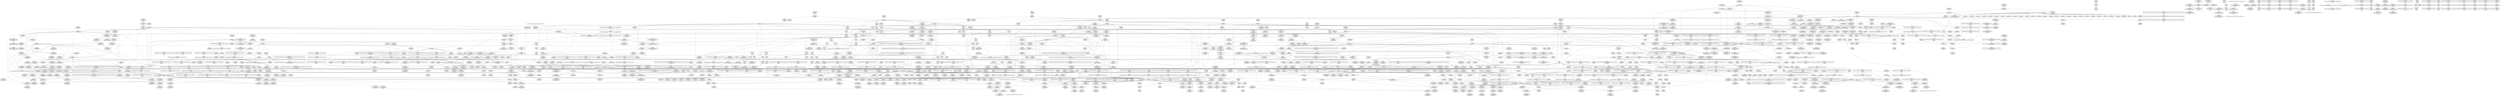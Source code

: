 digraph {
	CE0x54eba10 [shape=record,shape=Mrecord,label="{CE0x54eba10|rcu_read_unlock:tmp12|include/linux/rcupdate.h,933|*SummSource*}"]
	CE0x54b9500 [shape=record,shape=Mrecord,label="{CE0x54b9500|__preempt_count_sub:tmp6|./arch/x86/include/asm/preempt.h,78|*SummSource*}"]
	CE0x54c6cc0 [shape=record,shape=Mrecord,label="{CE0x54c6cc0|rcu_read_lock:tmp19|include/linux/rcupdate.h,882|*SummSink*}"]
	CE0x5571a90 [shape=record,shape=Mrecord,label="{CE0x5571a90|__preempt_count_sub:tmp|*SummSource*}"]
	CE0x551c230 [shape=record,shape=Mrecord,label="{CE0x551c230|rcu_lock_release:tmp5|include/linux/rcupdate.h,423}"]
	CE0x54af3b0 [shape=record,shape=Mrecord,label="{CE0x54af3b0|rcu_read_unlock:tmp20|include/linux/rcupdate.h,933|*SummSource*}"]
	CE0x54a7430 [shape=record,shape=Mrecord,label="{CE0x54a7430|get_current:tmp1|*SummSink*}"]
	CE0x54e2040 [shape=record,shape=Mrecord,label="{CE0x54e2040|rcu_read_unlock:tmp18|include/linux/rcupdate.h,933|*SummSource*}"]
	CE0x54b77c0 [shape=record,shape=Mrecord,label="{CE0x54b77c0|__rcu_read_unlock:tmp2}"]
	CE0x545d720 [shape=record,shape=Mrecord,label="{CE0x545d720|GLOBAL:current_sid.__warned|Global_var:current_sid.__warned|*SummSink*}"]
	CE0x5460500 [shape=record,shape=Mrecord,label="{CE0x5460500|_ret_i32_%tmp6,_!dbg_!27716|security/selinux/hooks.c,197|*SummSource*}"]
	CE0x551cdd0 [shape=record,shape=Mrecord,label="{CE0x551cdd0|__rcu_read_unlock:do.body}"]
	CE0x5455720 [shape=record,shape=Mrecord,label="{CE0x5455720|i64*_getelementptr_inbounds_(_6_x_i64_,_6_x_i64_*___llvm_gcov_ctr287,_i64_0,_i64_3)|*Constant*}"]
	CE0x54f7790 [shape=record,shape=Mrecord,label="{CE0x54f7790|rcu_read_unlock:do.end|*SummSink*}"]
	CE0x547e220 [shape=record,shape=Mrecord,label="{CE0x547e220|current_sid:tmp6|security/selinux/hooks.c,218}"]
	CE0x548f900 [shape=record,shape=Mrecord,label="{CE0x548f900|i64*_getelementptr_inbounds_(_2_x_i64_,_2_x_i64_*___llvm_gcov_ctr98,_i64_0,_i64_1)|*Constant*|*SummSink*}"]
	CE0x54f75d0 [shape=record,shape=Mrecord,label="{CE0x54f75d0|rcu_read_unlock:do.end}"]
	CE0x54aff10 [shape=record,shape=Mrecord,label="{CE0x54aff10|i64*_getelementptr_inbounds_(_11_x_i64_,_11_x_i64_*___llvm_gcov_ctr132,_i64_0,_i64_10)|*Constant*|*SummSource*}"]
	CE0x54b3100 [shape=record,shape=Mrecord,label="{CE0x54b3100|_ret_void,_!dbg_!27717|include/linux/rcupdate.h,245|*SummSource*}"]
	CE0x54eb6a0 [shape=record,shape=Mrecord,label="{CE0x54eb6a0|rcu_read_lock:land.lhs.true2|*SummSink*}"]
	CE0x54d7230 [shape=record,shape=Mrecord,label="{CE0x54d7230|COLLAPSED:_GCMRE___llvm_gcov_ctr135_internal_global_4_x_i64_zeroinitializer:_elem_0:default:}"]
	CE0x4bab110 [shape=record,shape=Mrecord,label="{CE0x4bab110|VOIDTB_TE:_CE_0,4_}"]
	CE0x5425c40 [shape=record,shape=Mrecord,label="{CE0x5425c40|GLOBAL:task_sid|*Constant*}"]
	CE0x54479c0 [shape=record,shape=Mrecord,label="{CE0x54479c0|i64*_getelementptr_inbounds_(_11_x_i64_,_11_x_i64_*___llvm_gcov_ctr127,_i64_0,_i64_8)|*Constant*|*SummSource*}"]
	CE0x547eb90 [shape=record,shape=Mrecord,label="{CE0x547eb90|i64*_getelementptr_inbounds_(_11_x_i64_,_11_x_i64_*___llvm_gcov_ctr125,_i64_0,_i64_8)|*Constant*|*SummSink*}"]
	CE0x5535db0 [shape=record,shape=Mrecord,label="{CE0x5535db0|i32_2|*Constant*|*SummSink*}"]
	CE0x556eb20 [shape=record,shape=Mrecord,label="{CE0x556eb20|__preempt_count_sub:tmp5|./arch/x86/include/asm/preempt.h,77|*SummSink*}"]
	CE0x54d2b70 [shape=record,shape=Mrecord,label="{CE0x54d2b70|_call_void_asm_addl_$1,_%gs:$0_,_*m,ri,*m,_dirflag_,_fpsr_,_flags_(i32*___preempt_count,_i32_%val,_i32*___preempt_count)_#3,_!dbg_!27714,_!srcloc_!27717|./arch/x86/include/asm/preempt.h,72}"]
	CE0x54658c0 [shape=record,shape=Mrecord,label="{CE0x54658c0|i32_22|*Constant*|*SummSink*}"]
	CE0x54b3520 [shape=record,shape=Mrecord,label="{CE0x54b3520|_ret_void,_!dbg_!27717|include/linux/rcupdate.h,245|*SummSink*}"]
	CE0x544b0c0 [shape=record,shape=Mrecord,label="{CE0x544b0c0|avc_has_perm:auditdata|Function::avc_has_perm&Arg::auditdata::}"]
	CE0x54ea5a0 [shape=record,shape=Mrecord,label="{CE0x54ea5a0|rcu_read_lock:tmp8|include/linux/rcupdate.h,882|*SummSink*}"]
	CE0x5450c90 [shape=record,shape=Mrecord,label="{CE0x5450c90|selinux_task_setscheduler:retval.0}"]
	CE0x54af650 [shape=record,shape=Mrecord,label="{CE0x54af650|rcu_read_unlock:tmp21|include/linux/rcupdate.h,935}"]
	CE0x549d340 [shape=record,shape=Mrecord,label="{CE0x549d340|i64*_getelementptr_inbounds_(_4_x_i64_,_4_x_i64_*___llvm_gcov_ctr133,_i64_0,_i64_3)|*Constant*}"]
	CE0x5448600 [shape=record,shape=Mrecord,label="{CE0x5448600|i64_7|*Constant*}"]
	CE0x5455f40 [shape=record,shape=Mrecord,label="{CE0x5455f40|current_has_perm:entry}"]
	CE0x54b0220 [shape=record,shape=Mrecord,label="{CE0x54b0220|rcu_read_unlock:tmp22|include/linux/rcupdate.h,935}"]
	CE0x5461920 [shape=record,shape=Mrecord,label="{CE0x5461920|i32_1|*Constant*|*SummSink*}"]
	CE0x5426490 [shape=record,shape=Mrecord,label="{CE0x5426490|GLOBAL:__llvm_gcov_ctr125|Global_var:__llvm_gcov_ctr125|*SummSink*}"]
	CE0x555b2f0 [shape=record,shape=Mrecord,label="{CE0x555b2f0|__preempt_count_sub:tmp3|*SummSink*}"]
	CE0x54972e0 [shape=record,shape=Mrecord,label="{CE0x54972e0|i64*_getelementptr_inbounds_(_13_x_i64_,_13_x_i64_*___llvm_gcov_ctr126,_i64_0,_i64_10)|*Constant*}"]
	CE0x54b1fd0 [shape=record,shape=Mrecord,label="{CE0x54b1fd0|_ret_void,_!dbg_!27717|include/linux/rcupdate.h,424|*SummSource*}"]
	CE0x54e25f0 [shape=record,shape=Mrecord,label="{CE0x54e25f0|i64*_getelementptr_inbounds_(_2_x_i64_,_2_x_i64_*___llvm_gcov_ctr98,_i64_0,_i64_1)|*Constant*|*SummSource*}"]
	CE0x55315b0 [shape=record,shape=Mrecord,label="{CE0x55315b0|_call_void_lock_release(%struct.lockdep_map*_%map,_i32_1,_i64_ptrtoint_(i8*_blockaddress(_rcu_lock_release,_%__here)_to_i64))_#10,_!dbg_!27716|include/linux/rcupdate.h,423|*SummSource*}"]
	"CONST[source:1(input),value:2(dynamic)][purpose:{object}][SrcIdx:1]"
	CE0x54aeff0 [shape=record,shape=Mrecord,label="{CE0x54aeff0|rcu_read_unlock:tmp19|include/linux/rcupdate.h,933|*SummSource*}"]
	CE0x54deab0 [shape=record,shape=Mrecord,label="{CE0x54deab0|rcu_lock_acquire:tmp5|include/linux/rcupdate.h,418|*SummSource*}"]
	CE0x54e1c00 [shape=record,shape=Mrecord,label="{CE0x54e1c00|i64*_getelementptr_inbounds_(_11_x_i64_,_11_x_i64_*___llvm_gcov_ctr132,_i64_0,_i64_9)|*Constant*|*SummSink*}"]
	CE0x5460790 [shape=record,shape=Mrecord,label="{CE0x5460790|_call_void_rcu_read_unlock()_#10,_!dbg_!27748|security/selinux/hooks.c,209|*SummSink*}"]
	CE0x54d52b0 [shape=record,shape=Mrecord,label="{CE0x54d52b0|__preempt_count_sub:bb|*SummSource*}"]
	CE0x54b76c0 [shape=record,shape=Mrecord,label="{CE0x54b76c0|i64*_getelementptr_inbounds_(_4_x_i64_,_4_x_i64_*___llvm_gcov_ctr135,_i64_0,_i64_3)|*Constant*|*SummSource*}"]
	CE0x54eb8b0 [shape=record,shape=Mrecord,label="{CE0x54eb8b0|i64*_getelementptr_inbounds_(_11_x_i64_,_11_x_i64_*___llvm_gcov_ctr127,_i64_0,_i64_0)|*Constant*|*SummSource*}"]
	CE0x54c7fa0 [shape=record,shape=Mrecord,label="{CE0x54c7fa0|GLOBAL:lockdep_rcu_suspicious|*Constant*}"]
	CE0x54f6b30 [shape=record,shape=Mrecord,label="{CE0x54f6b30|rcu_read_unlock:do.body|*SummSink*}"]
	CE0x54a98c0 [shape=record,shape=Mrecord,label="{CE0x54a98c0|task_sid:tmp10|security/selinux/hooks.c,208|*SummSink*}"]
	CE0x5448110 [shape=record,shape=Mrecord,label="{CE0x5448110|rcu_read_lock:tmp17|include/linux/rcupdate.h,882|*SummSink*}"]
	CE0x5497350 [shape=record,shape=Mrecord,label="{CE0x5497350|task_sid:tmp23|security/selinux/hooks.c,208}"]
	CE0x547f1f0 [shape=record,shape=Mrecord,label="{CE0x547f1f0|current_sid:tmp15|security/selinux/hooks.c,218}"]
	CE0x54f71f0 [shape=record,shape=Mrecord,label="{CE0x54f71f0|rcu_read_unlock:if.end}"]
	CE0x54d2820 [shape=record,shape=Mrecord,label="{CE0x54d2820|__preempt_count_sub:tmp4|./arch/x86/include/asm/preempt.h,77}"]
	CE0x544a750 [shape=record,shape=Mrecord,label="{CE0x544a750|avc_has_perm:requested|Function::avc_has_perm&Arg::requested::}"]
	CE0x5fccc80 [shape=record,shape=Mrecord,label="{CE0x5fccc80|GLOBAL:__llvm_gcov_ctr287|Global_var:__llvm_gcov_ctr287|*SummSink*}"]
	CE0x54934f0 [shape=record,shape=Mrecord,label="{CE0x54934f0|rcu_read_lock:tmp4|include/linux/rcupdate.h,882|*SummSource*}"]
	CE0x5431b30 [shape=record,shape=Mrecord,label="{CE0x5431b30|i32_(i32,_i32,_i16,_i32,_%struct.common_audit_data*)*_bitcast_(i32_(i32,_i32,_i16,_i32,_%struct.common_audit_data.495*)*_avc_has_perm_to_i32_(i32,_i32,_i16,_i32,_%struct.common_audit_data*)*)|*Constant*|*SummSink*}"]
	CE0x5522250 [shape=record,shape=Mrecord,label="{CE0x5522250|GLOBAL:__preempt_count|Global_var:__preempt_count|*SummSource*}"]
	CE0x55601c0 [shape=record,shape=Mrecord,label="{CE0x55601c0|__preempt_count_add:do.end|*SummSource*}"]
	CE0x54588e0 [shape=record,shape=Mrecord,label="{CE0x54588e0|i64*_getelementptr_inbounds_(_2_x_i64_,_2_x_i64_*___llvm_gcov_ctr136,_i64_0,_i64_0)|*Constant*}"]
	CE0x547c0d0 [shape=record,shape=Mrecord,label="{CE0x547c0d0|current_sid:tmp18|security/selinux/hooks.c,218}"]
	CE0x5461120 [shape=record,shape=Mrecord,label="{CE0x5461120|current_sid:tmp21|security/selinux/hooks.c,218}"]
	CE0x555a530 [shape=record,shape=Mrecord,label="{CE0x555a530|_call_void_asm_sideeffect_,_memory_,_dirflag_,_fpsr_,_flags_()_#3,_!dbg_!27711,_!srcloc_!27714|include/linux/rcupdate.h,244}"]
	CE0x5482100 [shape=record,shape=Mrecord,label="{CE0x5482100|current_sid:cred|security/selinux/hooks.c,218|*SummSink*}"]
	CE0x6ff92e0 [shape=record,shape=Mrecord,label="{CE0x6ff92e0|VOIDTB_TE:_CE_4,8_}"]
	CE0x54df890 [shape=record,shape=Mrecord,label="{CE0x54df890|__preempt_count_add:tmp6|./arch/x86/include/asm/preempt.h,73}"]
	CE0x54e9ec0 [shape=record,shape=Mrecord,label="{CE0x54e9ec0|cred_sid:tmp5|security/selinux/hooks.c,196|*SummSource*}"]
	CE0x547f2d0 [shape=record,shape=Mrecord,label="{CE0x547f2d0|current_sid:tmp15|security/selinux/hooks.c,218|*SummSink*}"]
	CE0x5560e40 [shape=record,shape=Mrecord,label="{CE0x5560e40|__preempt_count_sub:tmp5|./arch/x86/include/asm/preempt.h,77|*SummSource*}"]
	CE0x542e260 [shape=record,shape=Mrecord,label="{CE0x542e260|VOIDTB_TE:_CE_112,120_}"]
	CE0x543ff60 [shape=record,shape=Mrecord,label="{CE0x543ff60|task_sid:tmp20|security/selinux/hooks.c,208|*SummSink*}"]
	CE0x54377c0 [shape=record,shape=Mrecord,label="{CE0x54377c0|i64*_getelementptr_inbounds_(_6_x_i64_,_6_x_i64_*___llvm_gcov_ctr287,_i64_0,_i64_5)|*Constant*|*SummSource*}"]
	CE0x5448030 [shape=record,shape=Mrecord,label="{CE0x5448030|rcu_read_lock:tmp17|include/linux/rcupdate.h,882}"]
	CE0x54f6720 [shape=record,shape=Mrecord,label="{CE0x54f6720|rcu_read_unlock:tmp3|*SummSink*}"]
	CE0x54a8160 [shape=record,shape=Mrecord,label="{CE0x54a8160|rcu_read_lock:tmp5|include/linux/rcupdate.h,882}"]
	CE0x54a0a90 [shape=record,shape=Mrecord,label="{CE0x54a0a90|task_sid:tmp16|security/selinux/hooks.c,208}"]
	CE0x5560150 [shape=record,shape=Mrecord,label="{CE0x5560150|_call_void_mcount()_#3}"]
	CE0x547ea60 [shape=record,shape=Mrecord,label="{CE0x547ea60|i1_true|*Constant*|*SummSink*}"]
	CE0x545f2b0 [shape=record,shape=Mrecord,label="{CE0x545f2b0|rcu_read_unlock:tmp7|include/linux/rcupdate.h,933}"]
	CE0x5430ca0 [shape=record,shape=Mrecord,label="{CE0x5430ca0|current_has_perm:call2|security/selinux/hooks.c,1544|*SummSink*}"]
	CE0x54e4480 [shape=record,shape=Mrecord,label="{CE0x54e4480|i32_1|*Constant*}"]
	CE0x5477fd0 [shape=record,shape=Mrecord,label="{CE0x5477fd0|current_sid:tmp7|security/selinux/hooks.c,218|*SummSource*}"]
	CE0x5430a10 [shape=record,shape=Mrecord,label="{CE0x5430a10|_ret_i32_%call7,_!dbg_!27749|security/selinux/hooks.c,210|*SummSource*}"]
	CE0x549f740 [shape=record,shape=Mrecord,label="{CE0x549f740|_call_void___rcu_read_lock()_#10,_!dbg_!27710|include/linux/rcupdate.h,879|*SummSource*}"]
	CE0x5438a80 [shape=record,shape=Mrecord,label="{CE0x5438a80|i64*_getelementptr_inbounds_(_6_x_i64_,_6_x_i64_*___llvm_gcov_ctr287,_i64_0,_i64_0)|*Constant*|*SummSource*}"]
	CE0x54a0f90 [shape=record,shape=Mrecord,label="{CE0x54a0f90|task_sid:tmp8|security/selinux/hooks.c,208|*SummSink*}"]
	CE0x54e5990 [shape=record,shape=Mrecord,label="{CE0x54e5990|rcu_read_unlock:tmp1|*SummSource*}"]
	CE0x5531540 [shape=record,shape=Mrecord,label="{CE0x5531540|_call_void_lock_release(%struct.lockdep_map*_%map,_i32_1,_i64_ptrtoint_(i8*_blockaddress(_rcu_lock_release,_%__here)_to_i64))_#10,_!dbg_!27716|include/linux/rcupdate.h,423}"]
	CE0x54a4560 [shape=record,shape=Mrecord,label="{CE0x54a4560|rcu_read_lock:tmp2|*SummSource*}"]
	CE0x5432ea0 [shape=record,shape=Mrecord,label="{CE0x5432ea0|%struct.task_struct*_(%struct.task_struct**)*_asm_movq_%gs:$_1:P_,$0_,_r,im,_dirflag_,_fpsr_,_flags_|*SummSource*}"]
	CE0x5497b20 [shape=record,shape=Mrecord,label="{CE0x5497b20|task_sid:tmp23|security/selinux/hooks.c,208|*SummSource*}"]
	CE0x5484570 [shape=record,shape=Mrecord,label="{CE0x5484570|i64*_getelementptr_inbounds_(_13_x_i64_,_13_x_i64_*___llvm_gcov_ctr126,_i64_0,_i64_12)|*Constant*|*SummSink*}"]
	CE0x551edf0 [shape=record,shape=Mrecord,label="{CE0x551edf0|__preempt_count_sub:tmp1|*SummSink*}"]
	CE0x54a66d0 [shape=record,shape=Mrecord,label="{CE0x54a66d0|i64_4|*Constant*}"]
	CE0x547b050 [shape=record,shape=Mrecord,label="{CE0x547b050|i32_218|*Constant*|*SummSink*}"]
	CE0x54cf390 [shape=record,shape=Mrecord,label="{CE0x54cf390|rcu_read_lock:if.then|*SummSink*}"]
	CE0x54f2f40 [shape=record,shape=Mrecord,label="{CE0x54f2f40|_call_void_mcount()_#3|*SummSource*}"]
	CE0x54e4800 [shape=record,shape=Mrecord,label="{CE0x54e4800|cred_sid:sid|security/selinux/hooks.c,197|*SummSink*}"]
	CE0x547d890 [shape=record,shape=Mrecord,label="{CE0x547d890|current_sid:tmp10|security/selinux/hooks.c,218|*SummSink*}"]
	CE0x54f3fb0 [shape=record,shape=Mrecord,label="{CE0x54f3fb0|i64*_getelementptr_inbounds_(_11_x_i64_,_11_x_i64_*___llvm_gcov_ctr132,_i64_0,_i64_8)|*Constant*}"]
	CE0x54c4bd0 [shape=record,shape=Mrecord,label="{CE0x54c4bd0|rcu_read_lock:tmp10|include/linux/rcupdate.h,882|*SummSink*}"]
	CE0x544bbf0 [shape=record,shape=Mrecord,label="{CE0x544bbf0|selinux_task_setscheduler:entry|*SummSource*}"]
	CE0x5496820 [shape=record,shape=Mrecord,label="{CE0x5496820|task_sid:tmp8|security/selinux/hooks.c,208|*SummSource*}"]
	CE0x5443410 [shape=record,shape=Mrecord,label="{CE0x5443410|current_sid:tmp2}"]
	CE0x54e1550 [shape=record,shape=Mrecord,label="{CE0x54e1550|i8*_getelementptr_inbounds_(_44_x_i8_,_44_x_i8_*_.str47,_i32_0,_i32_0)|*Constant*}"]
	CE0x54b5630 [shape=record,shape=Mrecord,label="{CE0x54b5630|__rcu_read_lock:tmp}"]
	CE0x555c0f0 [shape=record,shape=Mrecord,label="{CE0x555c0f0|__rcu_read_unlock:tmp1}"]
	CE0x5434c00 [shape=record,shape=Mrecord,label="{CE0x5434c00|current_sid:tmp18|security/selinux/hooks.c,218|*SummSource*}"]
	CE0x54e91e0 [shape=record,shape=Mrecord,label="{CE0x54e91e0|rcu_read_lock:tmp1|*SummSink*}"]
	CE0x54af4e0 [shape=record,shape=Mrecord,label="{CE0x54af4e0|rcu_read_unlock:tmp20|include/linux/rcupdate.h,933|*SummSink*}"]
	CE0x54e9410 [shape=record,shape=Mrecord,label="{CE0x54e9410|rcu_read_lock:bb}"]
	CE0x5459ae0 [shape=record,shape=Mrecord,label="{CE0x5459ae0|task_sid:if.end|*SummSource*}"]
	CE0x55364a0 [shape=record,shape=Mrecord,label="{CE0x55364a0|__preempt_count_sub:val|Function::__preempt_count_sub&Arg::val::|*SummSource*}"]
	CE0x5560870 [shape=record,shape=Mrecord,label="{CE0x5560870|_call_void_mcount()_#3|*SummSource*}"]
	CE0x54373c0 [shape=record,shape=Mrecord,label="{CE0x54373c0|selinux_task_setscheduler:retval.0|*SummSource*}"]
	CE0x549f3e0 [shape=record,shape=Mrecord,label="{CE0x549f3e0|task_sid:real_cred|security/selinux/hooks.c,208|*SummSink*}"]
	CE0x5425ac0 [shape=record,shape=Mrecord,label="{CE0x5425ac0|_ret_i32_%tmp24,_!dbg_!27742|security/selinux/hooks.c,220|*SummSink*}"]
	CE0x54e5f50 [shape=record,shape=Mrecord,label="{CE0x54e5f50|rcu_read_unlock:land.lhs.true|*SummSource*}"]
	CE0x54790f0 [shape=record,shape=Mrecord,label="{CE0x54790f0|i64_3|*Constant*}"]
	CE0x547cf20 [shape=record,shape=Mrecord,label="{CE0x547cf20|task_sid:tmp13|security/selinux/hooks.c,208}"]
	CE0x54c2d20 [shape=record,shape=Mrecord,label="{CE0x54c2d20|i64*_getelementptr_inbounds_(_2_x_i64_,_2_x_i64_*___llvm_gcov_ctr98,_i64_0,_i64_0)|*Constant*|*SummSource*}"]
	CE0x54c00b0 [shape=record,shape=Mrecord,label="{CE0x54c00b0|i64*_getelementptr_inbounds_(_4_x_i64_,_4_x_i64_*___llvm_gcov_ctr133,_i64_0,_i64_2)|*Constant*|*SummSource*}"]
	CE0x54c0270 [shape=record,shape=Mrecord,label="{CE0x54c0270|GLOBAL:lock_acquire|*Constant*}"]
	CE0x54b2280 [shape=record,shape=Mrecord,label="{CE0x54b2280|_call_void___rcu_read_unlock()_#10,_!dbg_!27734|include/linux/rcupdate.h,937}"]
	CE0x54c4aa0 [shape=record,shape=Mrecord,label="{CE0x54c4aa0|rcu_read_lock:tmp10|include/linux/rcupdate.h,882|*SummSource*}"]
	CE0x5463010 [shape=record,shape=Mrecord,label="{CE0x5463010|task_sid:land.lhs.true2}"]
	CE0x54314e0 [shape=record,shape=Mrecord,label="{CE0x54314e0|current_sid:tmp19|security/selinux/hooks.c,218|*SummSource*}"]
	CE0x5435dd0 [shape=record,shape=Mrecord,label="{CE0x5435dd0|i64_1|*Constant*|*SummSource*}"]
	CE0x54bf0c0 [shape=record,shape=Mrecord,label="{CE0x54bf0c0|rcu_lock_release:tmp4|include/linux/rcupdate.h,423|*SummSource*}"]
	CE0x5432550 [shape=record,shape=Mrecord,label="{CE0x5432550|i64_4|*Constant*|*SummSource*}"]
	CE0x553a750 [shape=record,shape=Mrecord,label="{CE0x553a750|__preempt_count_add:bb|*SummSink*}"]
	CE0x5477850 [shape=record,shape=Mrecord,label="{CE0x5477850|current_sid:land.lhs.true|*SummSource*}"]
	CE0x54e81a0 [shape=record,shape=Mrecord,label="{CE0x54e81a0|rcu_read_lock:tmp6|include/linux/rcupdate.h,882|*SummSink*}"]
	CE0x5539be0 [shape=record,shape=Mrecord,label="{CE0x5539be0|__preempt_count_add:tmp5|./arch/x86/include/asm/preempt.h,72|*SummSource*}"]
	CE0x554fd60 [shape=record,shape=Mrecord,label="{CE0x554fd60|__preempt_count_sub:do.body}"]
	CE0x54c56e0 [shape=record,shape=Mrecord,label="{CE0x54c56e0|_call_void_lockdep_rcu_suspicious(i8*_getelementptr_inbounds_(_25_x_i8_,_25_x_i8_*_.str45,_i32_0,_i32_0),_i32_883,_i8*_getelementptr_inbounds_(_42_x_i8_,_42_x_i8_*_.str46,_i32_0,_i32_0))_#10,_!dbg_!27728|include/linux/rcupdate.h,882}"]
	CE0x54a50d0 [shape=record,shape=Mrecord,label="{CE0x54a50d0|task_sid:if.then}"]
	CE0x545e2b0 [shape=record,shape=Mrecord,label="{CE0x545e2b0|task_sid:tmp16|security/selinux/hooks.c,208|*SummSink*}"]
	CE0x54f3a30 [shape=record,shape=Mrecord,label="{CE0x54f3a30|rcu_read_unlock:tmp14|include/linux/rcupdate.h,933}"]
	CE0x54a1ee0 [shape=record,shape=Mrecord,label="{CE0x54a1ee0|GLOBAL:task_sid.__warned|Global_var:task_sid.__warned}"]
	CE0x5492c70 [shape=record,shape=Mrecord,label="{CE0x5492c70|i64*_getelementptr_inbounds_(_2_x_i64_,_2_x_i64_*___llvm_gcov_ctr131,_i64_0,_i64_1)|*Constant*|*SummSource*}"]
	CE0x5496af0 [shape=record,shape=Mrecord,label="{CE0x5496af0|cred_sid:tmp3|*SummSink*}"]
	CE0x54e7210 [shape=record,shape=Mrecord,label="{CE0x54e7210|rcu_read_unlock:tmp9|include/linux/rcupdate.h,933}"]
	CE0x5535930 [shape=record,shape=Mrecord,label="{CE0x5535930|__rcu_read_unlock:bb}"]
	CE0x5485380 [shape=record,shape=Mrecord,label="{CE0x5485380|GLOBAL:lockdep_rcu_suspicious|*Constant*|*SummSource*}"]
	CE0x5494190 [shape=record,shape=Mrecord,label="{CE0x5494190|GLOBAL:__llvm_gcov_ctr126|Global_var:__llvm_gcov_ctr126|*SummSource*}"]
	CE0x5465ab0 [shape=record,shape=Mrecord,label="{CE0x5465ab0|COLLAPSED:_CMRE:_elem_0::|security/selinux/hooks.c,218}"]
	CE0x54ee090 [shape=record,shape=Mrecord,label="{CE0x54ee090|i64*_getelementptr_inbounds_(_4_x_i64_,_4_x_i64_*___llvm_gcov_ctr130,_i64_0,_i64_3)|*Constant*|*SummSink*}"]
	CE0x54b4540 [shape=record,shape=Mrecord,label="{CE0x54b4540|rcu_lock_release:indirectgoto}"]
	CE0x5463690 [shape=record,shape=Mrecord,label="{CE0x5463690|task_sid:tmp3|*SummSource*}"]
	CE0x54ecd10 [shape=record,shape=Mrecord,label="{CE0x54ecd10|i64_1|*Constant*}"]
	CE0x54e7a30 [shape=record,shape=Mrecord,label="{CE0x54e7a30|i8*_getelementptr_inbounds_(_42_x_i8_,_42_x_i8_*_.str46,_i32_0,_i32_0)|*Constant*|*SummSource*}"]
	CE0x54476b0 [shape=record,shape=Mrecord,label="{CE0x54476b0|i64*_getelementptr_inbounds_(_11_x_i64_,_11_x_i64_*___llvm_gcov_ctr127,_i64_0,_i64_8)|*Constant*}"]
	CE0x54d8ff0 [shape=record,shape=Mrecord,label="{CE0x54d8ff0|_ret_void,_!dbg_!27720|./arch/x86/include/asm/preempt.h,78}"]
	CE0x54de030 [shape=record,shape=Mrecord,label="{CE0x54de030|i64*_getelementptr_inbounds_(_4_x_i64_,_4_x_i64_*___llvm_gcov_ctr128,_i64_0,_i64_3)|*Constant*|*SummSource*}"]
	CE0x54d07d0 [shape=record,shape=Mrecord,label="{CE0x54d07d0|i64*_getelementptr_inbounds_(_4_x_i64_,_4_x_i64_*___llvm_gcov_ctr135,_i64_0,_i64_1)|*Constant*}"]
	CE0x54470a0 [shape=record,shape=Mrecord,label="{CE0x54470a0|rcu_read_lock:tmp15|include/linux/rcupdate.h,882|*SummSink*}"]
	CE0x5535e60 [shape=record,shape=Mrecord,label="{CE0x5535e60|i64*_getelementptr_inbounds_(_4_x_i64_,_4_x_i64_*___llvm_gcov_ctr134,_i64_0,_i64_1)|*Constant*|*SummSource*}"]
	CE0x54a2770 [shape=record,shape=Mrecord,label="{CE0x54a2770|task_sid:tmp1|*SummSource*}"]
	CE0x54e05d0 [shape=record,shape=Mrecord,label="{CE0x54e05d0|GLOBAL:__llvm_gcov_ctr132|Global_var:__llvm_gcov_ctr132|*SummSource*}"]
	CE0x54e4130 [shape=record,shape=Mrecord,label="{CE0x54e4130|cred_sid:bb|*SummSink*}"]
	CE0x548fbd0 [shape=record,shape=Mrecord,label="{CE0x548fbd0|COLLAPSED:_GCMRE___llvm_gcov_ctr128_internal_global_4_x_i64_zeroinitializer:_elem_0:default:}"]
	CE0x5561300 [shape=record,shape=Mrecord,label="{CE0x5561300|__preempt_count_sub:sub|./arch/x86/include/asm/preempt.h,77|*SummSource*}"]
	CE0x55327f0 [shape=record,shape=Mrecord,label="{CE0x55327f0|__rcu_read_unlock:tmp|*SummSink*}"]
	CE0x5442cc0 [shape=record,shape=Mrecord,label="{CE0x5442cc0|current_has_perm:tmp1|*SummSink*}"]
	CE0x5448b60 [shape=record,shape=Mrecord,label="{CE0x5448b60|rcu_read_lock:tmp13|include/linux/rcupdate.h,882}"]
	CE0x54a2d20 [shape=record,shape=Mrecord,label="{CE0x54a2d20|rcu_read_lock:tmp5|include/linux/rcupdate.h,882|*SummSink*}"]
	CE0x545a730 [shape=record,shape=Mrecord,label="{CE0x545a730|_call_void_rcu_read_unlock()_#10,_!dbg_!27748|security/selinux/hooks.c,209}"]
	CE0x543f0d0 [shape=record,shape=Mrecord,label="{CE0x543f0d0|selinux_task_setscheduler:p|Function::selinux_task_setscheduler&Arg::p::|*SummSink*}"]
	CE0x5457070 [shape=record,shape=Mrecord,label="{CE0x5457070|_ret_i32_%retval.0,_!dbg_!27722|security/selinux/hooks.c,3643|*SummSource*}"]
	CE0x5451430 [shape=record,shape=Mrecord,label="{CE0x5451430|VOIDTB_TE:_CE_144,152_}"]
	CE0x54bfc10 [shape=record,shape=Mrecord,label="{CE0x54bfc10|__preempt_count_add:tmp6|./arch/x86/include/asm/preempt.h,73|*SummSource*}"]
	CE0x5442fd0 [shape=record,shape=Mrecord,label="{CE0x5442fd0|i64*_getelementptr_inbounds_(_2_x_i64_,_2_x_i64_*___llvm_gcov_ctr136,_i64_0,_i64_1)|*Constant*|*SummSink*}"]
	CE0x5430e30 [shape=record,shape=Mrecord,label="{CE0x5430e30|i32_(i32,_i32,_i16,_i32,_%struct.common_audit_data*)*_bitcast_(i32_(i32,_i32,_i16,_i32,_%struct.common_audit_data.495*)*_avc_has_perm_to_i32_(i32,_i32,_i16,_i32,_%struct.common_audit_data*)*)|*Constant*}"]
	CE0x54b03c0 [shape=record,shape=Mrecord,label="{CE0x54b03c0|rcu_read_unlock:tmp22|include/linux/rcupdate.h,935|*SummSource*}"]
	CE0x5497620 [shape=record,shape=Mrecord,label="{CE0x5497620|i64*_getelementptr_inbounds_(_13_x_i64_,_13_x_i64_*___llvm_gcov_ctr126,_i64_0,_i64_10)|*Constant*|*SummSource*}"]
	CE0x5475560 [shape=record,shape=Mrecord,label="{CE0x5475560|current_sid:call|security/selinux/hooks.c,218|*SummSource*}"]
	CE0x54a96a0 [shape=record,shape=Mrecord,label="{CE0x54a96a0|rcu_read_lock:call|include/linux/rcupdate.h,882}"]
	CE0x54c3710 [shape=record,shape=Mrecord,label="{CE0x54c3710|rcu_read_lock:tmp7|include/linux/rcupdate.h,882|*SummSink*}"]
	CE0x54f39c0 [shape=record,shape=Mrecord,label="{CE0x54f39c0|rcu_read_unlock:tmp13|include/linux/rcupdate.h,933|*SummSink*}"]
	CE0x54ef4d0 [shape=record,shape=Mrecord,label="{CE0x54ef4d0|rcu_lock_release:tmp2|*SummSource*}"]
	CE0x54655a0 [shape=record,shape=Mrecord,label="{CE0x54655a0|current_sid:tmp21|security/selinux/hooks.c,218|*SummSink*}"]
	CE0x5431ed0 [shape=record,shape=Mrecord,label="{CE0x5431ed0|avc_has_perm:tclass|Function::avc_has_perm&Arg::tclass::}"]
	CE0x545b260 [shape=record,shape=Mrecord,label="{CE0x545b260|_ret_void,_!dbg_!27735|include/linux/rcupdate.h,938}"]
	CE0x543dbb0 [shape=record,shape=Mrecord,label="{CE0x543dbb0|selinux_task_setscheduler:tmp5|security/selinux/hooks.c,3639|*SummSource*}"]
	CE0x54e0980 [shape=record,shape=Mrecord,label="{CE0x54e0980|_ret_void,_!dbg_!27719|./arch/x86/include/asm/preempt.h,73|*SummSink*}"]
	CE0x54dcfc0 [shape=record,shape=Mrecord,label="{CE0x54dcfc0|__rcu_read_lock:tmp4|include/linux/rcupdate.h,239}"]
	CE0x5462bf0 [shape=record,shape=Mrecord,label="{CE0x5462bf0|current_sid:tmp24|security/selinux/hooks.c,220|*SummSource*}"]
	CE0x54acd70 [shape=record,shape=Mrecord,label="{CE0x54acd70|i32_208|*Constant*|*SummSink*}"]
	CE0x54b5b60 [shape=record,shape=Mrecord,label="{CE0x54b5b60|__preempt_count_sub:sub|./arch/x86/include/asm/preempt.h,77}"]
	CE0x54f0fe0 [shape=record,shape=Mrecord,label="{CE0x54f0fe0|rcu_read_unlock:tmp16|include/linux/rcupdate.h,933|*SummSource*}"]
	CE0x5490d50 [shape=record,shape=Mrecord,label="{CE0x5490d50|task_sid:tmp3|*SummSink*}"]
	CE0x5479ef0 [shape=record,shape=Mrecord,label="{CE0x5479ef0|current_sid:call|security/selinux/hooks.c,218|*SummSink*}"]
	CE0x54963c0 [shape=record,shape=Mrecord,label="{CE0x54963c0|GLOBAL:__rcu_read_lock|*Constant*|*SummSink*}"]
	CE0x54c0ae0 [shape=record,shape=Mrecord,label="{CE0x54c0ae0|__preempt_count_add:tmp1|*SummSource*}"]
	CE0x5498c30 [shape=record,shape=Mrecord,label="{CE0x5498c30|task_sid:tmp25|security/selinux/hooks.c,208|*SummSource*}"]
	CE0x54769f0 [shape=record,shape=Mrecord,label="{CE0x54769f0|_call_void_lockdep_rcu_suspicious(i8*_getelementptr_inbounds_(_25_x_i8_,_25_x_i8_*_.str3,_i32_0,_i32_0),_i32_218,_i8*_getelementptr_inbounds_(_45_x_i8_,_45_x_i8_*_.str12,_i32_0,_i32_0))_#10,_!dbg_!27727|security/selinux/hooks.c,218|*SummSource*}"]
	CE0x5466a80 [shape=record,shape=Mrecord,label="{CE0x5466a80|task_sid:land.lhs.true|*SummSink*}"]
	CE0x5464d10 [shape=record,shape=Mrecord,label="{CE0x5464d10|task_sid:call|security/selinux/hooks.c,208|*SummSource*}"]
	CE0x54d5950 [shape=record,shape=Mrecord,label="{CE0x54d5950|_call_void_asm_addl_$1,_%gs:$0_,_*m,ri,*m,_dirflag_,_fpsr_,_flags_(i32*___preempt_count,_i32_%sub,_i32*___preempt_count)_#3,_!dbg_!27717,_!srcloc_!27718|./arch/x86/include/asm/preempt.h,77|*SummSource*}"]
	CE0x5426150 [shape=record,shape=Mrecord,label="{CE0x5426150|GLOBAL:__llvm_gcov_ctr125|Global_var:__llvm_gcov_ctr125}"]
	CE0x54c3cc0 [shape=record,shape=Mrecord,label="{CE0x54c3cc0|__rcu_read_lock:entry|*SummSink*}"]
	CE0x5431930 [shape=record,shape=Mrecord,label="{CE0x5431930|current_has_perm:call2|security/selinux/hooks.c,1544|*SummSource*}"]
	CE0x54de930 [shape=record,shape=Mrecord,label="{CE0x54de930|rcu_lock_acquire:tmp5|include/linux/rcupdate.h,418}"]
	CE0x5449dd0 [shape=record,shape=Mrecord,label="{CE0x5449dd0|avc_has_perm:tsid|Function::avc_has_perm&Arg::tsid::|*SummSink*}"]
	CE0x54bc100 [shape=record,shape=Mrecord,label="{CE0x54bc100|__rcu_read_lock:tmp2}"]
	CE0x545af10 [shape=record,shape=Mrecord,label="{CE0x545af10|rcu_read_unlock:entry|*SummSource*}"]
	CE0x54d8ee0 [shape=record,shape=Mrecord,label="{CE0x54d8ee0|__preempt_count_sub:entry|*SummSink*}"]
	CE0x54f3d60 [shape=record,shape=Mrecord,label="{CE0x54f3d60|rcu_lock_acquire:bb|*SummSink*}"]
	CE0x5572d40 [shape=record,shape=Mrecord,label="{CE0x5572d40|void_(i32*,_i32,_i32*)*_asm_addl_$1,_%gs:$0_,_*m,ri,*m,_dirflag_,_fpsr_,_flags_}"]
	CE0x5478430 [shape=record,shape=Mrecord,label="{CE0x5478430|_ret_void,_!dbg_!27735|include/linux/rcupdate.h,884|*SummSource*}"]
	CE0x54ab3e0 [shape=record,shape=Mrecord,label="{CE0x54ab3e0|task_sid:tmp10|security/selinux/hooks.c,208|*SummSource*}"]
	CE0x54db260 [shape=record,shape=Mrecord,label="{CE0x54db260|rcu_read_unlock:tmp8|include/linux/rcupdate.h,933|*SummSink*}"]
	CE0x5425020 [shape=record,shape=Mrecord,label="{CE0x5425020|current_has_perm:tmp3|*SummSink*}"]
	CE0x555c1d0 [shape=record,shape=Mrecord,label="{CE0x555c1d0|__rcu_read_unlock:tmp1|*SummSink*}"]
	CE0x54cf320 [shape=record,shape=Mrecord,label="{CE0x54cf320|rcu_read_lock:if.then|*SummSource*}"]
	CE0x54c3410 [shape=record,shape=Mrecord,label="{CE0x54c3410|rcu_read_lock:tmp7|include/linux/rcupdate.h,882}"]
	CE0x545ad60 [shape=record,shape=Mrecord,label="{CE0x545ad60|GLOBAL:rcu_read_unlock|*Constant*|*SummSource*}"]
	CE0x543de70 [shape=record,shape=Mrecord,label="{CE0x543de70|selinux_task_setscheduler:tmp5|security/selinux/hooks.c,3639|*SummSink*}"]
	CE0x54847d0 [shape=record,shape=Mrecord,label="{CE0x54847d0|task_sid:call7|security/selinux/hooks.c,208}"]
	CE0x5535bd0 [shape=record,shape=Mrecord,label="{CE0x5535bd0|__rcu_read_unlock:tmp3|*SummSink*}"]
	CE0x54df520 [shape=record,shape=Mrecord,label="{CE0x54df520|rcu_read_unlock:tmp10|include/linux/rcupdate.h,933}"]
	CE0x54b3620 [shape=record,shape=Mrecord,label="{CE0x54b3620|__rcu_read_lock:do.end}"]
	CE0x54322c0 [shape=record,shape=Mrecord,label="{CE0x54322c0|i64_4|*Constant*}"]
	CE0x54ac710 [shape=record,shape=Mrecord,label="{CE0x54ac710|i64*_getelementptr_inbounds_(_2_x_i64_,_2_x_i64_*___llvm_gcov_ctr131,_i64_0,_i64_0)|*Constant*|*SummSource*}"]
	CE0x54cf6f0 [shape=record,shape=Mrecord,label="{CE0x54cf6f0|_call_void_mcount()_#3|*SummSource*}"]
	CE0x54a1c90 [shape=record,shape=Mrecord,label="{CE0x54a1c90|_ret_void,_!dbg_!27717|include/linux/rcupdate.h,240|*SummSource*}"]
	CE0x5535490 [shape=record,shape=Mrecord,label="{CE0x5535490|rcu_lock_acquire:tmp4|include/linux/rcupdate.h,418|*SummSink*}"]
	CE0x543b7c0 [shape=record,shape=Mrecord,label="{CE0x543b7c0|selinux_task_setscheduler:tmp7|security/selinux/hooks.c,3640|*SummSource*}"]
	CE0x5473bf0 [shape=record,shape=Mrecord,label="{CE0x5473bf0|__rcu_read_lock:tmp1|*SummSink*}"]
	CE0x543cca0 [shape=record,shape=Mrecord,label="{CE0x543cca0|i32_512|*Constant*}"]
	CE0x54988a0 [shape=record,shape=Mrecord,label="{CE0x54988a0|task_sid:tmp24|security/selinux/hooks.c,208|*SummSource*}"]
	CE0x54e1630 [shape=record,shape=Mrecord,label="{CE0x54e1630|i8*_getelementptr_inbounds_(_44_x_i8_,_44_x_i8_*_.str47,_i32_0,_i32_0)|*Constant*|*SummSink*}"]
	CE0x5496a80 [shape=record,shape=Mrecord,label="{CE0x5496a80|cred_sid:tmp3|*SummSource*}"]
	CE0x5460190 [shape=record,shape=Mrecord,label="{CE0x5460190|cred_sid:cred|Function::cred_sid&Arg::cred::|*SummSource*}"]
	CE0x55616d0 [shape=record,shape=Mrecord,label="{CE0x55616d0|_call_void_mcount()_#3|*SummSource*}"]
	CE0x547e050 [shape=record,shape=Mrecord,label="{CE0x547e050|current_sid:tmp5|security/selinux/hooks.c,218}"]
	CE0x5520800 [shape=record,shape=Mrecord,label="{CE0x5520800|i64*_getelementptr_inbounds_(_4_x_i64_,_4_x_i64_*___llvm_gcov_ctr133,_i64_0,_i64_0)|*Constant*|*SummSink*}"]
	CE0x547d230 [shape=record,shape=Mrecord,label="{CE0x547d230|current_sid:land.lhs.true2}"]
	CE0x5477e30 [shape=record,shape=Mrecord,label="{CE0x5477e30|current_sid:tmp7|security/selinux/hooks.c,218}"]
	CE0x547b9a0 [shape=record,shape=Mrecord,label="{CE0x547b9a0|i64*_getelementptr_inbounds_(_11_x_i64_,_11_x_i64_*___llvm_gcov_ctr125,_i64_0,_i64_9)|*Constant*|*SummSink*}"]
	CE0x54c5d00 [shape=record,shape=Mrecord,label="{CE0x54c5d00|_call_void_lockdep_rcu_suspicious(i8*_getelementptr_inbounds_(_25_x_i8_,_25_x_i8_*_.str45,_i32_0,_i32_0),_i32_883,_i8*_getelementptr_inbounds_(_42_x_i8_,_42_x_i8_*_.str46,_i32_0,_i32_0))_#10,_!dbg_!27728|include/linux/rcupdate.h,882|*SummSink*}"]
	CE0x54b0dd0 [shape=record,shape=Mrecord,label="{CE0x54b0dd0|_call_void_rcu_lock_release(%struct.lockdep_map*_rcu_lock_map)_#10,_!dbg_!27733|include/linux/rcupdate.h,935|*SummSink*}"]
	CE0x54cc260 [shape=record,shape=Mrecord,label="{CE0x54cc260|rcu_read_lock:tmp8|include/linux/rcupdate.h,882|*SummSource*}"]
	CE0x549d680 [shape=record,shape=Mrecord,label="{CE0x549d680|i64_ptrtoint_(i8*_blockaddress(_rcu_lock_release,_%__here)_to_i64)|*Constant*|*SummSink*}"]
	CE0x5476540 [shape=record,shape=Mrecord,label="{CE0x5476540|i8_1|*Constant*|*SummSink*}"]
	CE0x54e54e0 [shape=record,shape=Mrecord,label="{CE0x54e54e0|cred_sid:tmp6|security/selinux/hooks.c,197}"]
	CE0x54bb110 [shape=record,shape=Mrecord,label="{CE0x54bb110|rcu_lock_release:__here}"]
	CE0x5478eb0 [shape=record,shape=Mrecord,label="{CE0x5478eb0|current_sid:tobool|security/selinux/hooks.c,218|*SummSource*}"]
	CE0x54a4a40 [shape=record,shape=Mrecord,label="{CE0x54a4a40|GLOBAL:current_task|Global_var:current_task|*SummSink*}"]
	CE0x5492f30 [shape=record,shape=Mrecord,label="{CE0x5492f30|0:_i8,_:_GCMR_task_sid.__warned_internal_global_i8_0,_section_.data.unlikely_,_align_1:_elem_0:default:}"]
	CE0x5462730 [shape=record,shape=Mrecord,label="{CE0x5462730|rcu_read_lock:do.body|*SummSink*}"]
	CE0x5436ea0 [shape=record,shape=Mrecord,label="{CE0x5436ea0|selinux_task_setscheduler:tmp8|security/selinux/hooks.c,3642}"]
	CE0x5522f20 [shape=record,shape=Mrecord,label="{CE0x5522f20|_call_void_mcount()_#3|*SummSource*}"]
	CE0x54f4560 [shape=record,shape=Mrecord,label="{CE0x54f4560|rcu_lock_acquire:tmp2|*SummSource*}"]
	CE0x5451350 [shape=record,shape=Mrecord,label="{CE0x5451350|VOIDTB_TE:_CE_136,144_}"]
	CE0x54776c0 [shape=record,shape=Mrecord,label="{CE0x54776c0|current_sid:land.lhs.true}"]
	CE0x54914e0 [shape=record,shape=Mrecord,label="{CE0x54914e0|_call_void_rcu_lock_acquire(%struct.lockdep_map*_rcu_lock_map)_#10,_!dbg_!27711|include/linux/rcupdate.h,881|*SummSink*}"]
	CE0x5435d60 [shape=record,shape=Mrecord,label="{CE0x5435d60|i64_1|*Constant*|*SummSink*}"]
	CE0x5493350 [shape=record,shape=Mrecord,label="{CE0x5493350|i64_0|*Constant*}"]
	CE0x5437d40 [shape=record,shape=Mrecord,label="{CE0x5437d40|selinux_task_setscheduler:tmp10|security/selinux/hooks.c,3643|*SummSource*}"]
	CE0x54e9cb0 [shape=record,shape=Mrecord,label="{CE0x54e9cb0|_call_void_asm_sideeffect_,_memory_,_dirflag_,_fpsr_,_flags_()_#3,_!dbg_!27714,_!srcloc_!27715|include/linux/rcupdate.h,239|*SummSink*}"]
	CE0x544d820 [shape=record,shape=Mrecord,label="{CE0x544d820|selinux_task_setscheduler:call1|security/selinux/hooks.c,3642|*SummSink*}"]
	CE0x549e8a0 [shape=record,shape=Mrecord,label="{CE0x549e8a0|task_sid:tmp27|security/selinux/hooks.c,208|*SummSink*}"]
	CE0x54c4240 [shape=record,shape=Mrecord,label="{CE0x54c4240|__preempt_count_add:entry|*SummSink*}"]
	CE0x54c1c40 [shape=record,shape=Mrecord,label="{CE0x54c1c40|__preempt_count_sub:tmp7|./arch/x86/include/asm/preempt.h,78|*SummSink*}"]
	CE0x54414a0 [shape=record,shape=Mrecord,label="{CE0x54414a0|i64_5|*Constant*|*SummSink*}"]
	CE0x54c64f0 [shape=record,shape=Mrecord,label="{CE0x54c64f0|i64*_getelementptr_inbounds_(_11_x_i64_,_11_x_i64_*___llvm_gcov_ctr127,_i64_0,_i64_9)|*Constant*|*SummSource*}"]
	CE0x54c3b80 [shape=record,shape=Mrecord,label="{CE0x54c3b80|128:_i8*,_:_CRE_128,136_|*MultipleSource*|Function::cred_sid&Arg::cred::|*LoadInst*|security/selinux/hooks.c,208|security/selinux/hooks.c,196}"]
	CE0x547e900 [shape=record,shape=Mrecord,label="{CE0x547e900|i1_true|*Constant*|*SummSource*}"]
	CE0x54c0e60 [shape=record,shape=Mrecord,label="{CE0x54c0e60|__preempt_count_add:tmp|*SummSource*}"]
	CE0x54a5d40 [shape=record,shape=Mrecord,label="{CE0x54a5d40|i32_208|*Constant*}"]
	CE0x54dd980 [shape=record,shape=Mrecord,label="{CE0x54dd980|rcu_lock_release:tmp3}"]
	CE0x545a0f0 [shape=record,shape=Mrecord,label="{CE0x545a0f0|current_sid:tobool|security/selinux/hooks.c,218|*SummSink*}"]
	CE0x54763c0 [shape=record,shape=Mrecord,label="{CE0x54763c0|i8_1|*Constant*|*SummSource*}"]
	CE0x5484650 [shape=record,shape=Mrecord,label="{CE0x5484650|task_sid:tmp26|security/selinux/hooks.c,208|*SummSink*}"]
	CE0x549e4b0 [shape=record,shape=Mrecord,label="{CE0x549e4b0|i64*_getelementptr_inbounds_(_13_x_i64_,_13_x_i64_*___llvm_gcov_ctr126,_i64_0,_i64_12)|*Constant*}"]
	CE0x554fe60 [shape=record,shape=Mrecord,label="{CE0x554fe60|__preempt_count_sub:do.body|*SummSink*}"]
	CE0x54a9320 [shape=record,shape=Mrecord,label="{CE0x54a9320|task_sid:do.body|*SummSource*}"]
	CE0x5572b90 [shape=record,shape=Mrecord,label="{CE0x5572b90|_call_void_asm_addl_$1,_%gs:$0_,_*m,ri,*m,_dirflag_,_fpsr_,_flags_(i32*___preempt_count,_i32_%val,_i32*___preempt_count)_#3,_!dbg_!27714,_!srcloc_!27717|./arch/x86/include/asm/preempt.h,72|*SummSink*}"]
	CE0x54c0620 [shape=record,shape=Mrecord,label="{CE0x54c0620|rcu_lock_acquire:__here}"]
	CE0x5430b70 [shape=record,shape=Mrecord,label="{CE0x5430b70|_ret_i32_%call7,_!dbg_!27749|security/selinux/hooks.c,210|*SummSink*}"]
	CE0x54ce210 [shape=record,shape=Mrecord,label="{CE0x54ce210|rcu_read_lock:tmp12|include/linux/rcupdate.h,882}"]
	CE0x54d25c0 [shape=record,shape=Mrecord,label="{CE0x54d25c0|__preempt_count_add:tmp}"]
	CE0x5492070 [shape=record,shape=Mrecord,label="{CE0x5492070|task_sid:tmp2|*SummSource*}"]
	CE0x5495a40 [shape=record,shape=Mrecord,label="{CE0x5495a40|cred_sid:tmp|*SummSource*}"]
	CE0x54555e0 [shape=record,shape=Mrecord,label="{CE0x54555e0|selinux_task_setscheduler:p|Function::selinux_task_setscheduler&Arg::p::}"]
	"CONST[source:0(mediator),value:0(static)][purpose:{operation}][SrcIdx:2]"
	CE0x544cf60 [shape=record,shape=Mrecord,label="{CE0x544cf60|current_sid:entry|*SummSource*}"]
	CE0x54591a0 [shape=record,shape=Mrecord,label="{CE0x54591a0|current_sid:do.body|*SummSink*}"]
	CE0x545ef90 [shape=record,shape=Mrecord,label="{CE0x545ef90|cred_sid:security|security/selinux/hooks.c,196|*SummSink*}"]
	CE0x5449f40 [shape=record,shape=Mrecord,label="{CE0x5449f40|i16_2|*Constant*}"]
	CE0x54cbed0 [shape=record,shape=Mrecord,label="{CE0x54cbed0|rcu_read_lock:land.lhs.true|*SummSource*}"]
	CE0x5481410 [shape=record,shape=Mrecord,label="{CE0x5481410|get_current:entry|*SummSource*}"]
	CE0x54eaba0 [shape=record,shape=Mrecord,label="{CE0x54eaba0|rcu_read_unlock:tmp15|include/linux/rcupdate.h,933|*SummSource*}"]
	CE0x54a3c40 [shape=record,shape=Mrecord,label="{CE0x54a3c40|i64_7|*Constant*|*SummSink*}"]
	CE0x5458d50 [shape=record,shape=Mrecord,label="{CE0x5458d50|avc_has_perm:auditdata|Function::avc_has_perm&Arg::auditdata::|*SummSource*}"]
	CE0x54c9ad0 [shape=record,shape=Mrecord,label="{CE0x54c9ad0|__rcu_read_lock:tmp3|*SummSink*}"]
	CE0x5442950 [shape=record,shape=Mrecord,label="{CE0x5442950|i64_1|*Constant*}"]
	CE0x5431dd0 [shape=record,shape=Mrecord,label="{CE0x5431dd0|avc_has_perm:entry|*SummSource*}"]
	CE0x543c600 [shape=record,shape=Mrecord,label="{CE0x543c600|selinux_task_setscheduler:tmp1|*SummSource*}"]
	CE0x54da350 [shape=record,shape=Mrecord,label="{CE0x54da350|0:_i8,_:_GCMR_rcu_read_unlock.__warned_internal_global_i8_0,_section_.data.unlikely_,_align_1:_elem_0:default:}"]
	CE0x54b9ca0 [shape=record,shape=Mrecord,label="{CE0x54b9ca0|i64*_getelementptr_inbounds_(_4_x_i64_,_4_x_i64_*___llvm_gcov_ctr130,_i64_0,_i64_3)|*Constant*}"]
	CE0x54796d0 [shape=record,shape=Mrecord,label="{CE0x54796d0|i64_3|*Constant*|*SummSink*}"]
	CE0x67c81c0 [shape=record,shape=Mrecord,label="{CE0x67c81c0|selinux_task_setscheduler:tmp|*SummSink*}"]
	CE0x54e6460 [shape=record,shape=Mrecord,label="{CE0x54e6460|GLOBAL:rcu_read_unlock.__warned|Global_var:rcu_read_unlock.__warned|*SummSink*}"]
	CE0x5439ba0 [shape=record,shape=Mrecord,label="{CE0x5439ba0|current_sid:tmp|*SummSink*}"]
	CE0x54e1a10 [shape=record,shape=Mrecord,label="{CE0x54e1a10|i64*_getelementptr_inbounds_(_11_x_i64_,_11_x_i64_*___llvm_gcov_ctr132,_i64_0,_i64_9)|*Constant*}"]
	CE0x544f510 [shape=record,shape=Mrecord,label="{CE0x544f510|selinux_task_setscheduler:if.then}"]
	CE0x54b2420 [shape=record,shape=Mrecord,label="{CE0x54b2420|_call_void___rcu_read_unlock()_#10,_!dbg_!27734|include/linux/rcupdate.h,937|*SummSink*}"]
	CE0x54aa1e0 [shape=record,shape=Mrecord,label="{CE0x54aa1e0|task_sid:tobool1|security/selinux/hooks.c,208|*SummSink*}"]
	CE0x5536910 [shape=record,shape=Mrecord,label="{CE0x5536910|void_(i32*,_i32,_i32*)*_asm_addl_$1,_%gs:$0_,_*m,ri,*m,_dirflag_,_fpsr_,_flags_|*SummSource*}"]
	CE0x54504f0 [shape=record,shape=Mrecord,label="{CE0x54504f0|i32_512|*Constant*|*SummSource*}"]
	CE0x544ada0 [shape=record,shape=Mrecord,label="{CE0x544ada0|avc_has_perm:auditdata|Function::avc_has_perm&Arg::auditdata::|*SummSink*}"]
	CE0x5494890 [shape=record,shape=Mrecord,label="{CE0x5494890|task_sid:tmp18|security/selinux/hooks.c,208|*SummSource*}"]
	CE0x5564230 [shape=record,shape=Mrecord,label="{CE0x5564230|i64*_getelementptr_inbounds_(_4_x_i64_,_4_x_i64_*___llvm_gcov_ctr129,_i64_0,_i64_1)|*Constant*}"]
	CE0x545b630 [shape=record,shape=Mrecord,label="{CE0x545b630|current_sid:if.end|*SummSource*}"]
	CE0x54a76a0 [shape=record,shape=Mrecord,label="{CE0x54a76a0|i64*_getelementptr_inbounds_(_4_x_i64_,_4_x_i64_*___llvm_gcov_ctr128,_i64_0,_i64_1)|*Constant*|*SummSource*}"]
	CE0x54c9820 [shape=record,shape=Mrecord,label="{CE0x54c9820|i64_3|*Constant*}"]
	CE0x54cbdb0 [shape=record,shape=Mrecord,label="{CE0x54cbdb0|__rcu_read_lock:tmp6|include/linux/rcupdate.h,240}"]
	CE0x54647d0 [shape=record,shape=Mrecord,label="{CE0x54647d0|_call_void_mcount()_#3|*SummSink*}"]
	CE0x555a330 [shape=record,shape=Mrecord,label="{CE0x555a330|__rcu_read_unlock:tmp4|include/linux/rcupdate.h,244|*SummSink*}"]
	CE0x5433e60 [shape=record,shape=Mrecord,label="{CE0x5433e60|i32_934|*Constant*|*SummSource*}"]
	CE0x54a0680 [shape=record,shape=Mrecord,label="{CE0x54a0680|i64*_getelementptr_inbounds_(_11_x_i64_,_11_x_i64_*___llvm_gcov_ctr127,_i64_0,_i64_1)|*Constant*}"]
	CE0x5441f40 [shape=record,shape=Mrecord,label="{CE0x5441f40|VOIDTB_TE:_CE_56,64_}"]
	CE0x553c4d0 [shape=record,shape=Mrecord,label="{CE0x553c4d0|i64*_getelementptr_inbounds_(_4_x_i64_,_4_x_i64_*___llvm_gcov_ctr134,_i64_0,_i64_2)|*Constant*}"]
	CE0x54f53e0 [shape=record,shape=Mrecord,label="{CE0x54f53e0|_call_void_asm_sideeffect_,_memory_,_dirflag_,_fpsr_,_flags_()_#3,_!dbg_!27711,_!srcloc_!27714|include/linux/rcupdate.h,244|*SummSource*}"]
	CE0x5478330 [shape=record,shape=Mrecord,label="{CE0x5478330|_ret_void,_!dbg_!27735|include/linux/rcupdate.h,884}"]
	CE0x5457a80 [shape=record,shape=Mrecord,label="{CE0x5457a80|i64*_getelementptr_inbounds_(_11_x_i64_,_11_x_i64_*___llvm_gcov_ctr125,_i64_0,_i64_1)|*Constant*|*SummSink*}"]
	CE0x54674c0 [shape=record,shape=Mrecord,label="{CE0x54674c0|_call_void_mcount()_#3}"]
	CE0x54cdf20 [shape=record,shape=Mrecord,label="{CE0x54cdf20|rcu_read_lock:tmp11|include/linux/rcupdate.h,882|*SummSource*}"]
	CE0x54e0f30 [shape=record,shape=Mrecord,label="{CE0x54e0f30|__rcu_read_lock:tmp5|include/linux/rcupdate.h,239}"]
	CE0x544b920 [shape=record,shape=Mrecord,label="{CE0x544b920|VOIDTB_TE:_CE_20,24_}"]
	CE0x543cfc0 [shape=record,shape=Mrecord,label="{CE0x543cfc0|VOIDTB_TE:_CE_168,176_}"]
	CE0x54ebef0 [shape=record,shape=Mrecord,label="{CE0x54ebef0|i64*_getelementptr_inbounds_(_4_x_i64_,_4_x_i64_*___llvm_gcov_ctr130,_i64_0,_i64_2)|*Constant*|*SummSink*}"]
	CE0x5480c80 [shape=record,shape=Mrecord,label="{CE0x5480c80|current_sid:call4|security/selinux/hooks.c,218|*SummSink*}"]
	CE0x54f76a0 [shape=record,shape=Mrecord,label="{CE0x54f76a0|rcu_read_unlock:do.end|*SummSource*}"]
	CE0x5456260 [shape=record,shape=Mrecord,label="{CE0x5456260|_call_void_mcount()_#3}"]
	CE0x5439520 [shape=record,shape=Mrecord,label="{CE0x5439520|task_sid:task|Function::task_sid&Arg::task::|*SummSource*}"]
	CE0x54b8690 [shape=record,shape=Mrecord,label="{CE0x54b8690|i64*_getelementptr_inbounds_(_4_x_i64_,_4_x_i64_*___llvm_gcov_ctr133,_i64_0,_i64_0)|*Constant*}"]
	CE0x5441fb0 [shape=record,shape=Mrecord,label="{CE0x5441fb0|VOIDTB_TE:_CE_52,56_}"]
	CE0x54dc6f0 [shape=record,shape=Mrecord,label="{CE0x54dc6f0|i64*_getelementptr_inbounds_(_11_x_i64_,_11_x_i64_*___llvm_gcov_ctr132,_i64_0,_i64_8)|*Constant*|*SummSource*}"]
	CE0x54412f0 [shape=record,shape=Mrecord,label="{CE0x54412f0|current_sid:tmp10|security/selinux/hooks.c,218}"]
	CE0x54edf00 [shape=record,shape=Mrecord,label="{CE0x54edf00|i64*_getelementptr_inbounds_(_4_x_i64_,_4_x_i64_*___llvm_gcov_ctr130,_i64_0,_i64_3)|*Constant*|*SummSource*}"]
	CE0x5432010 [shape=record,shape=Mrecord,label="{CE0x5432010|current_sid:tobool1|security/selinux/hooks.c,218|*SummSource*}"]
	CE0x54cd840 [shape=record,shape=Mrecord,label="{CE0x54cd840|i64*_getelementptr_inbounds_(_4_x_i64_,_4_x_i64_*___llvm_gcov_ctr128,_i64_0,_i64_2)|*Constant*}"]
	CE0x5550160 [shape=record,shape=Mrecord,label="{CE0x5550160|i64*_getelementptr_inbounds_(_4_x_i64_,_4_x_i64_*___llvm_gcov_ctr135,_i64_0,_i64_0)|*Constant*|*SummSink*}"]
	CE0x542e4c0 [shape=record,shape=Mrecord,label="{CE0x542e4c0|selinux_task_setscheduler:return|*SummSink*}"]
	CE0x54f5580 [shape=record,shape=Mrecord,label="{CE0x54f5580|_call_void___preempt_count_sub(i32_1)_#10,_!dbg_!27715|include/linux/rcupdate.h,244}"]
	CE0x547e390 [shape=record,shape=Mrecord,label="{CE0x547e390|current_sid:tmp5|security/selinux/hooks.c,218|*SummSink*}"]
	CE0x54c2930 [shape=record,shape=Mrecord,label="{CE0x54c2930|_ret_void,_!dbg_!27735|include/linux/rcupdate.h,938|*SummSink*}"]
	CE0x545e660 [shape=record,shape=Mrecord,label="{CE0x545e660|task_sid:tmp17|security/selinux/hooks.c,208|*SummSink*}"]
	CE0x54595e0 [shape=record,shape=Mrecord,label="{CE0x54595e0|current_sid:do.body}"]
	CE0x544cbd0 [shape=record,shape=Mrecord,label="{CE0x544cbd0|GLOBAL:cap_task_setscheduler|*Constant*|*SummSource*}"]
	CE0x5464e70 [shape=record,shape=Mrecord,label="{CE0x5464e70|task_sid:call|security/selinux/hooks.c,208|*SummSink*}"]
	CE0x54defe0 [shape=record,shape=Mrecord,label="{CE0x54defe0|rcu_read_unlock:call|include/linux/rcupdate.h,933|*SummSource*}"]
	CE0x551c9f0 [shape=record,shape=Mrecord,label="{CE0x551c9f0|rcu_lock_release:tmp7|*SummSink*}"]
	CE0x5450200 [shape=record,shape=Mrecord,label="{CE0x5450200|rcu_lock_acquire:__here|*SummSource*}"]
	CE0x5442ea0 [shape=record,shape=Mrecord,label="{CE0x5442ea0|i64*_getelementptr_inbounds_(_2_x_i64_,_2_x_i64_*___llvm_gcov_ctr136,_i64_0,_i64_1)|*Constant*|*SummSource*}"]
	CE0x54aa070 [shape=record,shape=Mrecord,label="{CE0x54aa070|i64*_getelementptr_inbounds_(_4_x_i64_,_4_x_i64_*___llvm_gcov_ctr128,_i64_0,_i64_2)|*Constant*|*SummSource*}"]
	CE0x5494480 [shape=record,shape=Mrecord,label="{CE0x5494480|_ret_void,_!dbg_!27717|include/linux/rcupdate.h,419}"]
	CE0x543c1b0 [shape=record,shape=Mrecord,label="{CE0x543c1b0|selinux_task_setscheduler:call1|security/selinux/hooks.c,3642|*SummSource*}"]
	CE0x54cbfc0 [shape=record,shape=Mrecord,label="{CE0x54cbfc0|rcu_read_lock:land.lhs.true|*SummSink*}"]
	CE0x54b5030 [shape=record,shape=Mrecord,label="{CE0x54b5030|i64*_getelementptr_inbounds_(_4_x_i64_,_4_x_i64_*___llvm_gcov_ctr133,_i64_0,_i64_1)|*Constant*|*SummSink*}"]
	CE0x5449940 [shape=record,shape=Mrecord,label="{CE0x5449940|avc_has_perm:ssid|Function::avc_has_perm&Arg::ssid::|*SummSource*}"]
	CE0x5498f80 [shape=record,shape=Mrecord,label="{CE0x5498f80|task_sid:tmp25|security/selinux/hooks.c,208|*SummSink*}"]
	CE0x544af20 [shape=record,shape=Mrecord,label="{CE0x544af20|_ret_i32_%retval.0,_!dbg_!27728|security/selinux/avc.c,775}"]
	CE0x5434950 [shape=record,shape=Mrecord,label="{CE0x5434950|rcu_read_lock:tmp15|include/linux/rcupdate.h,882}"]
	CE0x54deca0 [shape=record,shape=Mrecord,label="{CE0x54deca0|rcu_read_unlock:call|include/linux/rcupdate.h,933|*SummSink*}"]
	CE0x5490610 [shape=record,shape=Mrecord,label="{CE0x5490610|task_sid:tmp4|*LoadInst*|security/selinux/hooks.c,208}"]
	CE0x54437e0 [shape=record,shape=Mrecord,label="{CE0x54437e0|task_sid:call3|security/selinux/hooks.c,208|*SummSource*}"]
	CE0x54bbdc0 [shape=record,shape=Mrecord,label="{CE0x54bbdc0|COLLAPSED:_GCMRE___llvm_gcov_ctr130_internal_global_4_x_i64_zeroinitializer:_elem_0:default:}"]
	CE0x555cec0 [shape=record,shape=Mrecord,label="{CE0x555cec0|__preempt_count_add:tmp2|*SummSource*}"]
	CE0x54c9a60 [shape=record,shape=Mrecord,label="{CE0x54c9a60|__rcu_read_lock:tmp3|*SummSource*}"]
	CE0x54ceb20 [shape=record,shape=Mrecord,label="{CE0x54ceb20|GLOBAL:__rcu_read_lock|*Constant*}"]
	CE0x54815c0 [shape=record,shape=Mrecord,label="{CE0x54815c0|_ret_%struct.task_struct*_%tmp4,_!dbg_!27714|./arch/x86/include/asm/current.h,14|*SummSource*}"]
	CE0x4bab070 [shape=record,shape=Mrecord,label="{CE0x4bab070|GLOBAL:cap_task_setscheduler|*Constant*|*SummSink*}"]
	CE0x54e33d0 [shape=record,shape=Mrecord,label="{CE0x54e33d0|rcu_read_lock:tmp21|include/linux/rcupdate.h,884|*SummSink*}"]
	CE0x5485730 [shape=record,shape=Mrecord,label="{CE0x5485730|i32_218|*Constant*|*SummSource*}"]
	CE0x54ce440 [shape=record,shape=Mrecord,label="{CE0x54ce440|rcu_read_lock:do.end|*SummSink*}"]
	CE0x54f30f0 [shape=record,shape=Mrecord,label="{CE0x54f30f0|rcu_read_unlock:call|include/linux/rcupdate.h,933}"]
	CE0x54f0b30 [shape=record,shape=Mrecord,label="{CE0x54f0b30|rcu_lock_acquire:tmp3}"]
	CE0x5481be0 [shape=record,shape=Mrecord,label="{CE0x5481be0|i32_78|*Constant*}"]
	CE0x54502c0 [shape=record,shape=Mrecord,label="{CE0x54502c0|rcu_lock_acquire:__here|*SummSink*}"]
	CE0x54c2ac0 [shape=record,shape=Mrecord,label="{CE0x54c2ac0|get_current:bb|*SummSink*}"]
	CE0x5490ad0 [shape=record,shape=Mrecord,label="{CE0x5490ad0|GLOBAL:rcu_lock_map|Global_var:rcu_lock_map|*SummSink*}"]
	CE0x5448e70 [shape=record,shape=Mrecord,label="{CE0x5448e70|rcu_read_lock:tmp13|include/linux/rcupdate.h,882|*SummSink*}"]
	CE0x54ea220 [shape=record,shape=Mrecord,label="{CE0x54ea220|rcu_read_unlock:tmp11|include/linux/rcupdate.h,933|*SummSink*}"]
	CE0x54dd510 [shape=record,shape=Mrecord,label="{CE0x54dd510|rcu_read_unlock:tmp14|include/linux/rcupdate.h,933|*SummSink*}"]
	CE0x547d520 [shape=record,shape=Mrecord,label="{CE0x547d520|i64_7|*Constant*|*SummSource*}"]
	CE0x545e340 [shape=record,shape=Mrecord,label="{CE0x545e340|i64*_getelementptr_inbounds_(_13_x_i64_,_13_x_i64_*___llvm_gcov_ctr126,_i64_0,_i64_8)|*Constant*}"]
	CE0x54ad2b0 [shape=record,shape=Mrecord,label="{CE0x54ad2b0|i8*_getelementptr_inbounds_(_41_x_i8_,_41_x_i8_*_.str44,_i32_0,_i32_0)|*Constant*|*SummSource*}"]
	CE0x54671a0 [shape=record,shape=Mrecord,label="{CE0x54671a0|current_sid:tmp3}"]
	CE0x5481f30 [shape=record,shape=Mrecord,label="{CE0x5481f30|COLLAPSED:_GCMRE_current_task_external_global_%struct.task_struct*:_elem_0::|security/selinux/hooks.c,218}"]
	CE0x54dce10 [shape=record,shape=Mrecord,label="{CE0x54dce10|i64*_getelementptr_inbounds_(_4_x_i64_,_4_x_i64_*___llvm_gcov_ctr128,_i64_0,_i64_2)|*Constant*|*SummSink*}"]
	CE0x5520b50 [shape=record,shape=Mrecord,label="{CE0x5520b50|i64*_getelementptr_inbounds_(_4_x_i64_,_4_x_i64_*___llvm_gcov_ctr129,_i64_0,_i64_3)|*Constant*|*SummSink*}"]
	CE0x722d9d0 [shape=record,shape=Mrecord,label="{CE0x722d9d0|2472:_%struct.cred*,_:_CRE:_elem_0:default:}"]
	CE0x5460e50 [shape=record,shape=Mrecord,label="{CE0x5460e50|i64*_getelementptr_inbounds_(_2_x_i64_,_2_x_i64_*___llvm_gcov_ctr98,_i64_0,_i64_1)|*Constant*}"]
	CE0x551caf0 [shape=record,shape=Mrecord,label="{CE0x551caf0|i8*_undef|*Constant*}"]
	CE0x54da610 [shape=record,shape=Mrecord,label="{CE0x54da610|_call_void___preempt_count_sub(i32_1)_#10,_!dbg_!27715|include/linux/rcupdate.h,244|*SummSource*}"]
	CE0x55209f0 [shape=record,shape=Mrecord,label="{CE0x55209f0|i64*_getelementptr_inbounds_(_4_x_i64_,_4_x_i64_*___llvm_gcov_ctr129,_i64_0,_i64_3)|*Constant*}"]
	CE0x54e3f40 [shape=record,shape=Mrecord,label="{CE0x54e3f40|cred_sid:bb}"]
	CE0x5521290 [shape=record,shape=Mrecord,label="{CE0x5521290|rcu_lock_release:tmp|*SummSink*}"]
	CE0x54bb400 [shape=record,shape=Mrecord,label="{CE0x54bb400|GLOBAL:__preempt_count_sub|*Constant*}"]
	CE0x544b800 [shape=record,shape=Mrecord,label="{CE0x544b800|current_sid:entry}"]
	CE0x54b4930 [shape=record,shape=Mrecord,label="{CE0x54b4930|i64_ptrtoint_(i8*_blockaddress(_rcu_lock_acquire,_%__here)_to_i64)|*Constant*}"]
	CE0x5494b20 [shape=record,shape=Mrecord,label="{CE0x5494b20|task_sid:tmp18|security/selinux/hooks.c,208|*SummSink*}"]
	CE0x54a86f0 [shape=record,shape=Mrecord,label="{CE0x54a86f0|rcu_read_lock:if.end|*SummSink*}"]
	CE0x54c0920 [shape=record,shape=Mrecord,label="{CE0x54c0920|__rcu_read_unlock:do.end|*SummSource*}"]
	CE0x547c780 [shape=record,shape=Mrecord,label="{CE0x547c780|task_sid:tmp7|security/selinux/hooks.c,208}"]
	CE0x5441070 [shape=record,shape=Mrecord,label="{CE0x5441070|i64*_getelementptr_inbounds_(_6_x_i64_,_6_x_i64_*___llvm_gcov_ctr287,_i64_0,_i64_4)|*Constant*|*SummSource*}"]
	CE0x54b8600 [shape=record,shape=Mrecord,label="{CE0x54b8600|rcu_lock_release:bb|*SummSink*}"]
	CE0x5531850 [shape=record,shape=Mrecord,label="{CE0x5531850|i32_1|*Constant*}"]
	CE0x54a39e0 [shape=record,shape=Mrecord,label="{CE0x54a39e0|rcu_read_lock:do.end}"]
	CE0x5444450 [shape=record,shape=Mrecord,label="{CE0x5444450|i64_0|*Constant*|*SummSink*}"]
	CE0x5495d70 [shape=record,shape=Mrecord,label="{CE0x5495d70|_call_void_rcu_read_lock()_#10,_!dbg_!27712|security/selinux/hooks.c,207}"]
	CE0x54c8c80 [shape=record,shape=Mrecord,label="{CE0x54c8c80|i32_883|*Constant*|*SummSource*}"]
	CE0x545b100 [shape=record,shape=Mrecord,label="{CE0x545b100|get_current:bb}"]
	CE0x54dd3e0 [shape=record,shape=Mrecord,label="{CE0x54dd3e0|rcu_read_unlock:tmp14|include/linux/rcupdate.h,933|*SummSource*}"]
	CE0x549e970 [shape=record,shape=Mrecord,label="{CE0x549e970|GLOBAL:cred_sid|*Constant*}"]
	CE0x553c080 [shape=record,shape=Mrecord,label="{CE0x553c080|i64*_getelementptr_inbounds_(_4_x_i64_,_4_x_i64_*___llvm_gcov_ctr129,_i64_0,_i64_2)|*Constant*}"]
	CE0x5442c20 [shape=record,shape=Mrecord,label="{CE0x5442c20|i64*_getelementptr_inbounds_(_2_x_i64_,_2_x_i64_*___llvm_gcov_ctr136,_i64_0,_i64_1)|*Constant*}"]
	CE0x5478690 [shape=record,shape=Mrecord,label="{CE0x5478690|i64*_getelementptr_inbounds_(_11_x_i64_,_11_x_i64_*___llvm_gcov_ctr125,_i64_0,_i64_0)|*Constant*}"]
	CE0x549df90 [shape=record,shape=Mrecord,label="{CE0x549df90|rcu_lock_release:tmp6|*SummSource*}"]
	CE0x5474ae0 [shape=record,shape=Mrecord,label="{CE0x5474ae0|rcu_read_lock:entry|*SummSink*}"]
	CE0x54a7930 [shape=record,shape=Mrecord,label="{CE0x54a7930|i64*_getelementptr_inbounds_(_13_x_i64_,_13_x_i64_*___llvm_gcov_ctr126,_i64_0,_i64_0)|*Constant*|*SummSink*}"]
	CE0x54ee910 [shape=record,shape=Mrecord,label="{CE0x54ee910|i8*_undef|*Constant*}"]
	CE0x54a0ca0 [shape=record,shape=Mrecord,label="{CE0x54a0ca0|task_sid:tmp17|security/selinux/hooks.c,208}"]
	CE0x5533460 [shape=record,shape=Mrecord,label="{CE0x5533460|__rcu_read_lock:tmp3}"]
	CE0x5431c60 [shape=record,shape=Mrecord,label="{CE0x5431c60|avc_has_perm:entry}"]
	CE0x55213e0 [shape=record,shape=Mrecord,label="{CE0x55213e0|rcu_lock_release:tmp1|*SummSource*}"]
	CE0x54b1800 [shape=record,shape=Mrecord,label="{CE0x54b1800|rcu_lock_release:entry|*SummSink*}"]
	CE0x551fb10 [shape=record,shape=Mrecord,label="{CE0x551fb10|__preempt_count_add:tmp4|./arch/x86/include/asm/preempt.h,72}"]
	CE0x54925b0 [shape=record,shape=Mrecord,label="{CE0x54925b0|task_sid:tobool|security/selinux/hooks.c,208|*SummSink*}"]
	CE0x54c4640 [shape=record,shape=Mrecord,label="{CE0x54c4640|rcu_read_lock:tmp9|include/linux/rcupdate.h,882|*SummSource*}"]
	CE0x5440590 [shape=record,shape=Mrecord,label="{CE0x5440590|i64*_getelementptr_inbounds_(_6_x_i64_,_6_x_i64_*___llvm_gcov_ctr287,_i64_0,_i64_3)|*Constant*|*SummSink*}"]
	CE0x54d8ad0 [shape=record,shape=Mrecord,label="{CE0x54d8ad0|rcu_read_unlock:tmp8|include/linux/rcupdate.h,933}"]
	CE0x5448cd0 [shape=record,shape=Mrecord,label="{CE0x5448cd0|rcu_read_lock:tmp14|include/linux/rcupdate.h,882}"]
	CE0x54623e0 [shape=record,shape=Mrecord,label="{CE0x54623e0|rcu_read_lock:tmp1|*SummSource*}"]
	CE0x5456e60 [shape=record,shape=Mrecord,label="{CE0x5456e60|get_current:tmp2|*SummSource*}"]
	CE0x54b5360 [shape=record,shape=Mrecord,label="{CE0x54b5360|i64*_getelementptr_inbounds_(_4_x_i64_,_4_x_i64_*___llvm_gcov_ctr130,_i64_0,_i64_1)|*Constant*}"]
	CE0x5443340 [shape=record,shape=Mrecord,label="{CE0x5443340|current_has_perm:tmp2}"]
	CE0x54c8cf0 [shape=record,shape=Mrecord,label="{CE0x54c8cf0|i32_883|*Constant*|*SummSink*}"]
	CE0x5465c20 [shape=record,shape=Mrecord,label="{CE0x5465c20|current_sid:security|security/selinux/hooks.c,218}"]
	CE0x54c71c0 [shape=record,shape=Mrecord,label="{CE0x54c71c0|rcu_read_lock:tmp20|include/linux/rcupdate.h,882|*SummSink*}"]
	CE0x54a9f20 [shape=record,shape=Mrecord,label="{CE0x54a9f20|__rcu_read_lock:tmp4|include/linux/rcupdate.h,239|*SummSource*}"]
	CE0x543c3f0 [shape=record,shape=Mrecord,label="{CE0x543c3f0|selinux_task_setscheduler:call|security/selinux/hooks.c,3638}"]
	CE0x549dbc0 [shape=record,shape=Mrecord,label="{CE0x549dbc0|i64*_getelementptr_inbounds_(_4_x_i64_,_4_x_i64_*___llvm_gcov_ctr133,_i64_0,_i64_3)|*Constant*|*SummSource*}"]
	CE0x54407f0 [shape=record,shape=Mrecord,label="{CE0x54407f0|selinux_task_setscheduler:tmp6|security/selinux/hooks.c,3640|*SummSource*}"]
	CE0x55676b0 [shape=record,shape=Mrecord,label="{CE0x55676b0|__preempt_count_add:tmp1|*SummSink*}"]
	CE0x543c6c0 [shape=record,shape=Mrecord,label="{CE0x543c6c0|current_has_perm:tsk|Function::current_has_perm&Arg::tsk::|*SummSource*}"]
	CE0x547df70 [shape=record,shape=Mrecord,label="{CE0x547df70|current_sid:tmp12|security/selinux/hooks.c,218|*SummSource*}"]
	CE0x551d5d0 [shape=record,shape=Mrecord,label="{CE0x551d5d0|__rcu_read_unlock:tmp5|include/linux/rcupdate.h,244|*SummSink*}"]
	CE0x54b99d0 [shape=record,shape=Mrecord,label="{CE0x54b99d0|i32_2|*Constant*}"]
	CE0x54ed440 [shape=record,shape=Mrecord,label="{CE0x54ed440|__rcu_read_lock:tmp7|include/linux/rcupdate.h,240|*SummSink*}"]
	CE0x5476a60 [shape=record,shape=Mrecord,label="{CE0x5476a60|_call_void_lockdep_rcu_suspicious(i8*_getelementptr_inbounds_(_25_x_i8_,_25_x_i8_*_.str3,_i32_0,_i32_0),_i32_218,_i8*_getelementptr_inbounds_(_45_x_i8_,_45_x_i8_*_.str12,_i32_0,_i32_0))_#10,_!dbg_!27727|security/selinux/hooks.c,218|*SummSink*}"]
	CE0x5443f80 [shape=record,shape=Mrecord,label="{CE0x5443f80|selinux_task_setscheduler:tobool|security/selinux/hooks.c,3639|*SummSink*}"]
	CE0x5479dc0 [shape=record,shape=Mrecord,label="{CE0x5479dc0|get_current:tmp3|*SummSource*}"]
	CE0x5560230 [shape=record,shape=Mrecord,label="{CE0x5560230|__preempt_count_add:do.end|*SummSink*}"]
	CE0x54b4010 [shape=record,shape=Mrecord,label="{CE0x54b4010|i64*_getelementptr_inbounds_(_4_x_i64_,_4_x_i64_*___llvm_gcov_ctr128,_i64_0,_i64_0)|*Constant*|*SummSource*}"]
	CE0x54d95f0 [shape=record,shape=Mrecord,label="{CE0x54d95f0|rcu_lock_acquire:indirectgoto}"]
	CE0x5426360 [shape=record,shape=Mrecord,label="{CE0x5426360|GLOBAL:__llvm_gcov_ctr125|Global_var:__llvm_gcov_ctr125|*SummSource*}"]
	CE0x54b2790 [shape=record,shape=Mrecord,label="{CE0x54b2790|GLOBAL:__rcu_read_unlock|*Constant*|*SummSink*}"]
	CE0x54761f0 [shape=record,shape=Mrecord,label="{CE0x54761f0|i8_1|*Constant*}"]
	CE0x544fdf0 [shape=record,shape=Mrecord,label="{CE0x544fdf0|__preempt_count_add:tmp7|./arch/x86/include/asm/preempt.h,73}"]
	CE0x5459c30 [shape=record,shape=Mrecord,label="{CE0x5459c30|task_sid:if.end|*SummSink*}"]
	CE0x54909e0 [shape=record,shape=Mrecord,label="{CE0x54909e0|GLOBAL:rcu_lock_map|Global_var:rcu_lock_map|*SummSource*}"]
	CE0x5430400 [shape=record,shape=Mrecord,label="{CE0x5430400|i64*_getelementptr_inbounds_(_11_x_i64_,_11_x_i64_*___llvm_gcov_ctr125,_i64_0,_i64_6)|*Constant*|*SummSource*}"]
	CE0x543e530 [shape=record,shape=Mrecord,label="{CE0x543e530|VOIDTB_TE:_CE_36,40_}"]
	CE0x54c22c0 [shape=record,shape=Mrecord,label="{CE0x54c22c0|__preempt_count_sub:tmp6|./arch/x86/include/asm/preempt.h,78}"]
	CE0x54438e0 [shape=record,shape=Mrecord,label="{CE0x54438e0|task_sid:tobool4|security/selinux/hooks.c,208|*SummSource*}"]
	CE0x54e6a50 [shape=record,shape=Mrecord,label="{CE0x54e6a50|rcu_read_unlock:tmp7|include/linux/rcupdate.h,933|*SummSink*}"]
	CE0x553c190 [shape=record,shape=Mrecord,label="{CE0x553c190|i64*_getelementptr_inbounds_(_4_x_i64_,_4_x_i64_*___llvm_gcov_ctr129,_i64_0,_i64_2)|*Constant*|*SummSource*}"]
	CE0x54817d0 [shape=record,shape=Mrecord,label="{CE0x54817d0|_ret_%struct.task_struct*_%tmp4,_!dbg_!27714|./arch/x86/include/asm/current.h,14}"]
	CE0x54b7a60 [shape=record,shape=Mrecord,label="{CE0x54b7a60|_call_void_mcount()_#3}"]
	CE0x5491ac0 [shape=record,shape=Mrecord,label="{CE0x5491ac0|rcu_lock_acquire:entry|*SummSink*}"]
	CE0x54851e0 [shape=record,shape=Mrecord,label="{CE0x54851e0|i8*_getelementptr_inbounds_(_25_x_i8_,_25_x_i8_*_.str3,_i32_0,_i32_0)|*Constant*|*SummSink*}"]
	CE0x543da40 [shape=record,shape=Mrecord,label="{CE0x543da40|get_current:tmp|*SummSink*}"]
	CE0x545add0 [shape=record,shape=Mrecord,label="{CE0x545add0|GLOBAL:rcu_read_unlock|*Constant*|*SummSink*}"]
	CE0x54493c0 [shape=record,shape=Mrecord,label="{CE0x54493c0|avc_has_perm:entry|*SummSink*}"]
	CE0x54e6bc0 [shape=record,shape=Mrecord,label="{CE0x54e6bc0|GLOBAL:rcu_read_unlock.__warned|Global_var:rcu_read_unlock.__warned}"]
	CE0x549ff20 [shape=record,shape=Mrecord,label="{CE0x549ff20|cred_sid:tmp5|security/selinux/hooks.c,196}"]
	CE0x5458950 [shape=record,shape=Mrecord,label="{CE0x5458950|i64*_getelementptr_inbounds_(_2_x_i64_,_2_x_i64_*___llvm_gcov_ctr136,_i64_0,_i64_0)|*Constant*|*SummSource*}"]
	CE0x54bf430 [shape=record,shape=Mrecord,label="{CE0x54bf430|rcu_lock_release:bb|*SummSource*}"]
	CE0x54cd5c0 [shape=record,shape=Mrecord,label="{CE0x54cd5c0|_call_void_mcount()_#3|*SummSource*}"]
	CE0x5451e50 [shape=record,shape=Mrecord,label="{CE0x5451e50|i64*_getelementptr_inbounds_(_11_x_i64_,_11_x_i64_*___llvm_gcov_ctr125,_i64_0,_i64_1)|*Constant*}"]
	CE0x5532ef0 [shape=record,shape=Mrecord,label="{CE0x5532ef0|__rcu_read_unlock:tmp}"]
	CE0x54e4630 [shape=record,shape=Mrecord,label="{CE0x54e4630|cred_sid:sid|security/selinux/hooks.c,197|*SummSource*}"]
	CE0x551f520 [shape=record,shape=Mrecord,label="{CE0x551f520|i64_1|*Constant*}"]
	CE0x54d1b50 [shape=record,shape=Mrecord,label="{CE0x54d1b50|__preempt_count_sub:tmp4|./arch/x86/include/asm/preempt.h,77|*SummSink*}"]
	CE0x5432f60 [shape=record,shape=Mrecord,label="{CE0x5432f60|%struct.task_struct*_(%struct.task_struct**)*_asm_movq_%gs:$_1:P_,$0_,_r,im,_dirflag_,_fpsr_,_flags_|*SummSink*}"]
	CE0x54c4350 [shape=record,shape=Mrecord,label="{CE0x54c4350|i32_1|*Constant*}"]
	CE0x5532d90 [shape=record,shape=Mrecord,label="{CE0x5532d90|__rcu_read_lock:bb|*SummSink*}"]
	CE0x54da510 [shape=record,shape=Mrecord,label="{CE0x54da510|rcu_read_unlock:tmp8|include/linux/rcupdate.h,933|*SummSource*}"]
	CE0x5521950 [shape=record,shape=Mrecord,label="{CE0x5521950|GLOBAL:lock_acquire|*Constant*|*SummSource*}"]
	CE0x54f44f0 [shape=record,shape=Mrecord,label="{CE0x54f44f0|rcu_lock_acquire:tmp2}"]
	CE0x5492000 [shape=record,shape=Mrecord,label="{CE0x5492000|task_sid:tmp2}"]
	CE0x54396d0 [shape=record,shape=Mrecord,label="{CE0x54396d0|selinux_task_setscheduler:call|security/selinux/hooks.c,3638|*SummSource*}"]
	CE0x547edd0 [shape=record,shape=Mrecord,label="{CE0x547edd0|i64*_getelementptr_inbounds_(_11_x_i64_,_11_x_i64_*___llvm_gcov_ctr125,_i64_0,_i64_8)|*Constant*}"]
	CE0x5447210 [shape=record,shape=Mrecord,label="{CE0x5447210|rcu_read_lock:tmp16|include/linux/rcupdate.h,882}"]
	CE0x54e5a00 [shape=record,shape=Mrecord,label="{CE0x54e5a00|rcu_read_unlock:tmp1|*SummSink*}"]
	CE0x54dbb40 [shape=record,shape=Mrecord,label="{CE0x54dbb40|_call_void_lock_acquire(%struct.lockdep_map*_%map,_i32_0,_i32_0,_i32_2,_i32_0,_%struct.lockdep_map*_null,_i64_ptrtoint_(i8*_blockaddress(_rcu_lock_acquire,_%__here)_to_i64))_#10,_!dbg_!27716|include/linux/rcupdate.h,418|*SummSink*}"]
	CE0x5425ba0 [shape=record,shape=Mrecord,label="{CE0x5425ba0|current_has_perm:call1|security/selinux/hooks.c,1543|*SummSink*}"]
	CE0x54c8330 [shape=record,shape=Mrecord,label="{CE0x54c8330|i8*_getelementptr_inbounds_(_25_x_i8_,_25_x_i8_*_.str45,_i32_0,_i32_0)|*Constant*}"]
	CE0x55316e0 [shape=record,shape=Mrecord,label="{CE0x55316e0|_call_void_lock_release(%struct.lockdep_map*_%map,_i32_1,_i64_ptrtoint_(i8*_blockaddress(_rcu_lock_release,_%__here)_to_i64))_#10,_!dbg_!27716|include/linux/rcupdate.h,423|*SummSink*}"]
	CE0x5463510 [shape=record,shape=Mrecord,label="{CE0x5463510|task_sid:tmp3}"]
	CE0x54e0c40 [shape=record,shape=Mrecord,label="{CE0x54e0c40|rcu_read_unlock:tmp6|include/linux/rcupdate.h,933|*SummSource*}"]
	CE0x554fdf0 [shape=record,shape=Mrecord,label="{CE0x554fdf0|__preempt_count_sub:do.body|*SummSource*}"]
	CE0x5477a10 [shape=record,shape=Mrecord,label="{CE0x5477a10|current_sid:if.end}"]
	CE0x5531fa0 [shape=record,shape=Mrecord,label="{CE0x5531fa0|i64_ptrtoint_(i8*_blockaddress(_rcu_lock_release,_%__here)_to_i64)|*Constant*}"]
	CE0x5426090 [shape=record,shape=Mrecord,label="{CE0x5426090|GLOBAL:task_sid|*Constant*|*SummSink*}"]
	CE0x54d0460 [shape=record,shape=Mrecord,label="{CE0x54d0460|_call_void___preempt_count_sub(i32_1)_#10,_!dbg_!27715|include/linux/rcupdate.h,244|*SummSink*}"]
	CE0x54e10b0 [shape=record,shape=Mrecord,label="{CE0x54e10b0|__rcu_read_lock:tmp5|include/linux/rcupdate.h,239|*SummSource*}"]
	CE0x547d1c0 [shape=record,shape=Mrecord,label="{CE0x547d1c0|task_sid:tmp12|security/selinux/hooks.c,208|*SummSink*}"]
	CE0x54959d0 [shape=record,shape=Mrecord,label="{CE0x54959d0|COLLAPSED:_GCMRE___llvm_gcov_ctr131_internal_global_2_x_i64_zeroinitializer:_elem_0:default:}"]
	CE0x54ee810 [shape=record,shape=Mrecord,label="{CE0x54ee810|rcu_lock_acquire:tmp7|*SummSink*}"]
	CE0x544d060 [shape=record,shape=Mrecord,label="{CE0x544d060|_ret_i32_%tmp24,_!dbg_!27742|security/selinux/hooks.c,220}"]
	CE0x54b1730 [shape=record,shape=Mrecord,label="{CE0x54b1730|rcu_lock_release:entry|*SummSource*}"]
	CE0x54a65b0 [shape=record,shape=Mrecord,label="{CE0x54a65b0|rcu_read_lock:tobool1|include/linux/rcupdate.h,882|*SummSink*}"]
	CE0x547f8a0 [shape=record,shape=Mrecord,label="{CE0x547f8a0|COLLAPSED:_GCMRE___llvm_gcov_ctr98_internal_global_2_x_i64_zeroinitializer:_elem_0:default:}"]
	CE0x54cf760 [shape=record,shape=Mrecord,label="{CE0x54cf760|_call_void_mcount()_#3|*SummSink*}"]
	CE0x544df90 [shape=record,shape=Mrecord,label="{CE0x544df90|VOIDTB_TE:_CE_120,128_}"]
	CE0x55225f0 [shape=record,shape=Mrecord,label="{CE0x55225f0|i64*_getelementptr_inbounds_(_4_x_i64_,_4_x_i64_*___llvm_gcov_ctr130,_i64_0,_i64_0)|*Constant*|*SummSink*}"]
	CE0x544a830 [shape=record,shape=Mrecord,label="{CE0x544a830|avc_has_perm:requested|Function::avc_has_perm&Arg::requested::|*SummSource*}"]
	CE0x555aa40 [shape=record,shape=Mrecord,label="{CE0x555aa40|i64*_getelementptr_inbounds_(_4_x_i64_,_4_x_i64_*___llvm_gcov_ctr135,_i64_0,_i64_2)|*Constant*|*SummSource*}"]
	CE0x5461640 [shape=record,shape=Mrecord,label="{CE0x5461640|i32_1|*Constant*}"]
	CE0x5432cf0 [shape=record,shape=Mrecord,label="{CE0x5432cf0|current_sid:if.then|*SummSource*}"]
	CE0x54c3c50 [shape=record,shape=Mrecord,label="{CE0x54c3c50|__rcu_read_lock:entry|*SummSource*}"]
	CE0x551c4b0 [shape=record,shape=Mrecord,label="{CE0x551c4b0|GLOBAL:__preempt_count_sub|*Constant*|*SummSink*}"]
	CE0x54d87c0 [shape=record,shape=Mrecord,label="{CE0x54d87c0|_call_void_asm_sideeffect_,_memory_,_dirflag_,_fpsr_,_flags_()_#3,_!dbg_!27714,_!srcloc_!27715|include/linux/rcupdate.h,239|*SummSource*}"]
	CE0x5539680 [shape=record,shape=Mrecord,label="{CE0x5539680|_call_void_mcount()_#3|*SummSink*}"]
	CE0x54dfca0 [shape=record,shape=Mrecord,label="{CE0x54dfca0|i64*_getelementptr_inbounds_(_11_x_i64_,_11_x_i64_*___llvm_gcov_ctr132,_i64_0,_i64_1)|*Constant*}"]
	CE0x54d7c40 [shape=record,shape=Mrecord,label="{CE0x54d7c40|__preempt_count_add:do.body|*SummSource*}"]
	CE0x54a4f90 [shape=record,shape=Mrecord,label="{CE0x54a4f90|task_sid:if.then|*SummSource*}"]
	CE0x555b1f0 [shape=record,shape=Mrecord,label="{CE0x555b1f0|__preempt_count_sub:tmp3|*SummSource*}"]
	CE0x547caf0 [shape=record,shape=Mrecord,label="{CE0x547caf0|current_sid:tmp1|*SummSource*}"]
	CE0x54d5c10 [shape=record,shape=Mrecord,label="{CE0x54d5c10|void_(i32*,_i32,_i32*)*_asm_addl_$1,_%gs:$0_,_*m,ri,*m,_dirflag_,_fpsr_,_flags_}"]
	CE0x547daf0 [shape=record,shape=Mrecord,label="{CE0x547daf0|current_sid:tmp11|security/selinux/hooks.c,218|*SummSource*}"]
	CE0x54612a0 [shape=record,shape=Mrecord,label="{CE0x54612a0|current_sid:tmp21|security/selinux/hooks.c,218|*SummSource*}"]
	CE0x5477490 [shape=record,shape=Mrecord,label="{CE0x5477490|current_sid:land.lhs.true2|*SummSource*}"]
	CE0x5550000 [shape=record,shape=Mrecord,label="{CE0x5550000|i64*_getelementptr_inbounds_(_4_x_i64_,_4_x_i64_*___llvm_gcov_ctr135,_i64_0,_i64_0)|*Constant*|*SummSource*}"]
	CE0x54f12e0 [shape=record,shape=Mrecord,label="{CE0x54f12e0|GLOBAL:__preempt_count_add|*Constant*}"]
	CE0x54a16c0 [shape=record,shape=Mrecord,label="{CE0x54a16c0|i64*_getelementptr_inbounds_(_13_x_i64_,_13_x_i64_*___llvm_gcov_ctr126,_i64_0,_i64_1)|*Constant*}"]
	CE0x54a3e00 [shape=record,shape=Mrecord,label="{CE0x54a3e00|i64_6|*Constant*}"]
	CE0x54efb90 [shape=record,shape=Mrecord,label="{CE0x54efb90|_call_void_lockdep_rcu_suspicious(i8*_getelementptr_inbounds_(_25_x_i8_,_25_x_i8_*_.str45,_i32_0,_i32_0),_i32_934,_i8*_getelementptr_inbounds_(_44_x_i8_,_44_x_i8_*_.str47,_i32_0,_i32_0))_#10,_!dbg_!27726|include/linux/rcupdate.h,933|*SummSink*}"]
	CE0x54b3810 [shape=record,shape=Mrecord,label="{CE0x54b3810|__rcu_read_lock:do.end|*SummSink*}"]
	CE0x54e1e20 [shape=record,shape=Mrecord,label="{CE0x54e1e20|rcu_read_unlock:tmp18|include/linux/rcupdate.h,933}"]
	CE0x54c0990 [shape=record,shape=Mrecord,label="{CE0x54c0990|__rcu_read_unlock:do.end|*SummSink*}"]
	CE0x545fac0 [shape=record,shape=Mrecord,label="{CE0x545fac0|current_sid:tobool1|security/selinux/hooks.c,218}"]
	CE0x543e420 [shape=record,shape=Mrecord,label="{CE0x543e420|VOIDTB_TE:_CE_32,36_}"]
	CE0x54afc30 [shape=record,shape=Mrecord,label="{CE0x54afc30|rcu_read_unlock:tmp21|include/linux/rcupdate.h,935|*SummSource*}"]
	CE0x54c0780 [shape=record,shape=Mrecord,label="{CE0x54c0780|__rcu_read_lock:bb|*SummSource*}"]
	CE0x54374f0 [shape=record,shape=Mrecord,label="{CE0x54374f0|selinux_task_setscheduler:retval.0|*SummSink*}"]
	CE0x54a27e0 [shape=record,shape=Mrecord,label="{CE0x54a27e0|task_sid:tmp1|*SummSink*}"]
	CE0x5431060 [shape=record,shape=Mrecord,label="{CE0x5431060|current_sid:tmp18|security/selinux/hooks.c,218|*SummSink*}"]
	CE0x54b0030 [shape=record,shape=Mrecord,label="{CE0x54b0030|rcu_read_unlock:tmp21|include/linux/rcupdate.h,935|*SummSink*}"]
	CE0x5481530 [shape=record,shape=Mrecord,label="{CE0x5481530|get_current:entry|*SummSink*}"]
	CE0x54b4a70 [shape=record,shape=Mrecord,label="{CE0x54b4a70|i64_ptrtoint_(i8*_blockaddress(_rcu_lock_acquire,_%__here)_to_i64)|*Constant*|*SummSource*}"]
	CE0x5459fc0 [shape=record,shape=Mrecord,label="{CE0x5459fc0|current_sid:tobool|security/selinux/hooks.c,218}"]
	CE0x54f3c30 [shape=record,shape=Mrecord,label="{CE0x54f3c30|rcu_lock_acquire:bb|*SummSource*}"]
	CE0x5531dd0 [shape=record,shape=Mrecord,label="{CE0x5531dd0|GLOBAL:lock_release|*Constant*|*SummSink*}"]
	CE0x5496350 [shape=record,shape=Mrecord,label="{CE0x5496350|GLOBAL:__rcu_read_lock|*Constant*|*SummSource*}"]
	CE0x54ac910 [shape=record,shape=Mrecord,label="{CE0x54ac910|cred_sid:tmp}"]
	CE0x54ddd50 [shape=record,shape=Mrecord,label="{CE0x54ddd50|rcu_read_unlock:tmp4|include/linux/rcupdate.h,933}"]
	CE0x5483d80 [shape=record,shape=Mrecord,label="{CE0x5483d80|__preempt_count_sub:tmp2|*SummSink*}"]
	CE0x5479fb0 [shape=record,shape=Mrecord,label="{CE0x5479fb0|i32_0|*Constant*}"]
	CE0x5442710 [shape=record,shape=Mrecord,label="{CE0x5442710|task_sid:bb|*SummSink*}"]
	CE0x5480190 [shape=record,shape=Mrecord,label="{CE0x5480190|current_sid:tmp20|security/selinux/hooks.c,218}"]
	CE0x54b0f40 [shape=record,shape=Mrecord,label="{CE0x54b0f40|rcu_lock_release:entry}"]
	CE0x5491250 [shape=record,shape=Mrecord,label="{CE0x5491250|rcu_lock_acquire:entry}"]
	CE0x54e1a80 [shape=record,shape=Mrecord,label="{CE0x54e1a80|i64*_getelementptr_inbounds_(_11_x_i64_,_11_x_i64_*___llvm_gcov_ctr132,_i64_0,_i64_9)|*Constant*|*SummSource*}"]
	CE0x54e5820 [shape=record,shape=Mrecord,label="{CE0x54e5820|cred_sid:tmp6|security/selinux/hooks.c,197|*SummSink*}"]
	CE0x54ee020 [shape=record,shape=Mrecord,label="{CE0x54ee020|rcu_lock_acquire:tmp6}"]
	CE0x545ffa0 [shape=record,shape=Mrecord,label="{CE0x545ffa0|cred_sid:cred|Function::cred_sid&Arg::cred::}"]
	CE0x54ad320 [shape=record,shape=Mrecord,label="{CE0x54ad320|i8*_getelementptr_inbounds_(_41_x_i8_,_41_x_i8_*_.str44,_i32_0,_i32_0)|*Constant*|*SummSink*}"]
	CE0x5449aa0 [shape=record,shape=Mrecord,label="{CE0x5449aa0|avc_has_perm:tsid|Function::avc_has_perm&Arg::tsid::}"]
	CE0x54306b0 [shape=record,shape=Mrecord,label="{CE0x54306b0|i64*_getelementptr_inbounds_(_11_x_i64_,_11_x_i64_*___llvm_gcov_ctr125,_i64_0,_i64_6)|*Constant*|*SummSink*}"]
	CE0x5424b20 [shape=record,shape=Mrecord,label="{CE0x5424b20|current_has_perm:tmp2|*SummSink*}"]
	CE0x544a380 [shape=record,shape=Mrecord,label="{CE0x544a380|%struct.common_audit_data*_null|*Constant*}"]
	CE0x5466b40 [shape=record,shape=Mrecord,label="{CE0x5466b40|task_sid:do.end6}"]
	CE0x5444620 [shape=record,shape=Mrecord,label="{CE0x5444620|selinux_task_setscheduler:tmp3|security/selinux/hooks.c,3639}"]
	CE0x54cbae0 [shape=record,shape=Mrecord,label="{CE0x54cbae0|i64*_getelementptr_inbounds_(_4_x_i64_,_4_x_i64_*___llvm_gcov_ctr128,_i64_0,_i64_3)|*Constant*|*SummSink*}"]
	CE0x54ac870 [shape=record,shape=Mrecord,label="{CE0x54ac870|i64*_getelementptr_inbounds_(_2_x_i64_,_2_x_i64_*___llvm_gcov_ctr131,_i64_0,_i64_0)|*Constant*|*SummSink*}"]
	CE0x5443480 [shape=record,shape=Mrecord,label="{CE0x5443480|current_sid:tmp2|*SummSource*}"]
	CE0x54cc440 [shape=record,shape=Mrecord,label="{CE0x54cc440|rcu_read_lock:tobool1|include/linux/rcupdate.h,882}"]
	CE0x54bfc80 [shape=record,shape=Mrecord,label="{CE0x54bfc80|__preempt_count_add:tmp6|./arch/x86/include/asm/preempt.h,73|*SummSink*}"]
	CE0x5495620 [shape=record,shape=Mrecord,label="{CE0x5495620|task_sid:tobool|security/selinux/hooks.c,208}"]
	CE0x54cae90 [shape=record,shape=Mrecord,label="{CE0x54cae90|rcu_read_lock:tmp4|include/linux/rcupdate.h,882|*SummSink*}"]
	CE0x54e5ec0 [shape=record,shape=Mrecord,label="{CE0x54e5ec0|rcu_read_unlock:land.lhs.true}"]
	CE0x5535420 [shape=record,shape=Mrecord,label="{CE0x5535420|rcu_lock_acquire:tmp4|include/linux/rcupdate.h,418|*SummSource*}"]
	CE0x54a79d0 [shape=record,shape=Mrecord,label="{CE0x54a79d0|task_sid:tmp}"]
	CE0x5572500 [shape=record,shape=Mrecord,label="{CE0x5572500|i64*_getelementptr_inbounds_(_4_x_i64_,_4_x_i64_*___llvm_gcov_ctr135,_i64_0,_i64_1)|*Constant*|*SummSource*}"]
	CE0x545e6f0 [shape=record,shape=Mrecord,label="{CE0x545e6f0|i64*_getelementptr_inbounds_(_13_x_i64_,_13_x_i64_*___llvm_gcov_ctr126,_i64_0,_i64_8)|*Constant*|*SummSource*}"]
	CE0x54919c0 [shape=record,shape=Mrecord,label="{CE0x54919c0|rcu_lock_acquire:entry|*SummSource*}"]
	CE0x555aba0 [shape=record,shape=Mrecord,label="{CE0x555aba0|i64*_getelementptr_inbounds_(_4_x_i64_,_4_x_i64_*___llvm_gcov_ctr135,_i64_0,_i64_2)|*Constant*|*SummSink*}"]
	CE0x55330a0 [shape=record,shape=Mrecord,label="{CE0x55330a0|__rcu_read_unlock:tmp|*SummSource*}"]
	CE0x5492640 [shape=record,shape=Mrecord,label="{CE0x5492640|task_sid:tmp5|security/selinux/hooks.c,208}"]
	CE0x54ec170 [shape=record,shape=Mrecord,label="{CE0x54ec170|rcu_read_lock:if.then}"]
	CE0x551f890 [shape=record,shape=Mrecord,label="{CE0x551f890|__preempt_count_sub:sub|./arch/x86/include/asm/preempt.h,77|*SummSink*}"]
	CE0x5474bc0 [shape=record,shape=Mrecord,label="{CE0x5474bc0|i32_77|*Constant*}"]
	CE0x54568f0 [shape=record,shape=Mrecord,label="{CE0x54568f0|0:_i32,_4:_i32,_8:_i32,_12:_i32,_:_CMRE_4,8_|*MultipleSource*|security/selinux/hooks.c,218|security/selinux/hooks.c,218|security/selinux/hooks.c,220}"]
	CE0x54f2240 [shape=record,shape=Mrecord,label="{CE0x54f2240|rcu_lock_acquire:tmp3|*SummSink*}"]
	CE0x54a5450 [shape=record,shape=Mrecord,label="{CE0x54a5450|rcu_read_lock:tmp8|include/linux/rcupdate.h,882}"]
	CE0x5484470 [shape=record,shape=Mrecord,label="{CE0x5484470|i64*_getelementptr_inbounds_(_13_x_i64_,_13_x_i64_*___llvm_gcov_ctr126,_i64_0,_i64_12)|*Constant*|*SummSource*}"]
	CE0x54b7cc0 [shape=record,shape=Mrecord,label="{CE0x54b7cc0|i64*_getelementptr_inbounds_(_4_x_i64_,_4_x_i64_*___llvm_gcov_ctr129,_i64_0,_i64_1)|*Constant*|*SummSink*}"]
	CE0x54473c0 [shape=record,shape=Mrecord,label="{CE0x54473c0|rcu_read_lock:tmp16|include/linux/rcupdate.h,882|*SummSource*}"]
	CE0x5532720 [shape=record,shape=Mrecord,label="{CE0x5532720|__rcu_read_lock:do.body|*SummSource*}"]
	CE0x54a0810 [shape=record,shape=Mrecord,label="{CE0x54a0810|task_sid:tmp14|security/selinux/hooks.c,208|*SummSource*}"]
	CE0x5461aa0 [shape=record,shape=Mrecord,label="{CE0x5461aa0|current_sid:sid|security/selinux/hooks.c,220|*SummSource*}"]
	CE0x54affc0 [shape=record,shape=Mrecord,label="{CE0x54affc0|i64*_getelementptr_inbounds_(_11_x_i64_,_11_x_i64_*___llvm_gcov_ctr132,_i64_0,_i64_10)|*Constant*|*SummSink*}"]
	CE0x547ddd0 [shape=record,shape=Mrecord,label="{CE0x547ddd0|current_sid:tmp12|security/selinux/hooks.c,218}"]
	CE0x54b3c50 [shape=record,shape=Mrecord,label="{CE0x54b3c50|__rcu_read_unlock:tmp4|include/linux/rcupdate.h,244|*SummSource*}"]
	CE0x543f480 [shape=record,shape=Mrecord,label="{CE0x543f480|i64*_getelementptr_inbounds_(_13_x_i64_,_13_x_i64_*___llvm_gcov_ctr126,_i64_0,_i64_9)|*Constant*|*SummSource*}"]
	CE0x54e6820 [shape=record,shape=Mrecord,label="{CE0x54e6820|_call_void_lock_acquire(%struct.lockdep_map*_%map,_i32_0,_i32_0,_i32_2,_i32_0,_%struct.lockdep_map*_null,_i64_ptrtoint_(i8*_blockaddress(_rcu_lock_acquire,_%__here)_to_i64))_#10,_!dbg_!27716|include/linux/rcupdate.h,418}"]
	CE0x54ccde0 [shape=record,shape=Mrecord,label="{CE0x54ccde0|rcu_read_lock:call3|include/linux/rcupdate.h,882|*SummSink*}"]
	CE0x54853f0 [shape=record,shape=Mrecord,label="{CE0x54853f0|GLOBAL:lockdep_rcu_suspicious|*Constant*|*SummSink*}"]
	CE0x54dcbc0 [shape=record,shape=Mrecord,label="{CE0x54dcbc0|i64*_getelementptr_inbounds_(_4_x_i64_,_4_x_i64_*___llvm_gcov_ctr134,_i64_0,_i64_1)|*Constant*|*SummSink*}"]
	CE0x5490800 [shape=record,shape=Mrecord,label="{CE0x5490800|task_sid:tmp4|*LoadInst*|security/selinux/hooks.c,208|*SummSink*}"]
	CE0x54ec0e0 [shape=record,shape=Mrecord,label="{CE0x54ec0e0|rcu_lock_acquire:tmp4|include/linux/rcupdate.h,418}"]
	CE0x547ce20 [shape=record,shape=Mrecord,label="{CE0x547ce20|task_sid:tmp11|security/selinux/hooks.c,208|*SummSource*}"]
	CE0x54f6ec0 [shape=record,shape=Mrecord,label="{CE0x54f6ec0|rcu_read_unlock:land.lhs.true2}"]
	CE0x544cfd0 [shape=record,shape=Mrecord,label="{CE0x544cfd0|current_sid:entry|*SummSink*}"]
	CE0x5496e30 [shape=record,shape=Mrecord,label="{CE0x5496e30|task_sid:tmp21|security/selinux/hooks.c,208|*SummSink*}"]
	CE0x54e0070 [shape=record,shape=Mrecord,label="{CE0x54e0070|GLOBAL:__preempt_count_add|*Constant*|*SummSink*}"]
	CE0x5442090 [shape=record,shape=Mrecord,label="{CE0x5442090|VOIDTB_TE:_CE_64,72_}"]
	CE0x54c0cf0 [shape=record,shape=Mrecord,label="{CE0x54c0cf0|i64_1|*Constant*}"]
	CE0x5458b40 [shape=record,shape=Mrecord,label="{CE0x5458b40|i64*_getelementptr_inbounds_(_2_x_i64_,_2_x_i64_*___llvm_gcov_ctr136,_i64_0,_i64_0)|*Constant*|*SummSink*}"]
	CE0x54cc7e0 [shape=record,shape=Mrecord,label="{CE0x54cc7e0|rcu_read_lock:tmp12|include/linux/rcupdate.h,882|*SummSink*}"]
	CE0x543ee90 [shape=record,shape=Mrecord,label="{CE0x543ee90|selinux_task_setscheduler:if.end|*SummSource*}"]
	CE0x54a8680 [shape=record,shape=Mrecord,label="{CE0x54a8680|rcu_read_lock:if.end|*SummSource*}"]
	CE0x54ca9f0 [shape=record,shape=Mrecord,label="{CE0x54ca9f0|GLOBAL:rcu_read_lock.__warned|Global_var:rcu_read_lock.__warned|*SummSource*}"]
	CE0x54d93b0 [shape=record,shape=Mrecord,label="{CE0x54d93b0|i64*_getelementptr_inbounds_(_4_x_i64_,_4_x_i64_*___llvm_gcov_ctr130,_i64_0,_i64_1)|*Constant*|*SummSource*}"]
	CE0x54a3d70 [shape=record,shape=Mrecord,label="{CE0x54a3d70|task_sid:tmp14|security/selinux/hooks.c,208|*SummSink*}"]
	CE0x54bc170 [shape=record,shape=Mrecord,label="{CE0x54bc170|__rcu_read_lock:tmp2|*SummSource*}"]
	CE0x54ee2d0 [shape=record,shape=Mrecord,label="{CE0x54ee2d0|rcu_lock_acquire:tmp6|*SummSource*}"]
	CE0x54aa250 [shape=record,shape=Mrecord,label="{CE0x54aa250|task_sid:tmp10|security/selinux/hooks.c,208}"]
	CE0x5433970 [shape=record,shape=Mrecord,label="{CE0x5433970|i64_2|*Constant*}"]
	CE0x54f7ce0 [shape=record,shape=Mrecord,label="{CE0x54f7ce0|rcu_read_unlock:tmp}"]
	CE0x5454e90 [shape=record,shape=Mrecord,label="{CE0x5454e90|selinux_task_setscheduler:call|security/selinux/hooks.c,3638|*SummSink*}"]
	CE0x549f820 [shape=record,shape=Mrecord,label="{CE0x549f820|_call_void___rcu_read_lock()_#10,_!dbg_!27710|include/linux/rcupdate.h,879|*SummSink*}"]
	CE0x543f410 [shape=record,shape=Mrecord,label="{CE0x543f410|i64*_getelementptr_inbounds_(_13_x_i64_,_13_x_i64_*___llvm_gcov_ctr126,_i64_0,_i64_9)|*Constant*}"]
	CE0x54bf130 [shape=record,shape=Mrecord,label="{CE0x54bf130|rcu_lock_release:tmp4|include/linux/rcupdate.h,423|*SummSink*}"]
	CE0x54c0b80 [shape=record,shape=Mrecord,label="{CE0x54c0b80|i64*_getelementptr_inbounds_(_4_x_i64_,_4_x_i64_*___llvm_gcov_ctr134,_i64_0,_i64_0)|*Constant*}"]
	CE0x54daa20 [shape=record,shape=Mrecord,label="{CE0x54daa20|rcu_read_unlock:tobool|include/linux/rcupdate.h,933|*SummSource*}"]
	CE0x54e64d0 [shape=record,shape=Mrecord,label="{CE0x54e64d0|rcu_lock_acquire:tmp5|include/linux/rcupdate.h,418|*SummSink*}"]
	CE0x54e0710 [shape=record,shape=Mrecord,label="{CE0x54e0710|__preempt_count_add:val|Function::__preempt_count_add&Arg::val::|*SummSource*}"]
	CE0x5522860 [shape=record,shape=Mrecord,label="{CE0x5522860|i64*_getelementptr_inbounds_(_4_x_i64_,_4_x_i64_*___llvm_gcov_ctr134,_i64_0,_i64_2)|*Constant*|*SummSource*}"]
	CE0x54d82e0 [shape=record,shape=Mrecord,label="{CE0x54d82e0|rcu_read_unlock:tmp5|include/linux/rcupdate.h,933}"]
	CE0x54e0b20 [shape=record,shape=Mrecord,label="{CE0x54e0b20|rcu_read_unlock:tmp6|include/linux/rcupdate.h,933}"]
	CE0x54ebcb0 [shape=record,shape=Mrecord,label="{CE0x54ebcb0|rcu_read_unlock:call3|include/linux/rcupdate.h,933}"]
	CE0x5439190 [shape=record,shape=Mrecord,label="{CE0x5439190|task_sid:entry|*SummSink*}"]
	CE0x5520440 [shape=record,shape=Mrecord,label="{CE0x5520440|rcu_lock_release:tmp|*SummSource*}"]
	CE0x5432190 [shape=record,shape=Mrecord,label="{CE0x5432190|current_sid:tobool1|security/selinux/hooks.c,218|*SummSink*}"]
	CE0x54ecc80 [shape=record,shape=Mrecord,label="{CE0x54ecc80|rcu_read_lock:tmp|*SummSink*}"]
	CE0x547d440 [shape=record,shape=Mrecord,label="{CE0x547d440|task_sid:tobool4|security/selinux/hooks.c,208|*SummSink*}"]
	CE0x54a6ef0 [shape=record,shape=Mrecord,label="{CE0x54a6ef0|task_sid:tmp18|security/selinux/hooks.c,208}"]
	CE0x54a3470 [shape=record,shape=Mrecord,label="{CE0x54a3470|rcu_read_lock:land.lhs.true2|*SummSource*}"]
	CE0x54dd680 [shape=record,shape=Mrecord,label="{CE0x54dd680|rcu_read_unlock:tmp15|include/linux/rcupdate.h,933}"]
	CE0x54f45d0 [shape=record,shape=Mrecord,label="{CE0x54f45d0|rcu_lock_acquire:tmp2|*SummSink*}"]
	CE0x54d00c0 [shape=record,shape=Mrecord,label="{CE0x54d00c0|rcu_read_lock:bb|*SummSource*}"]
	CE0x54499e0 [shape=record,shape=Mrecord,label="{CE0x54499e0|avc_has_perm:ssid|Function::avc_has_perm&Arg::ssid::|*SummSink*}"]
	CE0x5467360 [shape=record,shape=Mrecord,label="{CE0x5467360|current_sid:tmp3|*SummSource*}"]
	CE0x54626c0 [shape=record,shape=Mrecord,label="{CE0x54626c0|rcu_read_lock:do.body}"]
	CE0x54b2940 [shape=record,shape=Mrecord,label="{CE0x54b2940|GLOBAL:__rcu_read_unlock|*Constant*|*SummSource*}"]
	CE0x54d7d10 [shape=record,shape=Mrecord,label="{CE0x54d7d10|i64*_getelementptr_inbounds_(_4_x_i64_,_4_x_i64_*___llvm_gcov_ctr135,_i64_0,_i64_1)|*Constant*|*SummSink*}"]
	CE0x5492fa0 [shape=record,shape=Mrecord,label="{CE0x5492fa0|task_sid:tmp9|security/selinux/hooks.c,208|*SummSource*}"]
	CE0x54480a0 [shape=record,shape=Mrecord,label="{CE0x54480a0|rcu_read_lock:tmp17|include/linux/rcupdate.h,882|*SummSource*}"]
	CE0x54ef050 [shape=record,shape=Mrecord,label="{CE0x54ef050|__rcu_read_lock:tmp1}"]
	CE0x54a93f0 [shape=record,shape=Mrecord,label="{CE0x54a93f0|task_sid:do.body|*SummSink*}"]
	CE0x54f2fe0 [shape=record,shape=Mrecord,label="{CE0x54f2fe0|_call_void_mcount()_#3|*SummSink*}"]
	CE0x54dacd0 [shape=record,shape=Mrecord,label="{CE0x54dacd0|rcu_read_unlock:tobool|include/linux/rcupdate.h,933|*SummSink*}"]
	CE0x54a2460 [shape=record,shape=Mrecord,label="{CE0x54a2460|_call_void_mcount()_#3|*SummSource*}"]
	CE0x549ee30 [shape=record,shape=Mrecord,label="{CE0x549ee30|task_sid:call7|security/selinux/hooks.c,208|*SummSink*}"]
	CE0x5563760 [shape=record,shape=Mrecord,label="{CE0x5563760|i64*_getelementptr_inbounds_(_4_x_i64_,_4_x_i64_*___llvm_gcov_ctr135,_i64_0,_i64_3)|*Constant*}"]
	CE0x5478170 [shape=record,shape=Mrecord,label="{CE0x5478170|current_sid:do.end|*SummSource*}"]
	CE0x547b300 [shape=record,shape=Mrecord,label="{CE0x547b300|i8*_getelementptr_inbounds_(_45_x_i8_,_45_x_i8_*_.str12,_i32_0,_i32_0)|*Constant*|*SummSource*}"]
	CE0x54c2a50 [shape=record,shape=Mrecord,label="{CE0x54c2a50|get_current:bb|*SummSource*}"]
	CE0x5474ca0 [shape=record,shape=Mrecord,label="{CE0x5474ca0|COLLAPSED:_GCMRE___llvm_gcov_ctr125_internal_global_11_x_i64_zeroinitializer:_elem_0:default:}"]
	CE0x54845e0 [shape=record,shape=Mrecord,label="{CE0x54845e0|task_sid:tmp26|security/selinux/hooks.c,208|*SummSource*}"]
	CE0x54313b0 [shape=record,shape=Mrecord,label="{CE0x54313b0|i64*_getelementptr_inbounds_(_11_x_i64_,_11_x_i64_*___llvm_gcov_ctr125,_i64_0,_i64_10)|*Constant*}"]
	CE0x5481ec0 [shape=record,shape=Mrecord,label="{CE0x5481ec0|current_sid:cred|security/selinux/hooks.c,218}"]
	CE0x545f140 [shape=record,shape=Mrecord,label="{CE0x545f140|rcu_read_unlock:tmp6|include/linux/rcupdate.h,933|*SummSink*}"]
	CE0x5440240 [shape=record,shape=Mrecord,label="{CE0x5440240|current_has_perm:entry|*SummSource*}"]
	CE0x54a3330 [shape=record,shape=Mrecord,label="{CE0x54a3330|rcu_read_lock:land.lhs.true2}"]
	CE0x54a6e60 [shape=record,shape=Mrecord,label="{CE0x54a6e60|i64*_getelementptr_inbounds_(_13_x_i64_,_13_x_i64_*___llvm_gcov_ctr126,_i64_0,_i64_8)|*Constant*|*SummSink*}"]
	CE0x54ad4e0 [shape=record,shape=Mrecord,label="{CE0x54ad4e0|i64*_getelementptr_inbounds_(_2_x_i64_,_2_x_i64_*___llvm_gcov_ctr98,_i64_0,_i64_0)|*Constant*|*SummSink*}"]
	CE0x5464330 [shape=record,shape=Mrecord,label="{CE0x5464330|_call_void_mcount()_#3|*SummSource*}"]
	CE0x545e870 [shape=record,shape=Mrecord,label="{CE0x545e870|current_sid:tmp14|security/selinux/hooks.c,218|*SummSource*}"]
	CE0x54b0c30 [shape=record,shape=Mrecord,label="{CE0x54b0c30|_call_void_rcu_lock_release(%struct.lockdep_map*_rcu_lock_map)_#10,_!dbg_!27733|include/linux/rcupdate.h,935}"]
	CE0x5476980 [shape=record,shape=Mrecord,label="{CE0x5476980|_call_void_lockdep_rcu_suspicious(i8*_getelementptr_inbounds_(_25_x_i8_,_25_x_i8_*_.str3,_i32_0,_i32_0),_i32_218,_i8*_getelementptr_inbounds_(_45_x_i8_,_45_x_i8_*_.str12,_i32_0,_i32_0))_#10,_!dbg_!27727|security/selinux/hooks.c,218}"]
	CE0x54572a0 [shape=record,shape=Mrecord,label="{CE0x54572a0|_ret_i32_%retval.0,_!dbg_!27722|security/selinux/hooks.c,3643|*SummSink*}"]
	CE0x5479840 [shape=record,shape=Mrecord,label="{CE0x5479840|i64_2|*Constant*}"]
	CE0x54d5240 [shape=record,shape=Mrecord,label="{CE0x54d5240|__preempt_count_sub:bb}"]
	CE0x54ed790 [shape=record,shape=Mrecord,label="{CE0x54ed790|rcu_read_unlock:tmp11|include/linux/rcupdate.h,933}"]
	CE0x5477590 [shape=record,shape=Mrecord,label="{CE0x5477590|current_sid:land.lhs.true2|*SummSink*}"]
	CE0x5466c20 [shape=record,shape=Mrecord,label="{CE0x5466c20|task_sid:do.end6|*SummSink*}"]
	CE0x5432930 [shape=record,shape=Mrecord,label="{CE0x5432930|_ret_i32_%call2,_!dbg_!27718|security/selinux/hooks.c,1544|*SummSource*}"]
	CE0x5490680 [shape=record,shape=Mrecord,label="{CE0x5490680|task_sid:tmp4|*LoadInst*|security/selinux/hooks.c,208|*SummSource*}"]
	CE0x54f11c0 [shape=record,shape=Mrecord,label="{CE0x54f11c0|_call_void___preempt_count_add(i32_1)_#10,_!dbg_!27711|include/linux/rcupdate.h,239|*SummSink*}"]
	CE0x5480db0 [shape=record,shape=Mrecord,label="{CE0x5480db0|GLOBAL:get_current|*Constant*}"]
	CE0x54b8300 [shape=record,shape=Mrecord,label="{CE0x54b8300|__rcu_read_unlock:tmp6|include/linux/rcupdate.h,245}"]
	CE0x54f78a0 [shape=record,shape=Mrecord,label="{CE0x54f78a0|i64*_getelementptr_inbounds_(_11_x_i64_,_11_x_i64_*___llvm_gcov_ctr132,_i64_0,_i64_0)|*Constant*}"]
	CE0x54d9530 [shape=record,shape=Mrecord,label="{CE0x54d9530|i64*_getelementptr_inbounds_(_4_x_i64_,_4_x_i64_*___llvm_gcov_ctr130,_i64_0,_i64_1)|*Constant*|*SummSink*}"]
	CE0x5424ab0 [shape=record,shape=Mrecord,label="{CE0x5424ab0|current_has_perm:tmp2|*SummSource*}"]
	CE0x5442820 [shape=record,shape=Mrecord,label="{CE0x5442820|i64*_getelementptr_inbounds_(_13_x_i64_,_13_x_i64_*___llvm_gcov_ctr126,_i64_0,_i64_0)|*Constant*}"]
	CE0x542e1f0 [shape=record,shape=Mrecord,label="{CE0x542e1f0|VOIDTB_TE:_CE_96,104_}"]
	CE0x54392a0 [shape=record,shape=Mrecord,label="{CE0x54392a0|task_sid:task|Function::task_sid&Arg::task::}"]
	CE0x55361a0 [shape=record,shape=Mrecord,label="{CE0x55361a0|i64*_getelementptr_inbounds_(_4_x_i64_,_4_x_i64_*___llvm_gcov_ctr133,_i64_0,_i64_2)|*Constant*}"]
	CE0x54f0db0 [shape=record,shape=Mrecord,label="{CE0x54f0db0|rcu_read_unlock:tmp16|include/linux/rcupdate.h,933}"]
	CE0x544a480 [shape=record,shape=Mrecord,label="{CE0x544a480|avc_has_perm:tclass|Function::avc_has_perm&Arg::tclass::|*SummSource*}"]
	CE0x54ed2d0 [shape=record,shape=Mrecord,label="{CE0x54ed2d0|__rcu_read_lock:tmp7|include/linux/rcupdate.h,240|*SummSource*}"]
	CE0x54ab670 [shape=record,shape=Mrecord,label="{CE0x54ab670|rcu_read_lock:tobool|include/linux/rcupdate.h,882}"]
	CE0x544efd0 [shape=record,shape=Mrecord,label="{CE0x544efd0|selinux_task_setscheduler:tmp4|security/selinux/hooks.c,3639|*SummSink*}"]
	CE0x54798b0 [shape=record,shape=Mrecord,label="{CE0x54798b0|current_sid:tmp4|security/selinux/hooks.c,218}"]
	CE0x5438f00 [shape=record,shape=Mrecord,label="{CE0x5438f00|task_sid:entry}"]
	CE0x543a670 [shape=record,shape=Mrecord,label="{CE0x543a670|selinux_task_setscheduler:tobool|security/selinux/hooks.c,3639}"]
	CE0x5463d00 [shape=record,shape=Mrecord,label="{CE0x5463d00|rcu_read_lock:entry}"]
	CE0x54a7e60 [shape=record,shape=Mrecord,label="{CE0x54a7e60|GLOBAL:__llvm_gcov_ctr127|Global_var:__llvm_gcov_ctr127|*SummSource*}"]
	CE0x5571b00 [shape=record,shape=Mrecord,label="{CE0x5571b00|__preempt_count_sub:tmp|*SummSink*}"]
	CE0x551dc80 [shape=record,shape=Mrecord,label="{CE0x551dc80|_call_void_mcount()_#3|*SummSource*}"]
	CE0x551c520 [shape=record,shape=Mrecord,label="{CE0x551c520|GLOBAL:__preempt_count_sub|*Constant*|*SummSource*}"]
	CE0x5560eb0 [shape=record,shape=Mrecord,label="{CE0x5560eb0|i64*_getelementptr_inbounds_(_4_x_i64_,_4_x_i64_*___llvm_gcov_ctr129,_i64_0,_i64_0)|*Constant*}"]
	CE0x549e520 [shape=record,shape=Mrecord,label="{CE0x549e520|task_sid:tmp27|security/selinux/hooks.c,208}"]
	CE0x5440780 [shape=record,shape=Mrecord,label="{CE0x5440780|selinux_task_setscheduler:tmp6|security/selinux/hooks.c,3640}"]
	CE0x5441c10 [shape=record,shape=Mrecord,label="{CE0x5441c10|COLLAPSED:_GCMRE___llvm_gcov_ctr136_internal_global_2_x_i64_zeroinitializer:_elem_0:default:}"]
	CE0x5483d10 [shape=record,shape=Mrecord,label="{CE0x5483d10|__preempt_count_sub:tmp2|*SummSource*}"]
	CE0x54b2140 [shape=record,shape=Mrecord,label="{CE0x54b2140|_ret_void,_!dbg_!27717|include/linux/rcupdate.h,424|*SummSink*}"]
	CE0x5521be0 [shape=record,shape=Mrecord,label="{CE0x5521be0|GLOBAL:lock_acquire|*Constant*|*SummSink*}"]
	CE0x54f0740 [shape=record,shape=Mrecord,label="{CE0x54f0740|rcu_read_unlock:tmp|*SummSink*}"]
	CE0x5474820 [shape=record,shape=Mrecord,label="{CE0x5474820|rcu_read_lock:entry|*SummSource*}"]
	CE0x5424fb0 [shape=record,shape=Mrecord,label="{CE0x5424fb0|current_has_perm:tmp3|*SummSource*}"]
	CE0x54c6650 [shape=record,shape=Mrecord,label="{CE0x54c6650|i64*_getelementptr_inbounds_(_11_x_i64_,_11_x_i64_*___llvm_gcov_ctr127,_i64_0,_i64_9)|*Constant*|*SummSink*}"]
	CE0x5438ce0 [shape=record,shape=Mrecord,label="{CE0x5438ce0|GLOBAL:current_sid|*Constant*}"]
	CE0x5465c90 [shape=record,shape=Mrecord,label="{CE0x5465c90|current_sid:security|security/selinux/hooks.c,218|*SummSource*}"]
	CE0x54b8d80 [shape=record,shape=Mrecord,label="{CE0x54b8d80|rcu_lock_release:tmp5|include/linux/rcupdate.h,423|*SummSink*}"]
	CE0x54e2170 [shape=record,shape=Mrecord,label="{CE0x54e2170|rcu_read_unlock:tmp18|include/linux/rcupdate.h,933|*SummSink*}"]
	CE0x545d210 [shape=record,shape=Mrecord,label="{CE0x545d210|current_sid:tmp7|security/selinux/hooks.c,218|*SummSink*}"]
	CE0x54b1ee0 [shape=record,shape=Mrecord,label="{CE0x54b1ee0|_ret_void,_!dbg_!27717|include/linux/rcupdate.h,424}"]
	CE0x5485510 [shape=record,shape=Mrecord,label="{CE0x5485510|i32_218|*Constant*}"]
	CE0x54661d0 [shape=record,shape=Mrecord,label="{CE0x54661d0|current_sid:tmp22|security/selinux/hooks.c,218|*SummSource*}"]
	CE0x54428e0 [shape=record,shape=Mrecord,label="{CE0x54428e0|i64*_getelementptr_inbounds_(_13_x_i64_,_13_x_i64_*___llvm_gcov_ctr126,_i64_0,_i64_0)|*Constant*|*SummSource*}"]
	CE0x542e150 [shape=record,shape=Mrecord,label="{CE0x542e150|VOIDTB_TE:_CE_88,89_}"]
	CE0x54c6480 [shape=record,shape=Mrecord,label="{CE0x54c6480|i64*_getelementptr_inbounds_(_11_x_i64_,_11_x_i64_*___llvm_gcov_ctr127,_i64_0,_i64_9)|*Constant*}"]
	CE0x5485150 [shape=record,shape=Mrecord,label="{CE0x5485150|i8*_getelementptr_inbounds_(_25_x_i8_,_25_x_i8_*_.str3,_i32_0,_i32_0)|*Constant*|*SummSource*}"]
	CE0x54e5680 [shape=record,shape=Mrecord,label="{CE0x54e5680|cred_sid:tmp6|security/selinux/hooks.c,197|*SummSource*}"]
	CE0x54af060 [shape=record,shape=Mrecord,label="{CE0x54af060|rcu_read_unlock:tmp19|include/linux/rcupdate.h,933|*SummSink*}"]
	CE0x54e35c0 [shape=record,shape=Mrecord,label="{CE0x54e35c0|rcu_read_lock:tmp22|include/linux/rcupdate.h,884}"]
	CE0x543c140 [shape=record,shape=Mrecord,label="{CE0x543c140|selinux_task_setscheduler:call1|security/selinux/hooks.c,3642}"]
	CE0x54c8760 [shape=record,shape=Mrecord,label="{CE0x54c8760|i8*_getelementptr_inbounds_(_25_x_i8_,_25_x_i8_*_.str45,_i32_0,_i32_0)|*Constant*|*SummSink*}"]
	CE0x54bb7a0 [shape=record,shape=Mrecord,label="{CE0x54bb7a0|i64_1|*Constant*}"]
	CE0x551c5f0 [shape=record,shape=Mrecord,label="{CE0x551c5f0|__preempt_count_sub:entry|*SummSource*}"]
	CE0x54916f0 [shape=record,shape=Mrecord,label="{CE0x54916f0|task_sid:tmp6|security/selinux/hooks.c,208}"]
	CE0x54cf420 [shape=record,shape=Mrecord,label="{CE0x54cf420|rcu_read_lock:if.end}"]
	CE0x5450a10 [shape=record,shape=Mrecord,label="{CE0x5450a10|current_has_perm:perms|Function::current_has_perm&Arg::perms::|*SummSource*}"]
	CE0x54b46e0 [shape=record,shape=Mrecord,label="{CE0x54b46e0|%struct.lockdep_map*_null|*Constant*|*SummSink*}"]
	CE0x5440860 [shape=record,shape=Mrecord,label="{CE0x5440860|selinux_task_setscheduler:tmp6|security/selinux/hooks.c,3640|*SummSink*}"]
	CE0x547c600 [shape=record,shape=Mrecord,label="{CE0x547c600|task_sid:tmp6|security/selinux/hooks.c,208|*SummSource*}"]
	CE0x5497800 [shape=record,shape=Mrecord,label="{CE0x5497800|task_sid:tmp22|security/selinux/hooks.c,208|*SummSink*}"]
	CE0x551f590 [shape=record,shape=Mrecord,label="{CE0x551f590|__preempt_count_sub:tmp1}"]
	CE0x5450940 [shape=record,shape=Mrecord,label="{CE0x5450940|current_has_perm:perms|Function::current_has_perm&Arg::perms::}"]
	CE0x5431770 [shape=record,shape=Mrecord,label="{CE0x5431770|i64*_getelementptr_inbounds_(_11_x_i64_,_11_x_i64_*___llvm_gcov_ctr125,_i64_0,_i64_10)|*Constant*|*SummSink*}"]
	CE0x543e4c0 [shape=record,shape=Mrecord,label="{CE0x543e4c0|VOIDTB_TE:_CE_40,44_}"]
	CE0x54ad1f0 [shape=record,shape=Mrecord,label="{CE0x54ad1f0|i8*_getelementptr_inbounds_(_41_x_i8_,_41_x_i8_*_.str44,_i32_0,_i32_0)|*Constant*}"]
	CE0x54d0d80 [shape=record,shape=Mrecord,label="{CE0x54d0d80|GLOBAL:__preempt_count|Global_var:__preempt_count}"]
	CE0x5478540 [shape=record,shape=Mrecord,label="{CE0x5478540|_ret_void,_!dbg_!27735|include/linux/rcupdate.h,884|*SummSink*}"]
	CE0x5475b50 [shape=record,shape=Mrecord,label="{CE0x5475b50|task_sid:tmp13|security/selinux/hooks.c,208|*SummSource*}"]
	CE0x5441540 [shape=record,shape=Mrecord,label="{CE0x5441540|current_sid:tmp9|security/selinux/hooks.c,218}"]
	CE0x5464270 [shape=record,shape=Mrecord,label="{CE0x5464270|get_current:tmp2}"]
	CE0x54507b0 [shape=record,shape=Mrecord,label="{CE0x54507b0|current_has_perm:perms|Function::current_has_perm&Arg::perms::|*SummSink*}"]
	CE0x542e0e0 [shape=record,shape=Mrecord,label="{CE0x542e0e0|VOIDTB_TE:_CE_80,88_}"]
	CE0x5479920 [shape=record,shape=Mrecord,label="{CE0x5479920|current_sid:tmp4|security/selinux/hooks.c,218|*SummSource*}"]
	CE0x54a91b0 [shape=record,shape=Mrecord,label="{CE0x54a91b0|task_sid:do.body}"]
	CE0x54ef540 [shape=record,shape=Mrecord,label="{CE0x54ef540|rcu_lock_release:tmp2|*SummSink*}"]
	CE0x54789b0 [shape=record,shape=Mrecord,label="{CE0x54789b0|i64*_getelementptr_inbounds_(_11_x_i64_,_11_x_i64_*___llvm_gcov_ctr125,_i64_0,_i64_0)|*Constant*|*SummSink*}"]
	CE0x54db530 [shape=record,shape=Mrecord,label="{CE0x54db530|rcu_read_unlock:tobool1|include/linux/rcupdate.h,933|*SummSource*}"]
	CE0x54b1ca0 [shape=record,shape=Mrecord,label="{CE0x54b1ca0|GLOBAL:__rcu_read_unlock|*Constant*}"]
	CE0x5442020 [shape=record,shape=Mrecord,label="{CE0x5442020|VOIDTB_TE:_CE_72,80_}"]
	CE0x551e810 [shape=record,shape=Mrecord,label="{CE0x551e810|rcu_lock_acquire:tmp|*SummSink*}"]
	CE0x5498400 [shape=record,shape=Mrecord,label="{CE0x5498400|task_sid:tmp25|security/selinux/hooks.c,208}"]
	CE0x5438bf0 [shape=record,shape=Mrecord,label="{CE0x5438bf0|current_has_perm:call|security/selinux/hooks.c,1542|*SummSink*}"]
	CE0x548fc40 [shape=record,shape=Mrecord,label="{CE0x548fc40|__rcu_read_lock:tmp|*SummSource*}"]
	CE0x54ef0c0 [shape=record,shape=Mrecord,label="{CE0x54ef0c0|__rcu_read_lock:tmp1|*SummSource*}"]
	CE0x54a5830 [shape=record,shape=Mrecord,label="{CE0x54a5830|task_sid:land.lhs.true2|*SummSink*}"]
	CE0x555c570 [shape=record,shape=Mrecord,label="{CE0x555c570|GLOBAL:__preempt_count|Global_var:__preempt_count}"]
	CE0x5434f90 [shape=record,shape=Mrecord,label="{CE0x5434f90|_call_void_mcount()_#3|*SummSource*}"]
	CE0x543a6e0 [shape=record,shape=Mrecord,label="{CE0x543a6e0|selinux_task_setscheduler:tobool|security/selinux/hooks.c,3639|*SummSource*}"]
	CE0x5462370 [shape=record,shape=Mrecord,label="{CE0x5462370|rcu_read_lock:tmp1}"]
	CE0x54382f0 [shape=record,shape=Mrecord,label="{CE0x54382f0|selinux_task_setscheduler:tmp11|security/selinux/hooks.c,3643}"]
	CE0x5522b80 [shape=record,shape=Mrecord,label="{CE0x5522b80|rcu_lock_release:tmp3|*SummSink*}"]
	CE0x554fcd0 [shape=record,shape=Mrecord,label="{CE0x554fcd0|__preempt_count_sub:do.end|*SummSink*}"]
	CE0x5456040 [shape=record,shape=Mrecord,label="{CE0x5456040|current_has_perm:entry|*SummSink*}"]
	CE0x54c6be0 [shape=record,shape=Mrecord,label="{CE0x54c6be0|rcu_read_lock:tmp19|include/linux/rcupdate.h,882}"]
	CE0x54c9be0 [shape=record,shape=Mrecord,label="{CE0x54c9be0|_call_void_mcount()_#3}"]
	CE0x54b4350 [shape=record,shape=Mrecord,label="{CE0x54b4350|i64*_getelementptr_inbounds_(_4_x_i64_,_4_x_i64_*___llvm_gcov_ctr133,_i64_0,_i64_0)|*Constant*|*SummSource*}"]
	CE0x542d2e0 [shape=record,shape=Mrecord,label="{CE0x542d2e0|selinux_task_setscheduler:tmp1|*SummSink*}"]
	CE0x54f6950 [shape=record,shape=Mrecord,label="{CE0x54f6950|rcu_read_unlock:do.body}"]
	CE0x54f6db0 [shape=record,shape=Mrecord,label="{CE0x54f6db0|rcu_read_unlock:if.then|*SummSink*}"]
	CE0x54f7380 [shape=record,shape=Mrecord,label="{CE0x54f7380|rcu_read_unlock:if.end|*SummSource*}"]
	CE0x544f810 [shape=record,shape=Mrecord,label="{CE0x544f810|selinux_task_setscheduler:tmp2|security/selinux/hooks.c,3639}"]
	CE0x542d440 [shape=record,shape=Mrecord,label="{CE0x542d440|selinux_task_setscheduler:if.end}"]
	CE0x54c9890 [shape=record,shape=Mrecord,label="{CE0x54c9890|i64_2|*Constant*}"]
	CE0x5521300 [shape=record,shape=Mrecord,label="{CE0x5521300|i64_1|*Constant*}"]
	CE0x54a1da0 [shape=record,shape=Mrecord,label="{CE0x54a1da0|_ret_void,_!dbg_!27717|include/linux/rcupdate.h,240|*SummSink*}"]
	CE0x5497790 [shape=record,shape=Mrecord,label="{CE0x5497790|task_sid:tmp22|security/selinux/hooks.c,208|*SummSource*}"]
	CE0x54d2be0 [shape=record,shape=Mrecord,label="{CE0x54d2be0|_call_void_asm_addl_$1,_%gs:$0_,_*m,ri,*m,_dirflag_,_fpsr_,_flags_(i32*___preempt_count,_i32_%val,_i32*___preempt_count)_#3,_!dbg_!27714,_!srcloc_!27717|./arch/x86/include/asm/preempt.h,72|*SummSource*}"]
	CE0x543eaa0 [shape=record,shape=Mrecord,label="{CE0x543eaa0|selinux_task_setscheduler:if.end|*SummSink*}"]
	CE0x545f4b0 [shape=record,shape=Mrecord,label="{CE0x545f4b0|current_sid:tmp8|security/selinux/hooks.c,218}"]
	CE0x5485250 [shape=record,shape=Mrecord,label="{CE0x5485250|GLOBAL:lockdep_rcu_suspicious|*Constant*}"]
	CE0x54a6ab0 [shape=record,shape=Mrecord,label="{CE0x54a6ab0|rcu_read_lock:tmp9|include/linux/rcupdate.h,882}"]
	CE0x5466340 [shape=record,shape=Mrecord,label="{CE0x5466340|current_sid:tmp23|security/selinux/hooks.c,218}"]
	CE0x5451c20 [shape=record,shape=Mrecord,label="{CE0x5451c20|GLOBAL:__llvm_gcov_ctr287|Global_var:__llvm_gcov_ctr287}"]
	CE0x5457f00 [shape=record,shape=Mrecord,label="{CE0x5457f00|current_has_perm:bb}"]
	CE0x549dce0 [shape=record,shape=Mrecord,label="{CE0x549dce0|rcu_lock_release:tmp6}"]
	CE0x551fbf0 [shape=record,shape=Mrecord,label="{CE0x551fbf0|__preempt_count_add:tmp4|./arch/x86/include/asm/preempt.h,72|*SummSink*}"]
	CE0x54efa60 [shape=record,shape=Mrecord,label="{CE0x54efa60|_call_void_lockdep_rcu_suspicious(i8*_getelementptr_inbounds_(_25_x_i8_,_25_x_i8_*_.str45,_i32_0,_i32_0),_i32_934,_i8*_getelementptr_inbounds_(_44_x_i8_,_44_x_i8_*_.str47,_i32_0,_i32_0))_#10,_!dbg_!27726|include/linux/rcupdate.h,933|*SummSource*}"]
	CE0x5433c10 [shape=record,shape=Mrecord,label="{CE0x5433c10|i32_934|*Constant*}"]
	CE0x5480b00 [shape=record,shape=Mrecord,label="{CE0x5480b00|current_sid:call4|security/selinux/hooks.c,218|*SummSource*}"]
	CE0x5441a30 [shape=record,shape=Mrecord,label="{CE0x5441a30|current_sid:tmp10|security/selinux/hooks.c,218|*SummSource*}"]
	CE0x5496dc0 [shape=record,shape=Mrecord,label="{CE0x5496dc0|task_sid:tmp21|security/selinux/hooks.c,208|*SummSource*}"]
	CE0x54e6330 [shape=record,shape=Mrecord,label="{CE0x54e6330|GLOBAL:rcu_read_unlock.__warned|Global_var:rcu_read_unlock.__warned|*SummSource*}"]
	CE0x5442a30 [shape=record,shape=Mrecord,label="{CE0x5442a30|current_has_perm:tmp1|*SummSource*}"]
	CE0x548fdd0 [shape=record,shape=Mrecord,label="{CE0x548fdd0|_call_void_rcu_read_lock()_#10,_!dbg_!27712|security/selinux/hooks.c,207|*SummSink*}"]
	CE0x55331b0 [shape=record,shape=Mrecord,label="{CE0x55331b0|i64*_getelementptr_inbounds_(_4_x_i64_,_4_x_i64_*___llvm_gcov_ctr128,_i64_0,_i64_0)|*Constant*|*SummSink*}"]
	CE0x5536590 [shape=record,shape=Mrecord,label="{CE0x5536590|__preempt_count_sub:val|Function::__preempt_count_sub&Arg::val::|*SummSink*}"]
	CE0x54e1220 [shape=record,shape=Mrecord,label="{CE0x54e1220|__rcu_read_lock:tmp5|include/linux/rcupdate.h,239|*SummSink*}"]
	CE0x549ef00 [shape=record,shape=Mrecord,label="{CE0x549ef00|GLOBAL:cred_sid|*Constant*|*SummSource*}"]
	"CONST[source:0(mediator),value:0(static)][purpose:{operation}][SnkIdx:3]"
	CE0x544abe0 [shape=record,shape=Mrecord,label="{CE0x544abe0|%struct.common_audit_data*_null|*Constant*|*SummSource*}"]
	CE0x5433ae0 [shape=record,shape=Mrecord,label="{CE0x5433ae0|selinux_task_setscheduler:tmp2|security/selinux/hooks.c,3639|*SummSource*}"]
	CE0x54e15c0 [shape=record,shape=Mrecord,label="{CE0x54e15c0|i8*_getelementptr_inbounds_(_44_x_i8_,_44_x_i8_*_.str47,_i32_0,_i32_0)|*Constant*|*SummSource*}"]
	CE0x542e5b0 [shape=record,shape=Mrecord,label="{CE0x542e5b0|selinux_task_setscheduler:bb}"]
	CE0x5536a10 [shape=record,shape=Mrecord,label="{CE0x5536a10|void_(i32*,_i32,_i32*)*_asm_addl_$1,_%gs:$0_,_*m,ri,*m,_dirflag_,_fpsr_,_flags_|*SummSink*}"]
	CE0x54e0910 [shape=record,shape=Mrecord,label="{CE0x54e0910|_ret_void,_!dbg_!27719|./arch/x86/include/asm/preempt.h,73|*SummSource*}"]
	CE0x5490be0 [shape=record,shape=Mrecord,label="{CE0x5490be0|rcu_lock_acquire:map|Function::rcu_lock_acquire&Arg::map::}"]
	CE0x54a87b0 [shape=record,shape=Mrecord,label="{CE0x54a87b0|rcu_read_lock:land.lhs.true}"]
	CE0x54a3fb0 [shape=record,shape=Mrecord,label="{CE0x54a3fb0|task_sid:tmp14|security/selinux/hooks.c,208}"]
	CE0x54cf1d0 [shape=record,shape=Mrecord,label="{CE0x54cf1d0|rcu_read_unlock:call3|include/linux/rcupdate.h,933|*SummSource*}"]
	CE0x54aef80 [shape=record,shape=Mrecord,label="{CE0x54aef80|rcu_read_unlock:tmp19|include/linux/rcupdate.h,933}"]
	CE0x54c52c0 [shape=record,shape=Mrecord,label="{CE0x54c52c0|rcu_read_lock:tmp18|include/linux/rcupdate.h,882|*SummSink*}"]
	CE0x54c6e30 [shape=record,shape=Mrecord,label="{CE0x54c6e30|rcu_read_lock:tmp20|include/linux/rcupdate.h,882}"]
	CE0x54c9450 [shape=record,shape=Mrecord,label="{CE0x54c9450|rcu_read_lock:tmp|*SummSource*}"]
	CE0x54434f0 [shape=record,shape=Mrecord,label="{CE0x54434f0|current_sid:tmp2|*SummSink*}"]
	CE0x5473a50 [shape=record,shape=Mrecord,label="{CE0x5473a50|i64*_getelementptr_inbounds_(_4_x_i64_,_4_x_i64_*___llvm_gcov_ctr128,_i64_0,_i64_1)|*Constant*}"]
	CE0x5561480 [shape=record,shape=Mrecord,label="{CE0x5561480|_call_void_asm_addl_$1,_%gs:$0_,_*m,ri,*m,_dirflag_,_fpsr_,_flags_(i32*___preempt_count,_i32_%sub,_i32*___preempt_count)_#3,_!dbg_!27717,_!srcloc_!27718|./arch/x86/include/asm/preempt.h,77}"]
	CE0x54d05f0 [shape=record,shape=Mrecord,label="{CE0x54d05f0|__rcu_read_unlock:bb|*SummSink*}"]
	CE0x54340e0 [shape=record,shape=Mrecord,label="{CE0x54340e0|i32_934|*Constant*|*SummSink*}"]
	CE0x5452070 [shape=record,shape=Mrecord,label="{CE0x5452070|current_sid:tmp1|*SummSink*}"]
	CE0x54e42a0 [shape=record,shape=Mrecord,label="{CE0x54e42a0|i64*_getelementptr_inbounds_(_2_x_i64_,_2_x_i64_*___llvm_gcov_ctr131,_i64_0,_i64_0)|*Constant*}"]
	CE0x54e3c00 [shape=record,shape=Mrecord,label="{CE0x54e3c00|rcu_read_lock:tmp22|include/linux/rcupdate.h,884|*SummSink*}"]
	CE0x5496230 [shape=record,shape=Mrecord,label="{CE0x5496230|__rcu_read_lock:entry}"]
	CE0x54cabd0 [shape=record,shape=Mrecord,label="{CE0x54cabd0|rcu_read_unlock:tmp13|include/linux/rcupdate.h,933}"]
	CE0x5425e90 [shape=record,shape=Mrecord,label="{CE0x5425e90|current_has_perm:call1|security/selinux/hooks.c,1543|*SummSource*}"]
	CE0x54a4820 [shape=record,shape=Mrecord,label="{CE0x54a4820|rcu_read_lock:tmp3}"]
	CE0x547d9c0 [shape=record,shape=Mrecord,label="{CE0x547d9c0|current_sid:tmp11|security/selinux/hooks.c,218}"]
	CE0x54aa900 [shape=record,shape=Mrecord,label="{CE0x54aa900|task_sid:tobool4|security/selinux/hooks.c,208}"]
	CE0x54a3f10 [shape=record,shape=Mrecord,label="{CE0x54a3f10|i64_6|*Constant*|*SummSink*}"]
	CE0x547c500 [shape=record,shape=Mrecord,label="{CE0x547c500|GLOBAL:rcu_lock_acquire|*Constant*|*SummSource*}"]
	CE0x544a550 [shape=record,shape=Mrecord,label="{CE0x544a550|avc_has_perm:tclass|Function::avc_has_perm&Arg::tclass::|*SummSink*}"]
	CE0x54a0740 [shape=record,shape=Mrecord,label="{CE0x54a0740|task_sid:tmp15|security/selinux/hooks.c,208}"]
	CE0x5425970 [shape=record,shape=Mrecord,label="{CE0x5425970|current_sid:tmp14|security/selinux/hooks.c,218}"]
	CE0x543ec10 [shape=record,shape=Mrecord,label="{CE0x543ec10|get_current:tmp1|*SummSource*}"]
	CE0x54c2330 [shape=record,shape=Mrecord,label="{CE0x54c2330|i64*_getelementptr_inbounds_(_4_x_i64_,_4_x_i64_*___llvm_gcov_ctr135,_i64_0,_i64_3)|*Constant*|*SummSink*}"]
	CE0x54542c0 [shape=record,shape=Mrecord,label="{CE0x54542c0|selinux_task_setscheduler:tmp9|security/selinux/hooks.c,3642}"]
	CE0x547b370 [shape=record,shape=Mrecord,label="{CE0x547b370|i8*_getelementptr_inbounds_(_45_x_i8_,_45_x_i8_*_.str12,_i32_0,_i32_0)|*Constant*|*SummSink*}"]
	CE0x54dc040 [shape=record,shape=Mrecord,label="{CE0x54dc040|__preempt_count_add:do.end}"]
	CE0x5440130 [shape=record,shape=Mrecord,label="{CE0x5440130|task_sid:tmp22|security/selinux/hooks.c,208}"]
	CE0x5479a20 [shape=record,shape=Mrecord,label="{CE0x5479a20|current_sid:tmp4|security/selinux/hooks.c,218|*SummSink*}"]
	CE0x5450170 [shape=record,shape=Mrecord,label="{CE0x5450170|__preempt_count_add:tmp7|./arch/x86/include/asm/preempt.h,73|*SummSink*}"]
	CE0x5432680 [shape=record,shape=Mrecord,label="{CE0x5432680|i64_4|*Constant*|*SummSink*}"]
	CE0x54eb090 [shape=record,shape=Mrecord,label="{CE0x54eb090|rcu_read_lock:tmp3|*SummSource*}"]
	CE0x551e8f0 [shape=record,shape=Mrecord,label="{CE0x551e8f0|rcu_lock_acquire:tmp1|*SummSource*}"]
	CE0x5444720 [shape=record,shape=Mrecord,label="{CE0x5444720|selinux_task_setscheduler:tmp3|security/selinux/hooks.c,3639|*SummSource*}"]
	CE0x5440d30 [shape=record,shape=Mrecord,label="{CE0x5440d30|selinux_task_setscheduler:tmp7|security/selinux/hooks.c,3640|*SummSink*}"]
	CE0x54b9fd0 [shape=record,shape=Mrecord,label="{CE0x54b9fd0|i64*_getelementptr_inbounds_(_4_x_i64_,_4_x_i64_*___llvm_gcov_ctr128,_i64_0,_i64_1)|*Constant*|*SummSink*}"]
	CE0x54a6520 [shape=record,shape=Mrecord,label="{CE0x54a6520|rcu_read_lock:tobool1|include/linux/rcupdate.h,882|*SummSource*}"]
	CE0x5462030 [shape=record,shape=Mrecord,label="{CE0x5462030|i64*_getelementptr_inbounds_(_11_x_i64_,_11_x_i64_*___llvm_gcov_ctr132,_i64_0,_i64_1)|*Constant*|*SummSource*}"]
	CE0x5457460 [shape=record,shape=Mrecord,label="{CE0x5457460|current_has_perm:bb|*SummSource*}"]
	CE0x5463140 [shape=record,shape=Mrecord,label="{CE0x5463140|task_sid:land.lhs.true2|*SummSource*}"]
	CE0x5481870 [shape=record,shape=Mrecord,label="{CE0x5481870|_ret_%struct.task_struct*_%tmp4,_!dbg_!27714|./arch/x86/include/asm/current.h,14|*SummSink*}"]
	CE0x5461400 [shape=record,shape=Mrecord,label="{CE0x5461400|i32_22|*Constant*}"]
	CE0x5456620 [shape=record,shape=Mrecord,label="{CE0x5456620|current_sid:sid|security/selinux/hooks.c,220|*SummSink*}"]
	CE0x54ee5c0 [shape=record,shape=Mrecord,label="{CE0x54ee5c0|rcu_lock_acquire:tmp7}"]
	CE0x5475860 [shape=record,shape=Mrecord,label="{CE0x5475860|task_sid:call3|security/selinux/hooks.c,208}"]
	CE0x544f940 [shape=record,shape=Mrecord,label="{CE0x544f940|i64_0|*Constant*}"]
	CE0x54339e0 [shape=record,shape=Mrecord,label="{CE0x54339e0|i64_2|*Constant*|*SummSource*}"]
	CE0x5479160 [shape=record,shape=Mrecord,label="{CE0x5479160|i64_3|*Constant*|*SummSource*}"]
	CE0x54256e0 [shape=record,shape=Mrecord,label="{CE0x54256e0|current_sid:tmp13|security/selinux/hooks.c,218|*SummSink*}"]
	CE0x5450640 [shape=record,shape=Mrecord,label="{CE0x5450640|i32_512|*Constant*|*SummSink*}"]
	CE0x547fbf0 [shape=record,shape=Mrecord,label="{CE0x547fbf0|current_sid:tmp8|security/selinux/hooks.c,218|*SummSink*}"]
	CE0x54c5860 [shape=record,shape=Mrecord,label="{CE0x54c5860|_call_void_lockdep_rcu_suspicious(i8*_getelementptr_inbounds_(_25_x_i8_,_25_x_i8_*_.str45,_i32_0,_i32_0),_i32_883,_i8*_getelementptr_inbounds_(_42_x_i8_,_42_x_i8_*_.str46,_i32_0,_i32_0))_#10,_!dbg_!27728|include/linux/rcupdate.h,882|*SummSource*}"]
	CE0x54e8820 [shape=record,shape=Mrecord,label="{CE0x54e8820|i32_0|*Constant*}"]
	CE0x54d2630 [shape=record,shape=Mrecord,label="{CE0x54d2630|COLLAPSED:_GCMRE___llvm_gcov_ctr129_internal_global_4_x_i64_zeroinitializer:_elem_0:default:}"]
	CE0x54eed50 [shape=record,shape=Mrecord,label="{CE0x54eed50|rcu_read_unlock:tmp17|include/linux/rcupdate.h,933|*SummSource*}"]
	CE0x54f0640 [shape=record,shape=Mrecord,label="{CE0x54f0640|rcu_read_unlock:tmp3}"]
	CE0x5559460 [shape=record,shape=Mrecord,label="{CE0x5559460|_call_void_mcount()_#3}"]
	CE0x54a4b50 [shape=record,shape=Mrecord,label="{CE0x54a4b50|%struct.task_struct*_(%struct.task_struct**)*_asm_movq_%gs:$_1:P_,$0_,_r,im,_dirflag_,_fpsr_,_flags_}"]
	CE0x5434660 [shape=record,shape=Mrecord,label="{CE0x5434660|rcu_read_lock:tmp14|include/linux/rcupdate.h,882|*SummSource*}"]
	CE0x5431ac0 [shape=record,shape=Mrecord,label="{CE0x5431ac0|i32_(i32,_i32,_i16,_i32,_%struct.common_audit_data*)*_bitcast_(i32_(i32,_i32,_i16,_i32,_%struct.common_audit_data.495*)*_avc_has_perm_to_i32_(i32,_i32,_i16,_i32,_%struct.common_audit_data*)*)|*Constant*|*SummSource*}"]
	CE0x54676c0 [shape=record,shape=Mrecord,label="{CE0x54676c0|i64*_getelementptr_inbounds_(_6_x_i64_,_6_x_i64_*___llvm_gcov_ctr287,_i64_0,_i64_0)|*Constant*|*SummSink*}"]
	CE0x542e770 [shape=record,shape=Mrecord,label="{CE0x542e770|i64*_getelementptr_inbounds_(_6_x_i64_,_6_x_i64_*___llvm_gcov_ctr287,_i64_0,_i64_0)|*Constant*}"]
	CE0x54dc350 [shape=record,shape=Mrecord,label="{CE0x54dc350|__rcu_read_unlock:tmp7|include/linux/rcupdate.h,245|*SummSink*}"]
	CE0x54ec2f0 [shape=record,shape=Mrecord,label="{CE0x54ec2f0|rcu_read_lock:call|include/linux/rcupdate.h,882|*SummSource*}"]
	CE0x54c78d0 [shape=record,shape=Mrecord,label="{CE0x54c78d0|rcu_read_lock:tmp21|include/linux/rcupdate.h,884|*SummSource*}"]
	CE0x5430860 [shape=record,shape=Mrecord,label="{CE0x5430860|_ret_i32_%call7,_!dbg_!27749|security/selinux/hooks.c,210}"]
	CE0x54cb140 [shape=record,shape=Mrecord,label="{CE0x54cb140|GLOBAL:__llvm_gcov_ctr127|Global_var:__llvm_gcov_ctr127}"]
	CE0x54413d0 [shape=record,shape=Mrecord,label="{CE0x54413d0|i64_5|*Constant*|*SummSource*}"]
	CE0x5539770 [shape=record,shape=Mrecord,label="{CE0x5539770|i64*_getelementptr_inbounds_(_4_x_i64_,_4_x_i64_*___llvm_gcov_ctr135,_i64_0,_i64_2)|*Constant*}"]
	CE0x5439070 [shape=record,shape=Mrecord,label="{CE0x5439070|task_sid:entry|*SummSource*}"]
	CE0x5494070 [shape=record,shape=Mrecord,label="{CE0x5494070|GLOBAL:__llvm_gcov_ctr126|Global_var:__llvm_gcov_ctr126}"]
	CE0x5438b80 [shape=record,shape=Mrecord,label="{CE0x5438b80|current_has_perm:call|security/selinux/hooks.c,1542|*SummSource*}"]
	CE0x5493a80 [shape=record,shape=Mrecord,label="{CE0x5493a80|0:_i8,_:_GCMR_rcu_read_lock.__warned_internal_global_i8_0,_section_.data.unlikely_,_align_1:_elem_0:default:}"]
	CE0x5458f50 [shape=record,shape=Mrecord,label="{CE0x5458f50|_ret_i32_%retval.0,_!dbg_!27728|security/selinux/avc.c,775|*SummSource*}"]
	CE0x54b9b40 [shape=record,shape=Mrecord,label="{CE0x54b9b40|i32_2|*Constant*|*SummSource*}"]
	CE0x5460660 [shape=record,shape=Mrecord,label="{CE0x5460660|_ret_i32_%tmp6,_!dbg_!27716|security/selinux/hooks.c,197|*SummSink*}"]
	CE0x54dded0 [shape=record,shape=Mrecord,label="{CE0x54dded0|rcu_read_unlock:tobool|include/linux/rcupdate.h,933}"]
	CE0x5532240 [shape=record,shape=Mrecord,label="{CE0x5532240|_call_void_mcount()_#3|*SummSink*}"]
	CE0x547b640 [shape=record,shape=Mrecord,label="{CE0x547b640|i64*_getelementptr_inbounds_(_11_x_i64_,_11_x_i64_*___llvm_gcov_ctr125,_i64_0,_i64_9)|*Constant*}"]
	CE0x5477cd0 [shape=record,shape=Mrecord,label="{CE0x5477cd0|current_sid:tmp6|security/selinux/hooks.c,218|*SummSink*}"]
	CE0x54f74b0 [shape=record,shape=Mrecord,label="{CE0x54f74b0|rcu_read_unlock:if.end|*SummSink*}"]
	CE0x547ca80 [shape=record,shape=Mrecord,label="{CE0x547ca80|current_sid:tmp1}"]
	CE0x54afac0 [shape=record,shape=Mrecord,label="{CE0x54afac0|i64*_getelementptr_inbounds_(_11_x_i64_,_11_x_i64_*___llvm_gcov_ctr132,_i64_0,_i64_10)|*Constant*}"]
	CE0x5490190 [shape=record,shape=Mrecord,label="{CE0x5490190|cred_sid:tmp1|*SummSource*}"]
	CE0x5497720 [shape=record,shape=Mrecord,label="{CE0x5497720|i64*_getelementptr_inbounds_(_13_x_i64_,_13_x_i64_*___llvm_gcov_ctr126,_i64_0,_i64_10)|*Constant*|*SummSink*}"]
	CE0x549e000 [shape=record,shape=Mrecord,label="{CE0x549e000|rcu_lock_release:tmp6|*SummSink*}"]
	CE0x5560dd0 [shape=record,shape=Mrecord,label="{CE0x5560dd0|__preempt_count_sub:tmp5|./arch/x86/include/asm/preempt.h,77}"]
	CE0x54347e0 [shape=record,shape=Mrecord,label="{CE0x54347e0|rcu_read_lock:tmp14|include/linux/rcupdate.h,882|*SummSink*}"]
	CE0x54c7760 [shape=record,shape=Mrecord,label="{CE0x54c7760|i64*_getelementptr_inbounds_(_11_x_i64_,_11_x_i64_*___llvm_gcov_ctr127,_i64_0,_i64_10)|*Constant*}"]
	CE0x547bdd0 [shape=record,shape=Mrecord,label="{CE0x547bdd0|current_sid:tmp17|security/selinux/hooks.c,218|*SummSource*}"]
	CE0x549f670 [shape=record,shape=Mrecord,label="{CE0x549f670|i32_77|*Constant*|*SummSink*}"]
	CE0x54a7fd0 [shape=record,shape=Mrecord,label="{CE0x54a7fd0|GLOBAL:__llvm_gcov_ctr127|Global_var:__llvm_gcov_ctr127|*SummSink*}"]
	CE0x5444960 [shape=record,shape=Mrecord,label="{CE0x5444960|_call_void_mcount()_#3|*SummSink*}"]
	CE0x549edc0 [shape=record,shape=Mrecord,label="{CE0x549edc0|task_sid:call7|security/selinux/hooks.c,208|*SummSource*}"]
	CE0x553bfb0 [shape=record,shape=Mrecord,label="{CE0x553bfb0|_call_void_mcount()_#3|*SummSink*}"]
	CE0x5455d80 [shape=record,shape=Mrecord,label="{CE0x5455d80|GLOBAL:current_has_perm|*Constant*|*SummSource*}"]
	CE0x54329a0 [shape=record,shape=Mrecord,label="{CE0x54329a0|_ret_i32_%call2,_!dbg_!27718|security/selinux/hooks.c,1544|*SummSink*}"]
	CE0x545b4a0 [shape=record,shape=Mrecord,label="{CE0x545b4a0|_ret_void,_!dbg_!27735|include/linux/rcupdate.h,938|*SummSource*}"]
	"CONST[source:2(external),value:2(dynamic)][purpose:{subject}][SrcIdx:3]"
	CE0x543d1e0 [shape=record,shape=Mrecord,label="{CE0x543d1e0|i32_0|*Constant*|*SummSource*}"]
	CE0x54f6d20 [shape=record,shape=Mrecord,label="{CE0x54f6d20|rcu_read_unlock:if.then|*SummSource*}"]
	CE0x54d2fd0 [shape=record,shape=Mrecord,label="{CE0x54d2fd0|__preempt_count_add:tmp3|*SummSource*}"]
	CE0x5463c20 [shape=record,shape=Mrecord,label="{CE0x5463c20|GLOBAL:rcu_read_lock|*Constant*|*SummSource*}"]
	CE0x542d730 [shape=record,shape=Mrecord,label="{CE0x542d730|selinux_task_setscheduler:bb|*SummSink*}"]
	CE0x5536050 [shape=record,shape=Mrecord,label="{CE0x5536050|_call_void_mcount()_#3|*SummSink*}"]
	CE0x555ce50 [shape=record,shape=Mrecord,label="{CE0x555ce50|__preempt_count_add:tmp2}"]
	CE0x54e5d00 [shape=record,shape=Mrecord,label="{CE0x54e5d00|rcu_read_unlock:bb|*SummSink*}"]
	CE0x54c7040 [shape=record,shape=Mrecord,label="{CE0x54c7040|rcu_read_lock:tmp20|include/linux/rcupdate.h,882|*SummSource*}"]
	CE0x54df690 [shape=record,shape=Mrecord,label="{CE0x54df690|rcu_read_unlock:tmp10|include/linux/rcupdate.h,933|*SummSource*}"]
	CE0x5437a60 [shape=record,shape=Mrecord,label="{CE0x5437a60|i64*_getelementptr_inbounds_(_6_x_i64_,_6_x_i64_*___llvm_gcov_ctr287,_i64_0,_i64_5)|*Constant*|*SummSink*}"]
	CE0x543cee0 [shape=record,shape=Mrecord,label="{CE0x543cee0|VOIDTB_TE:_CE_160,168_}"]
	CE0x5535a00 [shape=record,shape=Mrecord,label="{CE0x5535a00|__rcu_read_unlock:tmp3}"]
	CE0x54b4480 [shape=record,shape=Mrecord,label="{CE0x54b4480|rcu_lock_release:bb}"]
	CE0x5484f00 [shape=record,shape=Mrecord,label="{CE0x5484f00|i8*_getelementptr_inbounds_(_25_x_i8_,_25_x_i8_*_.str3,_i32_0,_i32_0)|*Constant*}"]
	CE0x5481050 [shape=record,shape=Mrecord,label="{CE0x5481050|GLOBAL:get_current|*Constant*|*SummSource*}"]
	CE0x54e6920 [shape=record,shape=Mrecord,label="{CE0x54e6920|rcu_read_unlock:tmp7|include/linux/rcupdate.h,933|*SummSource*}"]
	CE0x545e240 [shape=record,shape=Mrecord,label="{CE0x545e240|task_sid:tmp16|security/selinux/hooks.c,208|*SummSource*}"]
	CE0x547c8f0 [shape=record,shape=Mrecord,label="{CE0x547c8f0|task_sid:tmp7|security/selinux/hooks.c,208|*SummSource*}"]
	CE0x54c1580 [shape=record,shape=Mrecord,label="{CE0x54c1580|i64*_getelementptr_inbounds_(_4_x_i64_,_4_x_i64_*___llvm_gcov_ctr134,_i64_0,_i64_3)|*Constant*}"]
	CE0x54489e0 [shape=record,shape=Mrecord,label="{CE0x54489e0|i64_6|*Constant*}"]
	CE0x54bb050 [shape=record,shape=Mrecord,label="{CE0x54bb050|rcu_lock_release:indirectgoto|*SummSink*}"]
	CE0x5459780 [shape=record,shape=Mrecord,label="{CE0x5459780|current_sid:do.body|*SummSource*}"]
	CE0x54a81d0 [shape=record,shape=Mrecord,label="{CE0x54a81d0|rcu_read_lock:tmp5|include/linux/rcupdate.h,882|*SummSource*}"]
	CE0x54b0ca0 [shape=record,shape=Mrecord,label="{CE0x54b0ca0|_call_void_rcu_lock_release(%struct.lockdep_map*_rcu_lock_map)_#10,_!dbg_!27733|include/linux/rcupdate.h,935|*SummSource*}"]
	CE0x543ef20 [shape=record,shape=Mrecord,label="{CE0x543ef20|selinux_task_setscheduler:entry}"]
	CE0x542df80 [shape=record,shape=Mrecord,label="{CE0x542df80|selinux_task_setscheduler:bb|*SummSource*}"]
	CE0x5435000 [shape=record,shape=Mrecord,label="{CE0x5435000|_call_void_mcount()_#3|*SummSink*}"]
	CE0x5498730 [shape=record,shape=Mrecord,label="{CE0x5498730|i64*_getelementptr_inbounds_(_13_x_i64_,_13_x_i64_*___llvm_gcov_ctr126,_i64_0,_i64_11)|*Constant*|*SummSource*}"]
	CE0x54ab8b0 [shape=record,shape=Mrecord,label="{CE0x54ab8b0|rcu_read_lock:tobool|include/linux/rcupdate.h,882|*SummSource*}"]
	CE0x54eedc0 [shape=record,shape=Mrecord,label="{CE0x54eedc0|rcu_read_unlock:tmp17|include/linux/rcupdate.h,933|*SummSink*}"]
	CE0x5460bf0 [shape=record,shape=Mrecord,label="{CE0x5460bf0|current_sid:bb|*SummSource*}"]
	CE0x544ba70 [shape=record,shape=Mrecord,label="{CE0x544ba70|VOIDTB_TE:_CE_28,32_}"]
	CE0x5448da0 [shape=record,shape=Mrecord,label="{CE0x5448da0|rcu_read_lock:tmp13|include/linux/rcupdate.h,882|*SummSource*}"]
	CE0x54945d0 [shape=record,shape=Mrecord,label="{CE0x54945d0|_ret_void,_!dbg_!27717|include/linux/rcupdate.h,419|*SummSource*}"]
	CE0x54f6a30 [shape=record,shape=Mrecord,label="{CE0x54f6a30|rcu_read_unlock:do.body|*SummSource*}"]
	CE0x5456ed0 [shape=record,shape=Mrecord,label="{CE0x5456ed0|get_current:tmp2|*SummSink*}"]
	CE0x54e3360 [shape=record,shape=Mrecord,label="{CE0x54e3360|i64*_getelementptr_inbounds_(_11_x_i64_,_11_x_i64_*___llvm_gcov_ctr127,_i64_0,_i64_10)|*Constant*|*SummSink*}"]
	CE0x54dba60 [shape=record,shape=Mrecord,label="{CE0x54dba60|_call_void_lock_acquire(%struct.lockdep_map*_%map,_i32_0,_i32_0,_i32_2,_i32_0,_%struct.lockdep_map*_null,_i64_ptrtoint_(i8*_blockaddress(_rcu_lock_acquire,_%__here)_to_i64))_#10,_!dbg_!27716|include/linux/rcupdate.h,418|*SummSource*}"]
	CE0x54a3590 [shape=record,shape=Mrecord,label="{CE0x54a3590|rcu_read_lock:do.body|*SummSource*}"]
	CE0x545d370 [shape=record,shape=Mrecord,label="{CE0x545d370|GLOBAL:current_sid.__warned|Global_var:current_sid.__warned}"]
	CE0x54a8c00 [shape=record,shape=Mrecord,label="{CE0x54a8c00|task_sid:tobool1|security/selinux/hooks.c,208|*SummSource*}"]
	CE0x6ff93d0 [shape=record,shape=Mrecord,label="{CE0x6ff93d0|VOIDTB_TE:_CE_8,16_}"]
	CE0x54935f0 [shape=record,shape=Mrecord,label="{CE0x54935f0|task_sid:do.body5|*SummSource*}"]
	CE0x5490120 [shape=record,shape=Mrecord,label="{CE0x5490120|cred_sid:tmp1}"]
	CE0x5532350 [shape=record,shape=Mrecord,label="{CE0x5532350|i64*_getelementptr_inbounds_(_4_x_i64_,_4_x_i64_*___llvm_gcov_ctr130,_i64_0,_i64_2)|*Constant*}"]
	CE0x55229c0 [shape=record,shape=Mrecord,label="{CE0x55229c0|i64*_getelementptr_inbounds_(_4_x_i64_,_4_x_i64_*___llvm_gcov_ctr134,_i64_0,_i64_2)|*Constant*|*SummSink*}"]
	CE0x54a0c10 [shape=record,shape=Mrecord,label="{CE0x54a0c10|task_sid:tmp15|security/selinux/hooks.c,208|*SummSink*}"]
	CE0x5462ce0 [shape=record,shape=Mrecord,label="{CE0x5462ce0|current_sid:tmp24|security/selinux/hooks.c,220|*SummSink*}"]
	CE0x544ba00 [shape=record,shape=Mrecord,label="{CE0x544ba00|VOIDTB_TE:_CE_24,28_}"]
	CE0x551dd40 [shape=record,shape=Mrecord,label="{CE0x551dd40|_call_void_mcount()_#3|*SummSink*}"]
	CE0x543fd70 [shape=record,shape=Mrecord,label="{CE0x543fd70|task_sid:tmp20|security/selinux/hooks.c,208|*SummSource*}"]
	CE0x54d1ae0 [shape=record,shape=Mrecord,label="{CE0x54d1ae0|__preempt_count_sub:tmp4|./arch/x86/include/asm/preempt.h,77|*SummSource*}"]
	CE0x543a040 [shape=record,shape=Mrecord,label="{CE0x543a040|current_has_perm:tmp|*SummSink*}"]
	CE0x5520630 [shape=record,shape=Mrecord,label="{CE0x5520630|rcu_lock_release:tmp}"]
	CE0x54e9d50 [shape=record,shape=Mrecord,label="{CE0x54e9d50|rcu_read_unlock:bb}"]
	CE0x54653d0 [shape=record,shape=Mrecord,label="{CE0x54653d0|task_sid:if.end}"]
	CE0x54508d0 [shape=record,shape=Mrecord,label="{CE0x54508d0|_ret_i32_%call2,_!dbg_!27718|security/selinux/hooks.c,1544}"]
	CE0x54d54a0 [shape=record,shape=Mrecord,label="{CE0x54d54a0|__preempt_count_sub:bb|*SummSink*}"]
	CE0x54a94b0 [shape=record,shape=Mrecord,label="{CE0x54a94b0|rcu_lock_acquire:map|Function::rcu_lock_acquire&Arg::map::|*SummSource*}"]
	CE0x5533290 [shape=record,shape=Mrecord,label="{CE0x5533290|__rcu_read_lock:tmp2|*SummSink*}"]
	CE0x54e2940 [shape=record,shape=Mrecord,label="{CE0x54e2940|cred_sid:tmp4|*LoadInst*|security/selinux/hooks.c,196|*SummSource*}"]
	CE0x543e6a0 [shape=record,shape=Mrecord,label="{CE0x543e6a0|COLLAPSED:_GCMRE___llvm_gcov_ctr287_internal_global_6_x_i64_zeroinitializer:_elem_0:default:}"]
	CE0x54a2130 [shape=record,shape=Mrecord,label="{CE0x54a2130|GLOBAL:task_sid.__warned|Global_var:task_sid.__warned|*SummSink*}"]
	CE0x54929e0 [shape=record,shape=Mrecord,label="{CE0x54929e0|i64*_getelementptr_inbounds_(_2_x_i64_,_2_x_i64_*___llvm_gcov_ctr131,_i64_0,_i64_1)|*Constant*}"]
	CE0x54dc980 [shape=record,shape=Mrecord,label="{CE0x54dc980|i64*_getelementptr_inbounds_(_11_x_i64_,_11_x_i64_*___llvm_gcov_ctr132,_i64_0,_i64_8)|*Constant*|*SummSink*}"]
	CE0x543fd00 [shape=record,shape=Mrecord,label="{CE0x543fd00|task_sid:tmp21|security/selinux/hooks.c,208}"]
	CE0x5460de0 [shape=record,shape=Mrecord,label="{CE0x5460de0|current_sid:bb|*SummSink*}"]
	CE0x5498390 [shape=record,shape=Mrecord,label="{CE0x5498390|i64*_getelementptr_inbounds_(_13_x_i64_,_13_x_i64_*___llvm_gcov_ctr126,_i64_0,_i64_11)|*Constant*}"]
	CE0x54787d0 [shape=record,shape=Mrecord,label="{CE0x54787d0|i64*_getelementptr_inbounds_(_11_x_i64_,_11_x_i64_*___llvm_gcov_ctr125,_i64_0,_i64_0)|*Constant*|*SummSource*}"]
	CE0x54e00e0 [shape=record,shape=Mrecord,label="{CE0x54e00e0|GLOBAL:__preempt_count_add|*Constant*|*SummSource*}"]
	CE0x54c2c40 [shape=record,shape=Mrecord,label="{CE0x54c2c40|i64*_getelementptr_inbounds_(_2_x_i64_,_2_x_i64_*___llvm_gcov_ctr98,_i64_0,_i64_0)|*Constant*}"]
	CE0x54eece0 [shape=record,shape=Mrecord,label="{CE0x54eece0|rcu_read_unlock:tmp17|include/linux/rcupdate.h,933}"]
	CE0x54f3890 [shape=record,shape=Mrecord,label="{CE0x54f3890|rcu_read_unlock:tmp13|include/linux/rcupdate.h,933|*SummSource*}"]
	CE0x54cbe20 [shape=record,shape=Mrecord,label="{CE0x54cbe20|__rcu_read_lock:tmp6|include/linux/rcupdate.h,240|*SummSource*}"]
	CE0x54aa510 [shape=record,shape=Mrecord,label="{CE0x54aa510|i64*_getelementptr_inbounds_(_11_x_i64_,_11_x_i64_*___llvm_gcov_ctr132,_i64_0,_i64_1)|*Constant*|*SummSink*}"]
	CE0x549dd50 [shape=record,shape=Mrecord,label="{CE0x549dd50|i64*_getelementptr_inbounds_(_4_x_i64_,_4_x_i64_*___llvm_gcov_ctr133,_i64_0,_i64_3)|*Constant*|*SummSink*}"]
	CE0x5437cd0 [shape=record,shape=Mrecord,label="{CE0x5437cd0|selinux_task_setscheduler:tmp10|security/selinux/hooks.c,3643}"]
	CE0x54cdca0 [shape=record,shape=Mrecord,label="{CE0x54cdca0|rcu_read_lock:tmp11|include/linux/rcupdate.h,882}"]
	CE0x5497980 [shape=record,shape=Mrecord,label="{CE0x5497980|task_sid:tmp24|security/selinux/hooks.c,208}"]
	CE0x54447c0 [shape=record,shape=Mrecord,label="{CE0x54447c0|selinux_task_setscheduler:tmp3|security/selinux/hooks.c,3639|*SummSink*}"]
	CE0x54b5af0 [shape=record,shape=Mrecord,label="{CE0x54b5af0|i32_0|*Constant*}"]
	CE0x54f6ff0 [shape=record,shape=Mrecord,label="{CE0x54f6ff0|rcu_read_unlock:land.lhs.true2|*SummSource*}"]
	CE0x549f600 [shape=record,shape=Mrecord,label="{CE0x549f600|i32_77|*Constant*|*SummSource*}"]
	CE0x54ec360 [shape=record,shape=Mrecord,label="{CE0x54ec360|rcu_read_lock:call|include/linux/rcupdate.h,882|*SummSink*}"]
	CE0x54f2320 [shape=record,shape=Mrecord,label="{CE0x54f2320|_call_void_mcount()_#3}"]
	CE0x5424dd0 [shape=record,shape=Mrecord,label="{CE0x5424dd0|current_has_perm:tmp3}"]
	CE0x5463860 [shape=record,shape=Mrecord,label="{CE0x5463860|GLOBAL:current_task|Global_var:current_task}"]
	CE0x54ebb40 [shape=record,shape=Mrecord,label="{CE0x54ebb40|rcu_read_unlock:tmp12|include/linux/rcupdate.h,933|*SummSink*}"]
	CE0x5475bc0 [shape=record,shape=Mrecord,label="{CE0x5475bc0|task_sid:tmp13|security/selinux/hooks.c,208|*SummSink*}"]
	CE0x54350f0 [shape=record,shape=Mrecord,label="{CE0x54350f0|current_has_perm:call|security/selinux/hooks.c,1542}"]
	"CONST[source:0(mediator),value:2(dynamic)][purpose:{object}][SnkIdx:1]"
	CE0x54a5620 [shape=record,shape=Mrecord,label="{CE0x54a5620|task_sid:do.end|*SummSink*}"]
	CE0x5465d30 [shape=record,shape=Mrecord,label="{CE0x5465d30|current_sid:security|security/selinux/hooks.c,218|*SummSink*}"]
	CE0x543e8b0 [shape=record,shape=Mrecord,label="{CE0x543e8b0|i64_1|*Constant*}"]
	CE0x544e070 [shape=record,shape=Mrecord,label="{CE0x544e070|VOIDTB_TE:_CE_128,136_}"]
	CE0x5482030 [shape=record,shape=Mrecord,label="{CE0x5482030|current_sid:cred|security/selinux/hooks.c,218|*SummSource*}"]
	CE0x5491470 [shape=record,shape=Mrecord,label="{CE0x5491470|_call_void_rcu_lock_acquire(%struct.lockdep_map*_rcu_lock_map)_#10,_!dbg_!27711|include/linux/rcupdate.h,881|*SummSource*}"]
	CE0x5496bf0 [shape=record,shape=Mrecord,label="{CE0x5496bf0|_call_void_mcount()_#3}"]
	CE0x544b990 [shape=record,shape=Mrecord,label="{CE0x544b990|VOIDTB_TE:_CE_16,20_}"]
	CE0x54c3e90 [shape=record,shape=Mrecord,label="{CE0x54c3e90|_call_void_rcu_lock_acquire(%struct.lockdep_map*_rcu_lock_map)_#10,_!dbg_!27711|include/linux/rcupdate.h,881}"]
	CE0x555a780 [shape=record,shape=Mrecord,label="{CE0x555a780|__preempt_count_sub:do.end}"]
	CE0x54760c0 [shape=record,shape=Mrecord,label="{CE0x54760c0|current_sid:tmp16|security/selinux/hooks.c,218|*SummSink*}"]
	CE0x54f1110 [shape=record,shape=Mrecord,label="{CE0x54f1110|rcu_read_unlock:tmp16|include/linux/rcupdate.h,933|*SummSink*}"]
	CE0x545eae0 [shape=record,shape=Mrecord,label="{CE0x545eae0|i1_true|*Constant*}"]
	CE0x551c980 [shape=record,shape=Mrecord,label="{CE0x551c980|rcu_lock_release:tmp7|*SummSource*}"]
	CE0x54b9570 [shape=record,shape=Mrecord,label="{CE0x54b9570|__preempt_count_sub:tmp6|./arch/x86/include/asm/preempt.h,78|*SummSink*}"]
	CE0x54f2d90 [shape=record,shape=Mrecord,label="{CE0x54f2d90|__rcu_read_lock:tmp7|include/linux/rcupdate.h,240}"]
	CE0x545fa50 [shape=record,shape=Mrecord,label="{CE0x545fa50|current_sid:tmp8|security/selinux/hooks.c,218|*SummSource*}"]
	CE0x549e590 [shape=record,shape=Mrecord,label="{CE0x549e590|task_sid:tmp27|security/selinux/hooks.c,208|*SummSource*}"]
	CE0x54c6c50 [shape=record,shape=Mrecord,label="{CE0x54c6c50|rcu_read_lock:tmp19|include/linux/rcupdate.h,882|*SummSource*}"]
	CE0x543e840 [shape=record,shape=Mrecord,label="{CE0x543e840|selinux_task_setscheduler:tmp|*SummSource*}"]
	CE0x547f260 [shape=record,shape=Mrecord,label="{CE0x547f260|current_sid:tmp15|security/selinux/hooks.c,218|*SummSource*}"]
	CE0x54baad0 [shape=record,shape=Mrecord,label="{CE0x54baad0|i8*_undef|*Constant*|*SummSink*}"]
	CE0x54965a0 [shape=record,shape=Mrecord,label="{CE0x54965a0|task_sid:tmp7|security/selinux/hooks.c,208|*SummSink*}"]
	CE0x5448180 [shape=record,shape=Mrecord,label="{CE0x5448180|rcu_read_lock:tmp18|include/linux/rcupdate.h,882}"]
	CE0x545b6a0 [shape=record,shape=Mrecord,label="{CE0x545b6a0|current_sid:if.end|*SummSink*}"]
	CE0x5438480 [shape=record,shape=Mrecord,label="{CE0x5438480|selinux_task_setscheduler:tmp11|security/selinux/hooks.c,3643|*SummSource*}"]
	CE0x5533a00 [shape=record,shape=Mrecord,label="{CE0x5533a00|i64*_getelementptr_inbounds_(_4_x_i64_,_4_x_i64_*___llvm_gcov_ctr130,_i64_0,_i64_0)|*Constant*}"]
	CE0x54a5c40 [shape=record,shape=Mrecord,label="{CE0x54a5c40|_call_void_lockdep_rcu_suspicious(i8*_getelementptr_inbounds_(_25_x_i8_,_25_x_i8_*_.str3,_i32_0,_i32_0),_i32_208,_i8*_getelementptr_inbounds_(_41_x_i8_,_41_x_i8_*_.str44,_i32_0,_i32_0))_#10,_!dbg_!27732|security/selinux/hooks.c,208|*SummSink*}"]
	CE0x54f25e0 [shape=record,shape=Mrecord,label="{CE0x54f25e0|_call_void_mcount()_#3|*SummSource*}"]
	CE0x5492880 [shape=record,shape=Mrecord,label="{CE0x5492880|task_sid:tmp5|security/selinux/hooks.c,208|*SummSource*}"]
	CE0x5441360 [shape=record,shape=Mrecord,label="{CE0x5441360|i64_5|*Constant*}"]
	CE0x54b4670 [shape=record,shape=Mrecord,label="{CE0x54b4670|%struct.lockdep_map*_null|*Constant*|*SummSource*}"]
	CE0x5531b70 [shape=record,shape=Mrecord,label="{CE0x5531b70|GLOBAL:lock_release|*Constant*|*SummSource*}"]
	CE0x5444860 [shape=record,shape=Mrecord,label="{CE0x5444860|_call_void_mcount()_#3|*SummSource*}"]
	CE0x54c2700 [shape=record,shape=Mrecord,label="{CE0x54c2700|i64*_getelementptr_inbounds_(_4_x_i64_,_4_x_i64_*___llvm_gcov_ctr129,_i64_0,_i64_1)|*Constant*|*SummSource*}"]
	CE0x54800a0 [shape=record,shape=Mrecord,label="{CE0x54800a0|current_sid:do.end|*SummSink*}"]
	CE0x5440480 [shape=record,shape=Mrecord,label="{CE0x5440480|i64*_getelementptr_inbounds_(_6_x_i64_,_6_x_i64_*___llvm_gcov_ctr287,_i64_0,_i64_3)|*Constant*|*SummSource*}"]
	CE0x545af80 [shape=record,shape=Mrecord,label="{CE0x545af80|rcu_read_unlock:entry|*SummSink*}"]
	CE0x5496630 [shape=record,shape=Mrecord,label="{CE0x5496630|task_sid:tmp8|security/selinux/hooks.c,208}"]
	CE0x54c93e0 [shape=record,shape=Mrecord,label="{CE0x54c93e0|COLLAPSED:_GCMRE___llvm_gcov_ctr127_internal_global_11_x_i64_zeroinitializer:_elem_0:default:}"]
	CE0x551d460 [shape=record,shape=Mrecord,label="{CE0x551d460|__rcu_read_unlock:tmp5|include/linux/rcupdate.h,244|*SummSource*}"]
	CE0x5452430 [shape=record,shape=Mrecord,label="{CE0x5452430|selinux_task_setscheduler:return|*SummSource*}"]
	CE0x5434de0 [shape=record,shape=Mrecord,label="{CE0x5434de0|current_sid:tmp19|security/selinux/hooks.c,218}"]
	CE0x547ca10 [shape=record,shape=Mrecord,label="{CE0x547ca10|i64_1|*Constant*}"]
	CE0x551cf20 [shape=record,shape=Mrecord,label="{CE0x551cf20|__rcu_read_unlock:do.body|*SummSink*}"]
	CE0x54a1920 [shape=record,shape=Mrecord,label="{CE0x54a1920|i64*_getelementptr_inbounds_(_13_x_i64_,_13_x_i64_*___llvm_gcov_ctr126,_i64_0,_i64_1)|*Constant*|*SummSource*}"]
	CE0x555a5a0 [shape=record,shape=Mrecord,label="{CE0x555a5a0|__rcu_read_unlock:tmp5|include/linux/rcupdate.h,244}"]
	CE0x5498830 [shape=record,shape=Mrecord,label="{CE0x5498830|i64*_getelementptr_inbounds_(_13_x_i64_,_13_x_i64_*___llvm_gcov_ctr126,_i64_0,_i64_11)|*Constant*|*SummSink*}"]
	CE0x54b1b90 [shape=record,shape=Mrecord,label="{CE0x54b1b90|rcu_lock_release:map|Function::rcu_lock_release&Arg::map::|*SummSink*}"]
	CE0x54b78a0 [shape=record,shape=Mrecord,label="{CE0x54b78a0|__rcu_read_unlock:tmp2|*SummSink*}"]
	CE0x54f4d70 [shape=record,shape=Mrecord,label="{CE0x54f4d70|_call_void___preempt_count_add(i32_1)_#10,_!dbg_!27711|include/linux/rcupdate.h,239|*SummSource*}"]
	CE0x545ab90 [shape=record,shape=Mrecord,label="{CE0x545ab90|rcu_read_unlock:entry}"]
	CE0x54524c0 [shape=record,shape=Mrecord,label="{CE0x54524c0|selinux_task_setscheduler:entry|*SummSink*}"]
	CE0x5fccae0 [shape=record,shape=Mrecord,label="{CE0x5fccae0|GLOBAL:__llvm_gcov_ctr287|Global_var:__llvm_gcov_ctr287|*SummSource*}"]
	CE0x5fccd80 [shape=record,shape=Mrecord,label="{CE0x5fccd80|i64_0|*Constant*|*SummSource*}"]
	CE0x54c92c0 [shape=record,shape=Mrecord,label="{CE0x54c92c0|i64*_getelementptr_inbounds_(_11_x_i64_,_11_x_i64_*___llvm_gcov_ctr127,_i64_0,_i64_0)|*Constant*|*SummSink*}"]
	CE0x54a2700 [shape=record,shape=Mrecord,label="{CE0x54a2700|task_sid:tmp1}"]
	CE0x54f2a60 [shape=record,shape=Mrecord,label="{CE0x54f2a60|__rcu_read_lock:tmp6|include/linux/rcupdate.h,240|*SummSink*}"]
	CE0x54c7330 [shape=record,shape=Mrecord,label="{CE0x54c7330|rcu_read_lock:tmp21|include/linux/rcupdate.h,884}"]
	CE0x54caa80 [shape=record,shape=Mrecord,label="{CE0x54caa80|rcu_read_unlock:call3|include/linux/rcupdate.h,933|*SummSink*}"]
	CE0x54ab260 [shape=record,shape=Mrecord,label="{CE0x54ab260|task_sid:tmp11|security/selinux/hooks.c,208}"]
	CE0x547e670 [shape=record,shape=Mrecord,label="{CE0x547e670|current_sid:do.end}"]
	CE0x55726a0 [shape=record,shape=Mrecord,label="{CE0x55726a0|i64*_getelementptr_inbounds_(_4_x_i64_,_4_x_i64_*___llvm_gcov_ctr129,_i64_0,_i64_0)|*Constant*|*SummSink*}"]
	CE0x54b2b10 [shape=record,shape=Mrecord,label="{CE0x54b2b10|__rcu_read_unlock:entry|*SummSource*}"]
	CE0x5491b30 [shape=record,shape=Mrecord,label="{CE0x5491b30|GLOBAL:rcu_lock_map|Global_var:rcu_lock_map}"]
	CE0x54f6c50 [shape=record,shape=Mrecord,label="{CE0x54f6c50|rcu_read_unlock:if.then}"]
	CE0x54560b0 [shape=record,shape=Mrecord,label="{CE0x54560b0|current_has_perm:tsk|Function::current_has_perm&Arg::tsk::}"]
	CE0x54b33a0 [shape=record,shape=Mrecord,label="{CE0x54b33a0|GLOBAL:rcu_lock_release|*Constant*}"]
	CE0x544d2a0 [shape=record,shape=Mrecord,label="{CE0x544d2a0|_ret_i32_%tmp24,_!dbg_!27742|security/selinux/hooks.c,220|*SummSource*}"]
	CE0x54d81b0 [shape=record,shape=Mrecord,label="{CE0x54d81b0|rcu_read_unlock:tmp4|include/linux/rcupdate.h,933|*SummSource*}"]
	CE0x544d9e0 [shape=record,shape=Mrecord,label="{CE0x544d9e0|GLOBAL:current_has_perm|*Constant*}"]
	CE0x5498a90 [shape=record,shape=Mrecord,label="{CE0x5498a90|task_sid:tmp26|security/selinux/hooks.c,208}"]
	CE0x547ba10 [shape=record,shape=Mrecord,label="{CE0x547ba10|current_sid:tmp17|security/selinux/hooks.c,218}"]
	CE0x54ba250 [shape=record,shape=Mrecord,label="{CE0x54ba250|i8*_undef|*Constant*|*SummSource*}"]
	CE0x549fd50 [shape=record,shape=Mrecord,label="{CE0x549fd50|rcu_read_unlock:tmp5|include/linux/rcupdate.h,933|*SummSource*}"]
	CE0x54b3040 [shape=record,shape=Mrecord,label="{CE0x54b3040|_ret_void,_!dbg_!27717|include/linux/rcupdate.h,245}"]
	CE0x54b1870 [shape=record,shape=Mrecord,label="{CE0x54b1870|rcu_lock_release:map|Function::rcu_lock_release&Arg::map::}"]
	CE0x5449ca0 [shape=record,shape=Mrecord,label="{CE0x5449ca0|avc_has_perm:tsid|Function::avc_has_perm&Arg::tsid::|*SummSource*}"]
	CE0x54a4e50 [shape=record,shape=Mrecord,label="{CE0x54a4e50|task_sid:do.end}"]
	CE0x5495160 [shape=record,shape=Mrecord,label="{CE0x5495160|cred_sid:tmp2|*SummSource*}"]
	CE0x543b6c0 [shape=record,shape=Mrecord,label="{CE0x543b6c0|selinux_task_setscheduler:tmp7|security/selinux/hooks.c,3640}"]
	CE0x54baf90 [shape=record,shape=Mrecord,label="{CE0x54baf90|rcu_lock_release:indirectgoto|*SummSource*}"]
	CE0x54a1440 [shape=record,shape=Mrecord,label="{CE0x54a1440|cred_sid:tmp|*SummSink*}"]
	CE0x54bbd50 [shape=record,shape=Mrecord,label="{CE0x54bbd50|rcu_lock_acquire:tmp|*SummSource*}"]
	CE0x5437db0 [shape=record,shape=Mrecord,label="{CE0x5437db0|selinux_task_setscheduler:tmp10|security/selinux/hooks.c,3643|*SummSink*}"]
	CE0x545ec90 [shape=record,shape=Mrecord,label="{CE0x545ec90|i32_22|*Constant*}"]
	CE0x54c5430 [shape=record,shape=Mrecord,label="{CE0x54c5430|i8_1|*Constant*}"]
	CE0x5465740 [shape=record,shape=Mrecord,label="{CE0x5465740|i32_22|*Constant*|*SummSource*}"]
	CE0x54778f0 [shape=record,shape=Mrecord,label="{CE0x54778f0|current_sid:land.lhs.true|*SummSink*}"]
	CE0x5481d30 [shape=record,shape=Mrecord,label="{CE0x5481d30|i32_78|*Constant*|*SummSink*}"]
	CE0x544dea0 [shape=record,shape=Mrecord,label="{CE0x544dea0|VOIDTB_TE:_CE_104,112_}"]
	CE0x545ee00 [shape=record,shape=Mrecord,label="{CE0x545ee00|cred_sid:security|security/selinux/hooks.c,196|*SummSource*}"]
	CE0x5535b10 [shape=record,shape=Mrecord,label="{CE0x5535b10|__rcu_read_unlock:tmp3|*SummSource*}"]
	CE0x54acaf0 [shape=record,shape=Mrecord,label="{CE0x54acaf0|i32_208|*Constant*|*SummSource*}"]
	CE0x544ee10 [shape=record,shape=Mrecord,label="{CE0x544ee10|selinux_task_setscheduler:tmp4|security/selinux/hooks.c,3639|*SummSource*}"]
	CE0x5522690 [shape=record,shape=Mrecord,label="{CE0x5522690|rcu_lock_acquire:tmp}"]
	CE0x547ce90 [shape=record,shape=Mrecord,label="{CE0x547ce90|task_sid:tmp11|security/selinux/hooks.c,208|*SummSink*}"]
	CE0x5425670 [shape=record,shape=Mrecord,label="{CE0x5425670|current_sid:tmp13|security/selinux/hooks.c,218|*SummSource*}"]
	CE0x5436b20 [shape=record,shape=Mrecord,label="{CE0x5436b20|i64*_getelementptr_inbounds_(_6_x_i64_,_6_x_i64_*___llvm_gcov_ctr287,_i64_0,_i64_4)|*Constant*|*SummSink*}"]
	CE0x5458fc0 [shape=record,shape=Mrecord,label="{CE0x5458fc0|_ret_i32_%retval.0,_!dbg_!27728|security/selinux/avc.c,775|*SummSink*}"]
	CE0x54c0a70 [shape=record,shape=Mrecord,label="{CE0x54c0a70|__preempt_count_add:tmp1}"]
	CE0x555bef0 [shape=record,shape=Mrecord,label="{CE0x555bef0|__preempt_count_sub:tmp3}"]
	CE0x545a5f0 [shape=record,shape=Mrecord,label="{CE0x545a5f0|GLOBAL:rcu_read_unlock|*Constant*}"]
	CE0x54b38f0 [shape=record,shape=Mrecord,label="{CE0x54b38f0|__rcu_read_lock:bb}"]
	CE0x54915c0 [shape=record,shape=Mrecord,label="{CE0x54915c0|task_sid:tmp5|security/selinux/hooks.c,208|*SummSink*}"]
	CE0x54de750 [shape=record,shape=Mrecord,label="{CE0x54de750|rcu_read_unlock:tmp9|include/linux/rcupdate.h,933|*SummSource*}"]
	CE0x54c1aa0 [shape=record,shape=Mrecord,label="{CE0x54c1aa0|__preempt_count_sub:tmp7|./arch/x86/include/asm/preempt.h,78|*SummSource*}"]
	CE0x544b5a0 [shape=record,shape=Mrecord,label="{CE0x544b5a0|GLOBAL:current_sid|*Constant*|*SummSource*}"]
	CE0x5425600 [shape=record,shape=Mrecord,label="{CE0x5425600|current_sid:tmp13|security/selinux/hooks.c,218}"]
	CE0x5495720 [shape=record,shape=Mrecord,label="{CE0x5495720|task_sid:tobool|security/selinux/hooks.c,208|*SummSource*}"]
	CE0x5480870 [shape=record,shape=Mrecord,label="{CE0x5480870|current_sid:call4|security/selinux/hooks.c,218}"]
	CE0x54c0f70 [shape=record,shape=Mrecord,label="{CE0x54c0f70|i64*_getelementptr_inbounds_(_4_x_i64_,_4_x_i64_*___llvm_gcov_ctr134,_i64_0,_i64_0)|*Constant*|*SummSource*}"]
	CE0x54e9a40 [shape=record,shape=Mrecord,label="{CE0x54e9a40|i64*_getelementptr_inbounds_(_4_x_i64_,_4_x_i64_*___llvm_gcov_ctr128,_i64_0,_i64_3)|*Constant*}"]
	CE0x544a210 [shape=record,shape=Mrecord,label="{CE0x544a210|i16_2|*Constant*|*SummSink*}"]
	CE0x54316c0 [shape=record,shape=Mrecord,label="{CE0x54316c0|i64*_getelementptr_inbounds_(_11_x_i64_,_11_x_i64_*___llvm_gcov_ctr125,_i64_0,_i64_10)|*Constant*|*SummSource*}"]
	CE0x5481360 [shape=record,shape=Mrecord,label="{CE0x5481360|get_current:entry}"]
	CE0x543cb90 [shape=record,shape=Mrecord,label="{CE0x543cb90|current_has_perm:tsk|Function::current_has_perm&Arg::tsk::|*SummSink*}"]
	CE0x5441c80 [shape=record,shape=Mrecord,label="{CE0x5441c80|current_has_perm:tmp|*SummSource*}"]
	CE0x5532110 [shape=record,shape=Mrecord,label="{CE0x5532110|i64_ptrtoint_(i8*_blockaddress(_rcu_lock_release,_%__here)_to_i64)|*Constant*|*SummSource*}"]
	CE0x544dd80 [shape=record,shape=Mrecord,label="{CE0x544dd80|GLOBAL:current_has_perm|*Constant*|*SummSink*}"]
	CE0x5430ff0 [shape=record,shape=Mrecord,label="{CE0x5430ff0|current_has_perm:call2|security/selinux/hooks.c,1544}"]
	CE0x54b4eb0 [shape=record,shape=Mrecord,label="{CE0x54b4eb0|i64*_getelementptr_inbounds_(_4_x_i64_,_4_x_i64_*___llvm_gcov_ctr133,_i64_0,_i64_1)|*Constant*|*SummSource*}"]
	CE0x54ee7a0 [shape=record,shape=Mrecord,label="{CE0x54ee7a0|rcu_lock_acquire:tmp7|*SummSource*}"]
	CE0x54c44c0 [shape=record,shape=Mrecord,label="{CE0x54c44c0|rcu_read_lock:tmp10|include/linux/rcupdate.h,882}"]
	CE0x54e7970 [shape=record,shape=Mrecord,label="{CE0x54e7970|i8*_getelementptr_inbounds_(_42_x_i8_,_42_x_i8_*_.str46,_i32_0,_i32_0)|*Constant*}"]
	CE0x54c9560 [shape=record,shape=Mrecord,label="{CE0x54c9560|get_current:tmp}"]
	CE0x54f0340 [shape=record,shape=Mrecord,label="{CE0x54f0340|rcu_read_unlock:tmp2|*SummSink*}"]
	CE0x543be20 [shape=record,shape=Mrecord,label="{CE0x543be20|selinux_task_setscheduler:tmp9|security/selinux/hooks.c,3642|*SummSink*}"]
	CE0x5480290 [shape=record,shape=Mrecord,label="{CE0x5480290|current_sid:tmp20|security/selinux/hooks.c,218|*SummSource*}"]
	CE0x54af1d0 [shape=record,shape=Mrecord,label="{CE0x54af1d0|rcu_read_unlock:tmp20|include/linux/rcupdate.h,933}"]
	CE0x54e3fb0 [shape=record,shape=Mrecord,label="{CE0x54e3fb0|cred_sid:bb|*SummSource*}"]
	CE0x5493690 [shape=record,shape=Mrecord,label="{CE0x5493690|task_sid:do.body5|*SummSink*}"]
	CE0x54562d0 [shape=record,shape=Mrecord,label="{CE0x54562d0|_call_void_mcount()_#3|*SummSource*}"]
	CE0x54921c0 [shape=record,shape=Mrecord,label="{CE0x54921c0|i64*_getelementptr_inbounds_(_2_x_i64_,_2_x_i64_*___llvm_gcov_ctr131,_i64_0,_i64_1)|*Constant*|*SummSink*}"]
	CE0x54ee340 [shape=record,shape=Mrecord,label="{CE0x54ee340|rcu_lock_acquire:tmp6|*SummSink*}"]
	CE0x5479ca0 [shape=record,shape=Mrecord,label="{CE0x5479ca0|get_current:tmp3}"]
	CE0x54e2b40 [shape=record,shape=Mrecord,label="{CE0x54e2b40|cred_sid:tmp4|*LoadInst*|security/selinux/hooks.c,196|*SummSink*}"]
	CE0x5441ba0 [shape=record,shape=Mrecord,label="{CE0x5441ba0|current_has_perm:tmp}"]
	CE0x5432dc0 [shape=record,shape=Mrecord,label="{CE0x5432dc0|current_sid:if.then|*SummSink*}"]
	CE0x545ed00 [shape=record,shape=Mrecord,label="{CE0x545ed00|cred_sid:security|security/selinux/hooks.c,196}"]
	CE0x5464760 [shape=record,shape=Mrecord,label="{CE0x5464760|_call_void_mcount()_#3|*SummSource*}"]
	CE0x54543c0 [shape=record,shape=Mrecord,label="{CE0x54543c0|selinux_task_setscheduler:tmp9|security/selinux/hooks.c,3642|*SummSource*}"]
	CE0x54931e0 [shape=record,shape=Mrecord,label="{CE0x54931e0|rcu_read_lock:tmp4|include/linux/rcupdate.h,882}"]
	CE0x54b8050 [shape=record,shape=Mrecord,label="{CE0x54b8050|i64*_getelementptr_inbounds_(_4_x_i64_,_4_x_i64_*___llvm_gcov_ctr134,_i64_0,_i64_3)|*Constant*|*SummSink*}"]
	CE0x54a9b90 [shape=record,shape=Mrecord,label="{CE0x54a9b90|task_sid:tmp12|security/selinux/hooks.c,208}"]
	CE0x54a24d0 [shape=record,shape=Mrecord,label="{CE0x54a24d0|_call_void_mcount()_#3|*SummSink*}"]
	CE0x54b1ad0 [shape=record,shape=Mrecord,label="{CE0x54b1ad0|rcu_lock_release:map|Function::rcu_lock_release&Arg::map::|*SummSource*}"]
	CE0x54b7240 [shape=record,shape=Mrecord,label="{CE0x54b7240|i64*_getelementptr_inbounds_(_4_x_i64_,_4_x_i64_*___llvm_gcov_ctr134,_i64_0,_i64_1)|*Constant*}"]
	CE0x545fec0 [shape=record,shape=Mrecord,label="{CE0x545fec0|cred_sid:entry|*SummSink*}"]
	CE0x54d9100 [shape=record,shape=Mrecord,label="{CE0x54d9100|__preempt_count_sub:val|Function::__preempt_count_sub&Arg::val::}"]
	CE0x54e5920 [shape=record,shape=Mrecord,label="{CE0x54e5920|rcu_read_unlock:tmp1}"]
	CE0x5539a20 [shape=record,shape=Mrecord,label="{CE0x5539a20|__preempt_count_add:tmp5|./arch/x86/include/asm/preempt.h,72}"]
	CE0x54cd2c0 [shape=record,shape=Mrecord,label="{CE0x54cd2c0|cred_sid:tmp4|*LoadInst*|security/selinux/hooks.c,196}"]
	CE0x545e5f0 [shape=record,shape=Mrecord,label="{CE0x545e5f0|task_sid:tmp17|security/selinux/hooks.c,208|*SummSource*}"]
	CE0x54b4bd0 [shape=record,shape=Mrecord,label="{CE0x54b4bd0|i64_ptrtoint_(i8*_blockaddress(_rcu_lock_acquire,_%__here)_to_i64)|*Constant*|*SummSink*}"]
	CE0x543dd40 [shape=record,shape=Mrecord,label="{CE0x543dd40|selinux_task_setscheduler:tmp5|security/selinux/hooks.c,3639}"]
	CE0x549fb80 [shape=record,shape=Mrecord,label="{CE0x549fb80|GLOBAL:__llvm_gcov_ctr132|Global_var:__llvm_gcov_ctr132|*SummSink*}"]
	CE0x55223e0 [shape=record,shape=Mrecord,label="{CE0x55223e0|GLOBAL:__preempt_count|Global_var:__preempt_count|*SummSink*}"]
	CE0x5432be0 [shape=record,shape=Mrecord,label="{CE0x5432be0|current_sid:if.then}"]
	CE0x5441ed0 [shape=record,shape=Mrecord,label="{CE0x5441ed0|VOIDTB_TE:_CE_44,48_}"]
	CE0x5494220 [shape=record,shape=Mrecord,label="{CE0x5494220|GLOBAL:__llvm_gcov_ctr126|Global_var:__llvm_gcov_ctr126|*SummSink*}"]
	CE0x5494ee0 [shape=record,shape=Mrecord,label="{CE0x5494ee0|_call_void_lockdep_rcu_suspicious(i8*_getelementptr_inbounds_(_25_x_i8_,_25_x_i8_*_.str3,_i32_0,_i32_0),_i32_208,_i8*_getelementptr_inbounds_(_41_x_i8_,_41_x_i8_*_.str44,_i32_0,_i32_0))_#10,_!dbg_!27732|security/selinux/hooks.c,208|*SummSource*}"]
	CE0x5430790 [shape=record,shape=Mrecord,label="{CE0x5430790|task_sid:task|Function::task_sid&Arg::task::|*SummSink*}"]
	CE0x55204b0 [shape=record,shape=Mrecord,label="{CE0x55204b0|COLLAPSED:_GCMRE___llvm_gcov_ctr133_internal_global_4_x_i64_zeroinitializer:_elem_0:default:}"]
	CE0x54f79d0 [shape=record,shape=Mrecord,label="{CE0x54f79d0|i64*_getelementptr_inbounds_(_11_x_i64_,_11_x_i64_*___llvm_gcov_ctr132,_i64_0,_i64_0)|*Constant*|*SummSource*}"]
	CE0x5442540 [shape=record,shape=Mrecord,label="{CE0x5442540|task_sid:bb}"]
	CE0x54b29b0 [shape=record,shape=Mrecord,label="{CE0x54b29b0|__rcu_read_unlock:entry}"]
	CE0x54a2bb0 [shape=record,shape=Mrecord,label="{CE0x54a2bb0|rcu_read_lock:tmp6|include/linux/rcupdate.h,882}"]
	CE0x54f70e0 [shape=record,shape=Mrecord,label="{CE0x54f70e0|rcu_read_unlock:land.lhs.true2|*SummSink*}"]
	CE0x5444560 [shape=record,shape=Mrecord,label="{CE0x5444560|selinux_task_setscheduler:tmp4|security/selinux/hooks.c,3639}"]
	CE0x54b84f0 [shape=record,shape=Mrecord,label="{CE0x54b84f0|__rcu_read_unlock:tmp6|include/linux/rcupdate.h,245|*SummSink*}"]
	CE0x5483ca0 [shape=record,shape=Mrecord,label="{CE0x5483ca0|__preempt_count_sub:tmp2}"]
	CE0x54c13a0 [shape=record,shape=Mrecord,label="{CE0x54c13a0|_ret_void,_!dbg_!27720|./arch/x86/include/asm/preempt.h,78|*SummSink*}"]
	CE0x54a52e0 [shape=record,shape=Mrecord,label="{CE0x54a52e0|GLOBAL:rcu_read_lock.__warned|Global_var:rcu_read_lock.__warned|*SummSink*}"]
	CE0x54e4c70 [shape=record,shape=Mrecord,label="{CE0x54e4c70|rcu_read_unlock:bb|*SummSource*}"]
	CE0x54b22f0 [shape=record,shape=Mrecord,label="{CE0x54b22f0|_call_void___rcu_read_unlock()_#10,_!dbg_!27734|include/linux/rcupdate.h,937|*SummSource*}"]
	CE0x5493100 [shape=record,shape=Mrecord,label="{CE0x5493100|task_sid:tobool1|security/selinux/hooks.c,208}"]
	CE0x54521f0 [shape=record,shape=Mrecord,label="{CE0x54521f0|i64*_getelementptr_inbounds_(_11_x_i64_,_11_x_i64_*___llvm_gcov_ctr125,_i64_0,_i64_1)|*Constant*|*SummSource*}"]
	CE0x547d4b0 [shape=record,shape=Mrecord,label="{CE0x547d4b0|i64_7|*Constant*}"]
	CE0x5494720 [shape=record,shape=Mrecord,label="{CE0x5494720|_ret_void,_!dbg_!27717|include/linux/rcupdate.h,419|*SummSink*}"]
	CE0x54c8b00 [shape=record,shape=Mrecord,label="{CE0x54c8b00|i32_883|*Constant*}"]
	CE0x549fa50 [shape=record,shape=Mrecord,label="{CE0x549fa50|_call_void___rcu_read_lock()_#10,_!dbg_!27710|include/linux/rcupdate.h,879}"]
	CE0x54d5aa0 [shape=record,shape=Mrecord,label="{CE0x54d5aa0|_call_void_asm_addl_$1,_%gs:$0_,_*m,ri,*m,_dirflag_,_fpsr_,_flags_(i32*___preempt_count,_i32_%sub,_i32*___preempt_count)_#3,_!dbg_!27717,_!srcloc_!27718|./arch/x86/include/asm/preempt.h,77|*SummSink*}"]
	CE0x5490e10 [shape=record,shape=Mrecord,label="{CE0x5490e10|_call_void_mcount()_#3}"]
	CE0x544cb00 [shape=record,shape=Mrecord,label="{CE0x544cb00|GLOBAL:cap_task_setscheduler|*Constant*}"]
	CE0x54b4600 [shape=record,shape=Mrecord,label="{CE0x54b4600|%struct.lockdep_map*_null|*Constant*}"]
	CE0x54c0c80 [shape=record,shape=Mrecord,label="{CE0x54c0c80|__preempt_count_add:tmp|*SummSink*}"]
	CE0x54ea0f0 [shape=record,shape=Mrecord,label="{CE0x54ea0f0|rcu_read_unlock:tmp11|include/linux/rcupdate.h,933|*SummSource*}"]
	CE0x5496930 [shape=record,shape=Mrecord,label="{CE0x5496930|cred_sid:tmp3}"]
	CE0x54dad40 [shape=record,shape=Mrecord,label="{CE0x54dad40|rcu_read_unlock:tmp4|include/linux/rcupdate.h,933|*SummSink*}"]
	CE0x551e880 [shape=record,shape=Mrecord,label="{CE0x551e880|rcu_lock_acquire:tmp1}"]
	CE0x548fd10 [shape=record,shape=Mrecord,label="{CE0x548fd10|_call_void_rcu_read_lock()_#10,_!dbg_!27712|security/selinux/hooks.c,207|*SummSource*}"]
	CE0x5466660 [shape=record,shape=Mrecord,label="{CE0x5466660|current_sid:tmp23|security/selinux/hooks.c,218|*SummSource*}"]
	CE0x544bb60 [shape=record,shape=Mrecord,label="{CE0x544bb60|selinux_task_setscheduler:return}"]
	CE0x54db4a0 [shape=record,shape=Mrecord,label="{CE0x54db4a0|rcu_read_unlock:tobool1|include/linux/rcupdate.h,933}"]
	CE0x545d5a0 [shape=record,shape=Mrecord,label="{CE0x545d5a0|GLOBAL:current_sid.__warned|Global_var:current_sid.__warned|*SummSource*}"]
	CE0x551d290 [shape=record,shape=Mrecord,label="{CE0x551d290|__rcu_read_unlock:do.body|*SummSource*}"]
	CE0x5450b10 [shape=record,shape=Mrecord,label="{CE0x5450b10|i64*_getelementptr_inbounds_(_6_x_i64_,_6_x_i64_*___llvm_gcov_ctr287,_i64_0,_i64_5)|*Constant*}"]
	CE0x5456340 [shape=record,shape=Mrecord,label="{CE0x5456340|_call_void_mcount()_#3|*SummSink*}"]
	CE0x54e4a70 [shape=record,shape=Mrecord,label="{CE0x54e4a70|4:_i32,_:_CRE_4,8_|*MultipleSource*|security/selinux/hooks.c,196|security/selinux/hooks.c,197|*LoadInst*|security/selinux/hooks.c,196}"]
	CE0x5464bc0 [shape=record,shape=Mrecord,label="{CE0x5464bc0|task_sid:call|security/selinux/hooks.c,208}"]
	CE0x5453f00 [shape=record,shape=Mrecord,label="{CE0x5453f00|selinux_task_setscheduler:tmp8|security/selinux/hooks.c,3642|*SummSink*}"]
	CE0x543fc90 [shape=record,shape=Mrecord,label="{CE0x543fc90|task_sid:tmp20|security/selinux/hooks.c,208}"]
	CE0x54570e0 [shape=record,shape=Mrecord,label="{CE0x54570e0|_ret_i32_%retval.0,_!dbg_!27722|security/selinux/hooks.c,3643}"]
	CE0x54a4cf0 [shape=record,shape=Mrecord,label="{CE0x54a4cf0|task_sid:do.end|*SummSource*}"]
	CE0x5493170 [shape=record,shape=Mrecord,label="{CE0x5493170|task_sid:tmp9|security/selinux/hooks.c,208|*SummSink*}"]
	CE0x54dc1e0 [shape=record,shape=Mrecord,label="{CE0x54dc1e0|__rcu_read_unlock:tmp7|include/linux/rcupdate.h,245|*SummSource*}"]
	CE0x54e8070 [shape=record,shape=Mrecord,label="{CE0x54e8070|rcu_read_lock:tmp6|include/linux/rcupdate.h,882|*SummSource*}"]
	CE0x551e390 [shape=record,shape=Mrecord,label="{CE0x551e390|rcu_lock_acquire:indirectgoto|*SummSink*}"]
	CE0x5522c60 [shape=record,shape=Mrecord,label="{CE0x5522c60|_call_void_mcount()_#3}"]
	CE0x54a1ad0 [shape=record,shape=Mrecord,label="{CE0x54a1ad0|_ret_void,_!dbg_!27717|include/linux/rcupdate.h,240}"]
	CE0x54602d0 [shape=record,shape=Mrecord,label="{CE0x54602d0|_ret_i32_%tmp6,_!dbg_!27716|security/selinux/hooks.c,197}"]
	CE0x54eb730 [shape=record,shape=Mrecord,label="{CE0x54eb730|i64*_getelementptr_inbounds_(_11_x_i64_,_11_x_i64_*___llvm_gcov_ctr127,_i64_0,_i64_0)|*Constant*}"]
	CE0x54f33b0 [shape=record,shape=Mrecord,label="{CE0x54f33b0|i64*_getelementptr_inbounds_(_4_x_i64_,_4_x_i64_*___llvm_gcov_ctr133,_i64_0,_i64_1)|*Constant*}"]
	CE0x5466440 [shape=record,shape=Mrecord,label="{CE0x5466440|current_sid:tmp22|security/selinux/hooks.c,218|*SummSink*}"]
	CE0x54667e0 [shape=record,shape=Mrecord,label="{CE0x54667e0|current_sid:tmp23|security/selinux/hooks.c,218|*SummSink*}"]
	CE0x5461a00 [shape=record,shape=Mrecord,label="{CE0x5461a00|current_sid:sid|security/selinux/hooks.c,220}"]
	CE0x5451540 [shape=record,shape=Mrecord,label="{CE0x5451540|VOIDTB_TE:_CE_152,160_}"]
	CE0x543eba0 [shape=record,shape=Mrecord,label="{CE0x543eba0|get_current:tmp1}"]
	CE0x547dc70 [shape=record,shape=Mrecord,label="{CE0x547dc70|current_sid:tmp11|security/selinux/hooks.c,218|*SummSink*}"]
	CE0x55604d0 [shape=record,shape=Mrecord,label="{CE0x55604d0|__preempt_count_add:bb|*SummSource*}"]
	CE0x54dc0b0 [shape=record,shape=Mrecord,label="{CE0x54dc0b0|__rcu_read_unlock:tmp7|include/linux/rcupdate.h,245}"]
	CE0x54f3bc0 [shape=record,shape=Mrecord,label="{CE0x54f3bc0|rcu_lock_acquire:bb}"]
	CE0x54db070 [shape=record,shape=Mrecord,label="{CE0x54db070|__preempt_count_add:val|Function::__preempt_count_add&Arg::val::|*SummSink*}"]
	CE0x54b8370 [shape=record,shape=Mrecord,label="{CE0x54b8370|__rcu_read_unlock:tmp6|include/linux/rcupdate.h,245|*SummSource*}"]
	CE0x553c2b0 [shape=record,shape=Mrecord,label="{CE0x553c2b0|__rcu_read_unlock:do.end}"]
	CE0x54951d0 [shape=record,shape=Mrecord,label="{CE0x54951d0|cred_sid:tmp2|*SummSink*}"]
	CE0x5443850 [shape=record,shape=Mrecord,label="{CE0x5443850|task_sid:call3|security/selinux/hooks.c,208|*SummSink*}"]
	CE0x542d350 [shape=record,shape=Mrecord,label="{CE0x542d350|selinux_task_setscheduler:tmp1}"]
	CE0x5474d10 [shape=record,shape=Mrecord,label="{CE0x5474d10|current_sid:tmp|*SummSource*}"]
	CE0x5491070 [shape=record,shape=Mrecord,label="{CE0x5491070|_call_void_mcount()_#3|*SummSink*}"]
	CE0x5436f10 [shape=record,shape=Mrecord,label="{CE0x5436f10|selinux_task_setscheduler:tmp8|security/selinux/hooks.c,3642|*SummSource*}"]
	CE0x54ea390 [shape=record,shape=Mrecord,label="{CE0x54ea390|rcu_read_unlock:tmp12|include/linux/rcupdate.h,933}"]
	CE0x544a0e0 [shape=record,shape=Mrecord,label="{CE0x544a0e0|i16_2|*Constant*|*SummSource*}"]
	CE0x54797b0 [shape=record,shape=Mrecord,label="{CE0x54797b0|i64_0|*Constant*}"]
	CE0x5425d60 [shape=record,shape=Mrecord,label="{CE0x5425d60|current_has_perm:call1|security/selinux/hooks.c,1543}"]
	CE0x54b3e00 [shape=record,shape=Mrecord,label="{CE0x54b3e00|__rcu_read_lock:do.body|*SummSink*}"]
	CE0x54a3ae0 [shape=record,shape=Mrecord,label="{CE0x54a3ae0|rcu_read_lock:do.end|*SummSource*}"]
	CE0x54643f0 [shape=record,shape=Mrecord,label="{CE0x54643f0|GLOBAL:rcu_read_lock|*Constant*}"]
	CE0x5521370 [shape=record,shape=Mrecord,label="{CE0x5521370|rcu_lock_release:tmp1}"]
	CE0x5462b00 [shape=record,shape=Mrecord,label="{CE0x5462b00|current_sid:tmp24|security/selinux/hooks.c,220}"]
	CE0x544ac50 [shape=record,shape=Mrecord,label="{CE0x544ac50|%struct.common_audit_data*_null|*Constant*|*SummSink*}"]
	CE0x55393c0 [shape=record,shape=Mrecord,label="{CE0x55393c0|__preempt_count_sub:tmp7|./arch/x86/include/asm/preempt.h,78}"]
	CE0x54c84a0 [shape=record,shape=Mrecord,label="{CE0x54c84a0|i8*_getelementptr_inbounds_(_25_x_i8_,_25_x_i8_*_.str45,_i32_0,_i32_0)|*Constant*|*SummSource*}"]
	CE0x553a510 [shape=record,shape=Mrecord,label="{CE0x553a510|i64*_getelementptr_inbounds_(_4_x_i64_,_4_x_i64_*___llvm_gcov_ctr129,_i64_0,_i64_2)|*Constant*|*SummSink*}"]
	CE0x54c0850 [shape=record,shape=Mrecord,label="{CE0x54c0850|__rcu_read_lock:do.body}"]
	CE0x543a410 [shape=record,shape=Mrecord,label="{CE0x543a410|i32_0|*Constant*|*SummSink*}"]
	"CONST[source:0(mediator),value:2(dynamic)][purpose:{object}][SnkIdx:2]"
	CE0x54920e0 [shape=record,shape=Mrecord,label="{CE0x54920e0|task_sid:tmp2|*SummSink*}"]
	CE0x54b7830 [shape=record,shape=Mrecord,label="{CE0x54b7830|__rcu_read_unlock:tmp2|*SummSource*}"]
	CE0x5479e60 [shape=record,shape=Mrecord,label="{CE0x5479e60|get_current:tmp3|*SummSink*}"]
	CE0x545fc60 [shape=record,shape=Mrecord,label="{CE0x545fc60|cred_sid:entry}"]
	CE0x551c660 [shape=record,shape=Mrecord,label="{CE0x551c660|__preempt_count_sub:entry}"]
	CE0x54e2cf0 [shape=record,shape=Mrecord,label="{CE0x54e2cf0|rcu_read_lock:bb|*SummSink*}"]
	CE0x547a460 [shape=record,shape=Mrecord,label="{CE0x547a460|task_sid:real_cred|security/selinux/hooks.c,208|*SummSource*}"]
	CE0x5463700 [shape=record,shape=Mrecord,label="{CE0x5463700|get_current:tmp4|./arch/x86/include/asm/current.h,14|*SummSource*}"]
	CE0x5460200 [shape=record,shape=Mrecord,label="{CE0x5460200|cred_sid:cred|Function::cred_sid&Arg::cred::|*SummSink*}"]
	CE0x544cc40 [shape=record,shape=Mrecord,label="{CE0x544cc40|selinux_task_setscheduler:p|Function::selinux_task_setscheduler&Arg::p::|*SummSource*}"]
	CE0x5481da0 [shape=record,shape=Mrecord,label="{CE0x5481da0|i32_78|*Constant*|*SummSource*}"]
	CE0x54b3e90 [shape=record,shape=Mrecord,label="{CE0x54b3e90|i64*_getelementptr_inbounds_(_4_x_i64_,_4_x_i64_*___llvm_gcov_ctr128,_i64_0,_i64_0)|*Constant*}"]
	CE0x551c790 [shape=record,shape=Mrecord,label="{CE0x551c790|rcu_lock_release:tmp7}"]
	CE0x542e830 [shape=record,shape=Mrecord,label="{CE0x542e830|selinux_task_setscheduler:if.then|*SummSource*}"]
	CE0x54e45a0 [shape=record,shape=Mrecord,label="{CE0x54e45a0|cred_sid:sid|security/selinux/hooks.c,197}"]
	CE0x54ddb60 [shape=record,shape=Mrecord,label="{CE0x54ddb60|rcu_lock_release:tmp3|*SummSource*}"]
	CE0x54cc6b0 [shape=record,shape=Mrecord,label="{CE0x54cc6b0|rcu_read_lock:tmp12|include/linux/rcupdate.h,882|*SummSource*}"]
	CE0x54d2f40 [shape=record,shape=Mrecord,label="{CE0x54d2f40|__preempt_count_add:tmp3}"]
	CE0x547d150 [shape=record,shape=Mrecord,label="{CE0x547d150|task_sid:tmp12|security/selinux/hooks.c,208|*SummSource*}"]
	CE0x5494e50 [shape=record,shape=Mrecord,label="{CE0x5494e50|task_sid:tmp19|security/selinux/hooks.c,208|*SummSink*}"]
	CE0x5447540 [shape=record,shape=Mrecord,label="{CE0x5447540|rcu_read_lock:tmp16|include/linux/rcupdate.h,882|*SummSink*}"]
	CE0x54a9610 [shape=record,shape=Mrecord,label="{CE0x54a9610|rcu_lock_acquire:map|Function::rcu_lock_acquire&Arg::map::|*SummSink*}"]
	CE0x5494cd0 [shape=record,shape=Mrecord,label="{CE0x5494cd0|_call_void_lockdep_rcu_suspicious(i8*_getelementptr_inbounds_(_25_x_i8_,_25_x_i8_*_.str3,_i32_0,_i32_0),_i32_208,_i8*_getelementptr_inbounds_(_41_x_i8_,_41_x_i8_*_.str44,_i32_0,_i32_0))_#10,_!dbg_!27732|security/selinux/hooks.c,208}"]
	CE0x54a56c0 [shape=record,shape=Mrecord,label="{CE0x54a56c0|task_sid:do.body5}"]
	CE0x54a3e70 [shape=record,shape=Mrecord,label="{CE0x54a3e70|i64_6|*Constant*|*SummSource*}"]
	CE0x54ef460 [shape=record,shape=Mrecord,label="{CE0x54ef460|rcu_lock_release:tmp2}"]
	CE0x54b3be0 [shape=record,shape=Mrecord,label="{CE0x54b3be0|__rcu_read_unlock:tmp4|include/linux/rcupdate.h,244}"]
	CE0x54ca6e0 [shape=record,shape=Mrecord,label="{CE0x54ca6e0|GLOBAL:rcu_read_lock.__warned|Global_var:rcu_read_lock.__warned}"]
	CE0x54a8ff0 [shape=record,shape=Mrecord,label="{CE0x54a8ff0|rcu_read_unlock:tmp10|include/linux/rcupdate.h,933|*SummSink*}"]
	CE0x54e9f30 [shape=record,shape=Mrecord,label="{CE0x54e9f30|cred_sid:tmp5|security/selinux/hooks.c,196|*SummSink*}"]
	CE0x545e9b0 [shape=record,shape=Mrecord,label="{CE0x545e9b0|current_sid:tmp14|security/selinux/hooks.c,218|*SummSink*}"]
	CE0x5474c30 [shape=record,shape=Mrecord,label="{CE0x5474c30|current_sid:tmp}"]
	CE0x5466050 [shape=record,shape=Mrecord,label="{CE0x5466050|current_sid:tmp22|security/selinux/hooks.c,218}"]
	"CONST[source:0(mediator),value:2(dynamic)][purpose:{subject}][SnkIdx:0]"
	CE0x54617c0 [shape=record,shape=Mrecord,label="{CE0x54617c0|i32_1|*Constant*|*SummSource*}"]
	CE0x54f0d10 [shape=record,shape=Mrecord,label="{CE0x54f0d10|rcu_lock_acquire:tmp3|*SummSource*}"]
	CE0x54de470 [shape=record,shape=Mrecord,label="{CE0x54de470|rcu_read_unlock:tobool1|include/linux/rcupdate.h,933|*SummSink*}"]
	CE0x55610c0 [shape=record,shape=Mrecord,label="{CE0x55610c0|i64*_getelementptr_inbounds_(_4_x_i64_,_4_x_i64_*___llvm_gcov_ctr129,_i64_0,_i64_0)|*Constant*|*SummSource*}"]
	CE0x54a90a0 [shape=record,shape=Mrecord,label="{CE0x54a90a0|task_sid:do.end6|*SummSource*}"]
	CE0x54a03f0 [shape=record,shape=Mrecord,label="{CE0x54a03f0|i64*_getelementptr_inbounds_(_11_x_i64_,_11_x_i64_*___llvm_gcov_ctr127,_i64_0,_i64_1)|*Constant*|*SummSink*}"]
	CE0x54daf60 [shape=record,shape=Mrecord,label="{CE0x54daf60|__preempt_count_add:val|Function::__preempt_count_add&Arg::val::}"]
	CE0x54a5000 [shape=record,shape=Mrecord,label="{CE0x54a5000|task_sid:if.then|*SummSink*}"]
	CE0x5475f40 [shape=record,shape=Mrecord,label="{CE0x5475f40|current_sid:tmp16|security/selinux/hooks.c,218|*SummSource*}"]
	CE0x544b720 [shape=record,shape=Mrecord,label="{CE0x544b720|GLOBAL:current_sid|*Constant*|*SummSink*}"]
	CE0x54e32b0 [shape=record,shape=Mrecord,label="{CE0x54e32b0|i64*_getelementptr_inbounds_(_11_x_i64_,_11_x_i64_*___llvm_gcov_ctr127,_i64_0,_i64_10)|*Constant*|*SummSource*}"]
	CE0x54d8640 [shape=record,shape=Mrecord,label="{CE0x54d8640|_call_void_asm_sideeffect_,_memory_,_dirflag_,_fpsr_,_flags_()_#3,_!dbg_!27714,_!srcloc_!27715|include/linux/rcupdate.h,239}"]
	CE0x544a9a0 [shape=record,shape=Mrecord,label="{CE0x544a9a0|avc_has_perm:requested|Function::avc_has_perm&Arg::requested::|*SummSink*}"]
	CE0x547b240 [shape=record,shape=Mrecord,label="{CE0x547b240|i8*_getelementptr_inbounds_(_45_x_i8_,_45_x_i8_*_.str12,_i32_0,_i32_0)|*Constant*}"]
	CE0x547ee40 [shape=record,shape=Mrecord,label="{CE0x547ee40|i64*_getelementptr_inbounds_(_11_x_i64_,_11_x_i64_*___llvm_gcov_ctr125,_i64_0,_i64_8)|*Constant*|*SummSource*}"]
	CE0x543e630 [shape=record,shape=Mrecord,label="{CE0x543e630|selinux_task_setscheduler:tmp}"]
	CE0x54aa7c0 [shape=record,shape=Mrecord,label="{CE0x54aa7c0|rcu_read_unlock:tmp2}"]
	CE0x54f4d00 [shape=record,shape=Mrecord,label="{CE0x54f4d00|_call_void___preempt_count_add(i32_1)_#10,_!dbg_!27711|include/linux/rcupdate.h,239}"]
	CE0x54d28e0 [shape=record,shape=Mrecord,label="{CE0x54d28e0|__preempt_count_add:tmp5|./arch/x86/include/asm/preempt.h,72|*SummSink*}"]
	CE0x54811d0 [shape=record,shape=Mrecord,label="{CE0x54811d0|GLOBAL:get_current|*Constant*|*SummSink*}"]
	CE0x5444a00 [shape=record,shape=Mrecord,label="{CE0x5444a00|current_sid:call|security/selinux/hooks.c,218}"]
	CE0x54eacd0 [shape=record,shape=Mrecord,label="{CE0x54eacd0|rcu_read_unlock:tmp15|include/linux/rcupdate.h,933|*SummSink*}"]
	CE0x54317e0 [shape=record,shape=Mrecord,label="{CE0x54317e0|current_sid:tmp19|security/selinux/hooks.c,218|*SummSink*}"]
	CE0x54b2b80 [shape=record,shape=Mrecord,label="{CE0x54b2b80|__rcu_read_unlock:entry|*SummSink*}"]
	CE0x545f890 [shape=record,shape=Mrecord,label="{CE0x545f890|0:_i8,_:_GCMR_current_sid.__warned_internal_global_i8_0,_section_.data.unlikely_,_align_1:_elem_0:default:}"]
	CE0x5521020 [shape=record,shape=Mrecord,label="{CE0x5521020|rcu_lock_release:__here|*SummSink*}"]
	CE0x54f7dc0 [shape=record,shape=Mrecord,label="{CE0x54f7dc0|rcu_read_unlock:tmp|*SummSource*}"]
	CE0x54bf050 [shape=record,shape=Mrecord,label="{CE0x54bf050|rcu_lock_release:tmp4|include/linux/rcupdate.h,423}"]
	CE0x54b1590 [shape=record,shape=Mrecord,label="{CE0x54b1590|GLOBAL:rcu_lock_release|*Constant*|*SummSource*}"]
	CE0x5441000 [shape=record,shape=Mrecord,label="{CE0x5441000|i64*_getelementptr_inbounds_(_6_x_i64_,_6_x_i64_*___llvm_gcov_ctr287,_i64_0,_i64_4)|*Constant*}"]
	CE0x54bb710 [shape=record,shape=Mrecord,label="{CE0x54bb710|__rcu_read_lock:tmp|*SummSink*}"]
	CE0x54bfe90 [shape=record,shape=Mrecord,label="{CE0x54bfe90|i64*_getelementptr_inbounds_(_4_x_i64_,_4_x_i64_*___llvm_gcov_ctr133,_i64_0,_i64_2)|*Constant*|*SummSink*}"]
	CE0x54c5140 [shape=record,shape=Mrecord,label="{CE0x54c5140|rcu_read_lock:tmp18|include/linux/rcupdate.h,882|*SummSource*}"]
	CE0x54429c0 [shape=record,shape=Mrecord,label="{CE0x54429c0|current_has_perm:tmp1}"]
	CE0x54ebd60 [shape=record,shape=Mrecord,label="{CE0x54ebd60|i64*_getelementptr_inbounds_(_4_x_i64_,_4_x_i64_*___llvm_gcov_ctr130,_i64_0,_i64_2)|*Constant*|*SummSource*}"]
	CE0x5490200 [shape=record,shape=Mrecord,label="{CE0x5490200|cred_sid:tmp1|*SummSink*}"]
	CE0x54dae50 [shape=record,shape=Mrecord,label="{CE0x54dae50|_ret_void,_!dbg_!27719|./arch/x86/include/asm/preempt.h,73}"]
	CE0x554fc40 [shape=record,shape=Mrecord,label="{CE0x554fc40|__preempt_count_sub:do.end|*SummSource*}"]
	CE0x55395a0 [shape=record,shape=Mrecord,label="{CE0x55395a0|__preempt_count_add:do.body|*SummSink*}"]
	CE0x549fdc0 [shape=record,shape=Mrecord,label="{CE0x549fdc0|rcu_read_unlock:tmp5|include/linux/rcupdate.h,933|*SummSink*}"]
	CE0x5477b50 [shape=record,shape=Mrecord,label="{CE0x5477b50|current_sid:tmp6|security/selinux/hooks.c,218|*SummSource*}"]
	CE0x544f670 [shape=record,shape=Mrecord,label="{CE0x544f670|i64_2|*Constant*|*SummSink*}"]
	CE0x54b3690 [shape=record,shape=Mrecord,label="{CE0x54b3690|__rcu_read_lock:do.end|*SummSource*}"]
	CE0x5533030 [shape=record,shape=Mrecord,label="{CE0x5533030|COLLAPSED:_GCMRE___llvm_gcov_ctr134_internal_global_4_x_i64_zeroinitializer:_elem_0:default:}"]
	CE0x54a77a0 [shape=record,shape=Mrecord,label="{CE0x54a77a0|get_current:tmp|*SummSource*}"]
	CE0x5497e70 [shape=record,shape=Mrecord,label="{CE0x5497e70|task_sid:tmp23|security/selinux/hooks.c,208|*SummSink*}"]
	CE0x545fbf0 [shape=record,shape=Mrecord,label="{CE0x545fbf0|GLOBAL:cred_sid|*Constant*|*SummSink*}"]
	CE0x5533b20 [shape=record,shape=Mrecord,label="{CE0x5533b20|i64*_getelementptr_inbounds_(_4_x_i64_,_4_x_i64_*___llvm_gcov_ctr130,_i64_0,_i64_0)|*Constant*|*SummSource*}"]
	CE0x5493760 [shape=record,shape=Mrecord,label="{CE0x5493760|task_sid:land.lhs.true}"]
	CE0x54d8450 [shape=record,shape=Mrecord,label="{CE0x54d8450|GLOBAL:__llvm_gcov_ctr132|Global_var:__llvm_gcov_ctr132}"]
	CE0x556e7b0 [shape=record,shape=Mrecord,label="{CE0x556e7b0|__preempt_count_sub:tmp}"]
	CE0x54ef6c0 [shape=record,shape=Mrecord,label="{CE0x54ef6c0|rcu_lock_acquire:indirectgoto|*SummSource*}"]
	CE0x555cf30 [shape=record,shape=Mrecord,label="{CE0x555cf30|__preempt_count_add:tmp2|*SummSink*}"]
	CE0x54d9c30 [shape=record,shape=Mrecord,label="{CE0x54d9c30|_call_void_mcount()_#3}"]
	CE0x54c4710 [shape=record,shape=Mrecord,label="{CE0x54c4710|rcu_read_lock:tmp9|include/linux/rcupdate.h,882|*SummSink*}"]
	CE0x5475d20 [shape=record,shape=Mrecord,label="{CE0x5475d20|current_sid:tmp16|security/selinux/hooks.c,218}"]
	CE0x5464890 [shape=record,shape=Mrecord,label="{CE0x5464890|get_current:tmp4|./arch/x86/include/asm/current.h,14}"]
	CE0x54a20a0 [shape=record,shape=Mrecord,label="{CE0x54a20a0|GLOBAL:task_sid.__warned|Global_var:task_sid.__warned|*SummSource*}"]
	CE0x55367f0 [shape=record,shape=Mrecord,label="{CE0x55367f0|_ret_void,_!dbg_!27720|./arch/x86/include/asm/preempt.h,78|*SummSource*}"]
	CE0x54ccc60 [shape=record,shape=Mrecord,label="{CE0x54ccc60|rcu_read_lock:call3|include/linux/rcupdate.h,882|*SummSource*}"]
	CE0x547e0c0 [shape=record,shape=Mrecord,label="{CE0x547e0c0|current_sid:tmp5|security/selinux/hooks.c,218|*SummSource*}"]
	CE0x5446f20 [shape=record,shape=Mrecord,label="{CE0x5446f20|rcu_read_lock:tmp15|include/linux/rcupdate.h,882|*SummSource*}"]
	CE0x5531b00 [shape=record,shape=Mrecord,label="{CE0x5531b00|GLOBAL:lock_release|*Constant*}"]
	CE0x54a9f90 [shape=record,shape=Mrecord,label="{CE0x54a9f90|__rcu_read_lock:tmp4|include/linux/rcupdate.h,239|*SummSink*}"]
	CE0x54b5250 [shape=record,shape=Mrecord,label="{CE0x54b5250|rcu_lock_acquire:tmp1|*SummSink*}"]
	CE0x54c1700 [shape=record,shape=Mrecord,label="{CE0x54c1700|i64*_getelementptr_inbounds_(_4_x_i64_,_4_x_i64_*___llvm_gcov_ctr134,_i64_0,_i64_3)|*Constant*|*SummSource*}"]
	CE0x54b1330 [shape=record,shape=Mrecord,label="{CE0x54b1330|GLOBAL:rcu_lock_release|*Constant*|*SummSink*}"]
	CE0x54b8c10 [shape=record,shape=Mrecord,label="{CE0x54b8c10|rcu_lock_release:tmp5|include/linux/rcupdate.h,423|*SummSource*}"]
	CE0x54d30d0 [shape=record,shape=Mrecord,label="{CE0x54d30d0|__preempt_count_add:tmp3|*SummSink*}"]
	CE0x54de7c0 [shape=record,shape=Mrecord,label="{CE0x54de7c0|rcu_read_unlock:tmp9|include/linux/rcupdate.h,933|*SummSink*}"]
	CE0x54cd380 [shape=record,shape=Mrecord,label="{CE0x54cd380|_call_void_mcount()_#3}"]
	CE0x54a0500 [shape=record,shape=Mrecord,label="{CE0x54a0500|rcu_read_lock:tmp2}"]
	CE0x553ba40 [shape=record,shape=Mrecord,label="{CE0x553ba40|__rcu_read_unlock:bb|*SummSource*}"]
	CE0x547b810 [shape=record,shape=Mrecord,label="{CE0x547b810|i64*_getelementptr_inbounds_(_11_x_i64_,_11_x_i64_*___llvm_gcov_ctr125,_i64_0,_i64_9)|*Constant*|*SummSource*}"]
	CE0x54e3760 [shape=record,shape=Mrecord,label="{CE0x54e3760|rcu_read_lock:tmp22|include/linux/rcupdate.h,884|*SummSource*}"]
	CE0x54c3590 [shape=record,shape=Mrecord,label="{CE0x54c3590|rcu_read_lock:tmp7|include/linux/rcupdate.h,882|*SummSource*}"]
	CE0x555c160 [shape=record,shape=Mrecord,label="{CE0x555c160|__rcu_read_unlock:tmp1|*SummSource*}"]
	CE0x54a7a40 [shape=record,shape=Mrecord,label="{CE0x54a7a40|COLLAPSED:_GCMRE___llvm_gcov_ctr126_internal_global_13_x_i64_zeroinitializer:_elem_0:default:}"]
	CE0x54d9bc0 [shape=record,shape=Mrecord,label="{CE0x54d9bc0|rcu_read_unlock:tmp3|*SummSource*}"]
	CE0x545a810 [shape=record,shape=Mrecord,label="{CE0x545a810|_call_void_rcu_read_unlock()_#10,_!dbg_!27748|security/selinux/hooks.c,209|*SummSource*}"]
	CE0x543dab0 [shape=record,shape=Mrecord,label="{CE0x543dab0|i64_1|*Constant*}"]
	CE0x54f35f0 [shape=record,shape=Mrecord,label="{CE0x54f35f0|rcu_lock_release:tmp1|*SummSink*}"]
	CE0x54f68e0 [shape=record,shape=Mrecord,label="{CE0x54f68e0|rcu_read_unlock:land.lhs.true|*SummSink*}"]
	CE0x5480410 [shape=record,shape=Mrecord,label="{CE0x5480410|current_sid:tmp20|security/selinux/hooks.c,218|*SummSink*}"]
	CE0x543f670 [shape=record,shape=Mrecord,label="{CE0x543f670|i64*_getelementptr_inbounds_(_13_x_i64_,_13_x_i64_*___llvm_gcov_ctr126,_i64_0,_i64_9)|*Constant*|*SummSink*}"]
	CE0x543d0d0 [shape=record,shape=Mrecord,label="{CE0x543d0d0|i32_0|*Constant*}"]
	CE0x545fd30 [shape=record,shape=Mrecord,label="{CE0x545fd30|cred_sid:entry|*SummSource*}"]
	CE0x54a7ab0 [shape=record,shape=Mrecord,label="{CE0x54a7ab0|task_sid:tmp|*SummSource*}"]
	CE0x5430170 [shape=record,shape=Mrecord,label="{CE0x5430170|i64*_getelementptr_inbounds_(_11_x_i64_,_11_x_i64_*___llvm_gcov_ctr125,_i64_0,_i64_6)|*Constant*}"]
	CE0x54e0240 [shape=record,shape=Mrecord,label="{CE0x54e0240|__preempt_count_add:entry|*SummSource*}"]
	CE0x54ce0a0 [shape=record,shape=Mrecord,label="{CE0x54ce0a0|rcu_read_lock:tmp11|include/linux/rcupdate.h,882|*SummSink*}"]
	CE0x54f7bd0 [shape=record,shape=Mrecord,label="{CE0x54f7bd0|i64*_getelementptr_inbounds_(_11_x_i64_,_11_x_i64_*___llvm_gcov_ctr132,_i64_0,_i64_0)|*Constant*|*SummSink*}"]
	CE0x54e22e0 [shape=record,shape=Mrecord,label="{CE0x54e22e0|_call_void_lockdep_rcu_suspicious(i8*_getelementptr_inbounds_(_25_x_i8_,_25_x_i8_*_.str45,_i32_0,_i32_0),_i32_934,_i8*_getelementptr_inbounds_(_44_x_i8_,_44_x_i8_*_.str47,_i32_0,_i32_0))_#10,_!dbg_!27726|include/linux/rcupdate.h,933}"]
	CE0x5426020 [shape=record,shape=Mrecord,label="{CE0x5426020|GLOBAL:task_sid|*Constant*|*SummSource*}"]
	CE0x547c670 [shape=record,shape=Mrecord,label="{CE0x547c670|task_sid:tmp6|security/selinux/hooks.c,208|*SummSink*}"]
	CE0x54e2e40 [shape=record,shape=Mrecord,label="{CE0x54e2e40|_call_void_mcount()_#3}"]
	CE0x5438600 [shape=record,shape=Mrecord,label="{CE0x5438600|selinux_task_setscheduler:tmp11|security/selinux/hooks.c,3643|*SummSink*}"]
	CE0x54b0860 [shape=record,shape=Mrecord,label="{CE0x54b0860|rcu_read_unlock:tmp22|include/linux/rcupdate.h,935|*SummSink*}"]
	CE0x5451960 [shape=record,shape=Mrecord,label="{CE0x5451960|selinux_task_setscheduler:tmp2|security/selinux/hooks.c,3639|*SummSink*}"]
	CE0x54e7aa0 [shape=record,shape=Mrecord,label="{CE0x54e7aa0|i8*_getelementptr_inbounds_(_42_x_i8_,_42_x_i8_*_.str46,_i32_0,_i32_0)|*Constant*|*SummSink*}"]
	CE0x547be40 [shape=record,shape=Mrecord,label="{CE0x547be40|current_sid:tmp17|security/selinux/hooks.c,218|*SummSink*}"]
	CE0x54a45d0 [shape=record,shape=Mrecord,label="{CE0x54a45d0|rcu_read_lock:tmp2|*SummSink*}"]
	CE0x54c12e0 [shape=record,shape=Mrecord,label="{CE0x54c12e0|i64*_getelementptr_inbounds_(_4_x_i64_,_4_x_i64_*___llvm_gcov_ctr134,_i64_0,_i64_0)|*Constant*|*SummSink*}"]
	CE0x542e900 [shape=record,shape=Mrecord,label="{CE0x542e900|selinux_task_setscheduler:if.then|*SummSink*}"]
	CE0x54a1000 [shape=record,shape=Mrecord,label="{CE0x54a1000|task_sid:tmp9|security/selinux/hooks.c,208}"]
	CE0x54cc950 [shape=record,shape=Mrecord,label="{CE0x54cc950|rcu_read_lock:call3|include/linux/rcupdate.h,882}"]
	CE0x5447cb0 [shape=record,shape=Mrecord,label="{CE0x5447cb0|i64*_getelementptr_inbounds_(_11_x_i64_,_11_x_i64_*___llvm_gcov_ctr127,_i64_0,_i64_8)|*Constant*|*SummSink*}"]
	CE0x547c3a0 [shape=record,shape=Mrecord,label="{CE0x547c3a0|GLOBAL:rcu_lock_acquire|*Constant*|*SummSink*}"]
	CE0x54f7d50 [shape=record,shape=Mrecord,label="{CE0x54f7d50|COLLAPSED:_GCMRE___llvm_gcov_ctr132_internal_global_11_x_i64_zeroinitializer:_elem_0:default:}"]
	CE0x54dbcb0 [shape=record,shape=Mrecord,label="{CE0x54dbcb0|i32_0|*Constant*}"]
	CE0x54a7370 [shape=record,shape=Mrecord,label="{CE0x54a7370|task_sid:tmp19|security/selinux/hooks.c,208}"]
	CE0x5491310 [shape=record,shape=Mrecord,label="{CE0x5491310|GLOBAL:rcu_lock_acquire|*Constant*}"]
	CE0x5560360 [shape=record,shape=Mrecord,label="{CE0x5560360|__preempt_count_add:bb}"]
	CE0x5520bc0 [shape=record,shape=Mrecord,label="{CE0x5520bc0|i64*_getelementptr_inbounds_(_4_x_i64_,_4_x_i64_*___llvm_gcov_ctr129,_i64_0,_i64_3)|*Constant*|*SummSource*}"]
	CE0x5498910 [shape=record,shape=Mrecord,label="{CE0x5498910|task_sid:tmp24|security/selinux/hooks.c,208|*SummSink*}"]
	CE0x544ffb0 [shape=record,shape=Mrecord,label="{CE0x544ffb0|__preempt_count_add:tmp7|./arch/x86/include/asm/preempt.h,73|*SummSource*}"]
	"CONST[source:0(mediator),value:2(dynamic)][purpose:{subject}][SrcIdx:4]"
	CE0x54250e0 [shape=record,shape=Mrecord,label="{CE0x54250e0|_call_void_mcount()_#3}"]
	CE0x54a1990 [shape=record,shape=Mrecord,label="{CE0x54a1990|i64*_getelementptr_inbounds_(_13_x_i64_,_13_x_i64_*___llvm_gcov_ctr126,_i64_0,_i64_1)|*Constant*|*SummSink*}"]
	CE0x54a48e0 [shape=record,shape=Mrecord,label="{CE0x54a48e0|GLOBAL:current_task|Global_var:current_task|*SummSource*}"]
	CE0x5494de0 [shape=record,shape=Mrecord,label="{CE0x5494de0|task_sid:tmp19|security/selinux/hooks.c,208|*SummSource*}"]
	CE0x5460d40 [shape=record,shape=Mrecord,label="{CE0x5460d40|current_sid:bb}"]
	CE0x54d80c0 [shape=record,shape=Mrecord,label="{CE0x54d80c0|__preempt_count_add:do.body}"]
	CE0x551fb80 [shape=record,shape=Mrecord,label="{CE0x551fb80|__preempt_count_add:tmp4|./arch/x86/include/asm/preempt.h,72|*SummSource*}"]
	CE0x54eb130 [shape=record,shape=Mrecord,label="{CE0x54eb130|rcu_read_lock:tmp3|*SummSink*}"]
	CE0x54c9370 [shape=record,shape=Mrecord,label="{CE0x54c9370|rcu_read_lock:tmp}"]
	CE0x54637a0 [shape=record,shape=Mrecord,label="{CE0x54637a0|get_current:tmp4|./arch/x86/include/asm/current.h,14|*SummSink*}"]
	CE0x5441640 [shape=record,shape=Mrecord,label="{CE0x5441640|current_sid:tmp9|security/selinux/hooks.c,218|*SummSource*}"]
	CE0x54f5450 [shape=record,shape=Mrecord,label="{CE0x54f5450|_call_void_asm_sideeffect_,_memory_,_dirflag_,_fpsr_,_flags_()_#3,_!dbg_!27711,_!srcloc_!27714|include/linux/rcupdate.h,244|*SummSink*}"]
	CE0x5458870 [shape=record,shape=Mrecord,label="{CE0x5458870|current_has_perm:bb|*SummSink*}"]
	CE0x54a0ba0 [shape=record,shape=Mrecord,label="{CE0x54a0ba0|task_sid:tmp15|security/selinux/hooks.c,208|*SummSource*}"]
	CE0x54cd660 [shape=record,shape=Mrecord,label="{CE0x54cd660|_call_void_mcount()_#3|*SummSink*}"]
	CE0x54e8ff0 [shape=record,shape=Mrecord,label="{CE0x54e8ff0|i64*_getelementptr_inbounds_(_11_x_i64_,_11_x_i64_*___llvm_gcov_ctr127,_i64_0,_i64_1)|*Constant*|*SummSource*}"]
	CE0x5449630 [shape=record,shape=Mrecord,label="{CE0x5449630|avc_has_perm:ssid|Function::avc_has_perm&Arg::ssid::}"]
	CE0x54ab7e0 [shape=record,shape=Mrecord,label="{CE0x54ab7e0|rcu_read_lock:tobool|include/linux/rcupdate.h,882|*SummSink*}"]
	CE0x5466980 [shape=record,shape=Mrecord,label="{CE0x5466980|task_sid:land.lhs.true|*SummSource*}"]
	CE0x5441710 [shape=record,shape=Mrecord,label="{CE0x5441710|current_sid:tmp9|security/selinux/hooks.c,218|*SummSink*}"]
	CE0x54bac20 [shape=record,shape=Mrecord,label="{CE0x54bac20|rcu_lock_release:__here|*SummSource*}"]
	CE0x5571cf0 [shape=record,shape=Mrecord,label="{CE0x5571cf0|__preempt_count_sub:tmp1|*SummSource*}"]
	CE0x5479350 [shape=record,shape=Mrecord,label="{CE0x5479350|task_sid:tmp|*SummSink*}"]
	CE0x5442640 [shape=record,shape=Mrecord,label="{CE0x5442640|task_sid:bb|*SummSource*}"]
	CE0x543e5a0 [shape=record,shape=Mrecord,label="{CE0x543e5a0|VOIDTB_TE:_CE_48,52_}"]
	CE0x54950f0 [shape=record,shape=Mrecord,label="{CE0x54950f0|cred_sid:tmp2}"]
	CE0x54a6980 [shape=record,shape=Mrecord,label="{CE0x54a6980|i64_5|*Constant*}"]
	CE0x54f03b0 [shape=record,shape=Mrecord,label="{CE0x54f03b0|rcu_read_unlock:tmp2|*SummSource*}"]
	CE0x5430040 [shape=record,shape=Mrecord,label="{CE0x5430040|current_sid:tmp12|security/selinux/hooks.c,218|*SummSink*}"]
	CE0x547a3f0 [shape=record,shape=Mrecord,label="{CE0x547a3f0|task_sid:real_cred|security/selinux/hooks.c,208}"]
	CE0x5467400 [shape=record,shape=Mrecord,label="{CE0x5467400|current_sid:tmp3|*SummSink*}"]
	CE0x54c4040 [shape=record,shape=Mrecord,label="{CE0x54c4040|__preempt_count_add:entry}"]
	CE0x554ff20 [shape=record,shape=Mrecord,label="{CE0x554ff20|i64*_getelementptr_inbounds_(_4_x_i64_,_4_x_i64_*___llvm_gcov_ctr135,_i64_0,_i64_0)|*Constant*}"]
	CE0x5463c90 [shape=record,shape=Mrecord,label="{CE0x5463c90|GLOBAL:rcu_read_lock|*Constant*|*SummSink*}"]
	CE0x5533a00 -> CE0x55225f0
	CE0x5475560 -> CE0x5444a00
	CE0x542e5b0 -> CE0x5444620
	CE0x545fc60 -> CE0x54959d0
	CE0x5477a10 -> CE0x545b6a0
	CE0x547edd0 -> CE0x547f1f0
	CE0x5457f00 -> CE0x5431c60
	CE0x54e7970 -> CE0x54e7aa0
	CE0x54c5140 -> CE0x5448180
	CE0x54776c0 -> CE0x545f4b0
	CE0x54ab670 -> CE0x54a87b0
	CE0x54d7230 -> CE0x54c22c0
	CE0x5461a00 -> CE0x5456620
	CE0x5465c90 -> CE0x5465c20
	CE0x54617c0 -> CE0x5461640
	CE0x54a7a40 -> CE0x5498a90
	CE0x5532110 -> CE0x5531fa0
	CE0x54ea390 -> CE0x54ebb40
	CE0x54a0740 -> CE0x54a0a90
	CE0x54322c0 -> CE0x54aa250
	CE0x547e670 -> CE0x5474ca0
	CE0x54bc100 -> CE0x5533460
	CE0x54d80c0 -> CE0x55395a0
	CE0x54daf60 -> CE0x54db070
	CE0x5521370 -> CE0x55204b0
	CE0x5522250 -> CE0x54d0d80
	CE0x54f4d70 -> CE0x54f4d00
	CE0x5459fc0 -> CE0x547d230
	CE0x54ee2d0 -> CE0x54ee020
	CE0x54ce210 -> CE0x54c93e0
	CE0x5434f90 -> CE0x54250e0
	CE0x5446f20 -> CE0x5434950
	CE0x54c44c0 -> CE0x54c93e0
	CE0x54eece0 -> CE0x54e1e20
	CE0x5438f00 -> CE0x54a91b0
	CE0x5466660 -> CE0x5466340
	CE0x543d0d0 -> CE0x543a410
	CE0x545af10 -> CE0x545ab90
	CE0x5496230 -> CE0x54c0850
	CE0x54c4aa0 -> CE0x54c44c0
	CE0x54c3e90 -> CE0x54914e0
	"CONST[source:1(input),value:2(dynamic)][purpose:{object}][SrcIdx:1]" -> CE0x542e0e0
	CE0x54ca6e0 -> CE0x54a5450
	CE0x54a0680 -> CE0x54a0500
	CE0x54ecd10 -> CE0x54f0640
	CE0x54568f0 -> CE0x5462b00
	CE0x54b99d0 -> CE0x5535db0
	CE0x5434c00 -> CE0x547c0d0
	CE0x547e670 -> CE0x5461120
	CE0x544a0e0 -> CE0x5449f40
	CE0x54f6ec0 -> CE0x54cabd0
	CE0x5483ca0 -> CE0x5483d80
	CE0x5498390 -> CE0x54a7a40
	CE0x555bef0 -> CE0x54d7230
	CE0x545ffa0 -> CE0x5460200
	CE0x54f2d90 -> CE0x548fbd0
	CE0x5477a10 -> CE0x5474ca0
	CE0x555c0f0 -> CE0x5533030
	CE0x547c780 -> CE0x54965a0
	CE0x543ef20 -> CE0x543e6a0
	CE0x54776c0 -> CE0x547ddd0
	CE0x545b260 -> CE0x54c2930
	CE0x5448b60 -> CE0x5448e70
	CE0x54cc950 -> CE0x54ec170
	CE0x5fccae0 -> CE0x5451c20
	CE0x54c9560 -> CE0x543eba0
	CE0x55209f0 -> CE0x54df890
	CE0x547ca10 -> CE0x54a2700
	CE0x545ab90 -> CE0x545af80
	CE0x5474d10 -> CE0x5474c30
	CE0x54a91b0 -> CE0x54a7a40
	CE0x5474c30 -> CE0x5439ba0
	CE0x5491b30 -> CE0x5490be0
	CE0x54a7370 -> CE0x54a7a40
	CE0x54aa070 -> CE0x54cd840
	CE0x5460e50 -> CE0x548f900
	CE0x5438bf0 -> "CONST[source:0(mediator),value:2(dynamic)][purpose:{subject}][SnkIdx:0]"
	CE0x5495a40 -> CE0x54ac910
	CE0x5432be0 -> CE0x5474ca0
	CE0x54f3bc0 -> CE0x54f2320
	CE0x54d2630 -> CE0x54d25c0
	CE0x555a780 -> CE0x54d7230
	CE0x54bbdc0 -> CE0x54ec0e0
	CE0x553c4d0 -> CE0x5533030
	CE0x5479840 -> CE0x54798b0
	CE0x54d9bc0 -> CE0x54f0640
	CE0x54b3690 -> CE0x54b3620
	CE0x54626c0 -> CE0x54ab670
	CE0x54392a0 -> CE0x547a3f0
	CE0x54e9a40 -> CE0x54cbdb0
	CE0x54787d0 -> CE0x5478690
	CE0x54ecd10 -> CE0x5462370
	CE0x5442540 -> CE0x5495d70
	CE0x5535930 -> CE0x54b77c0
	CE0x54b5630 -> CE0x54ef050
	CE0x5466050 -> CE0x5466340
	CE0x54ee7a0 -> CE0x54ee5c0
	CE0x5430e30 -> CE0x5431b30
	CE0x54a4f90 -> CE0x54a50d0
	CE0x54df520 -> CE0x54a8ff0
	CE0x54dfca0 -> CE0x54aa7c0
	CE0x54d2630 -> CE0x551fb10
	CE0x54c2d20 -> CE0x54c2c40
	CE0x54cc440 -> CE0x54ec170
	CE0x5493350 -> CE0x54d82e0
	CE0x54a7ab0 -> CE0x54a79d0
	CE0x54798b0 -> CE0x5479a20
	CE0x549e520 -> CE0x549e8a0
	CE0x54c1580 -> CE0x54b8300
	CE0x54b4480 -> CE0x54dd980
	CE0x5438480 -> CE0x54382f0
	CE0x54f30f0 -> CE0x54deca0
	CE0x545d5a0 -> CE0x545d370
	CE0x54bb7a0 -> CE0x54f2d90
	CE0x547bdd0 -> CE0x547ba10
	CE0x5490610 -> CE0x5490800
	CE0x5fccd80 -> CE0x54797b0
	CE0x54e9d50 -> CE0x54aa7c0
	CE0x54a7a40 -> CE0x54a6ef0
	CE0x54413d0 -> CE0x5441360
	CE0x54d9100 -> CE0x5536590
	CE0x54f3c30 -> CE0x54f3bc0
	CE0x54d5c10 -> CE0x5536a10
	CE0x54e0f30 -> CE0x548fbd0
	CE0x547c0d0 -> CE0x5474ca0
	CE0x551c660 -> CE0x554fd60
	CE0x549df90 -> CE0x549dce0
	CE0x54df690 -> CE0x54df520
	CE0x544f510 -> CE0x543e6a0
	CE0x5443410 -> CE0x54671a0
	CE0x5481f30 -> CE0x5466050
	CE0x54ddd50 -> CE0x54dad40
	CE0x5fccd80 -> CE0x544f940
	CE0x5493350 -> CE0x5444450
	CE0x54bbdc0 -> CE0x54f44f0
	CE0x5477fd0 -> CE0x5477e30
	CE0x54763c0 -> CE0x54761f0
	CE0x55604d0 -> CE0x5560360
	CE0x5433c10 -> CE0x54340e0
	CE0x54761f0 -> CE0x5492f30
	CE0x5494480 -> CE0x5494720
	CE0x54f78a0 -> CE0x54f7ce0
	CE0x5536910 -> CE0x5572d40
	CE0x54b9ca0 -> CE0x54ee090
	CE0x55364a0 -> CE0x54d9100
	CE0x5474ca0 -> CE0x547ba10
	CE0x5498390 -> CE0x5497980
	CE0x54c4040 -> CE0x54c0a70
	CE0x54b77c0 -> CE0x54b78a0
	CE0x5460500 -> CE0x54602d0
	CE0x54a87b0 -> CE0x54a6ab0
	CE0x54542c0 -> CE0x543e6a0
	CE0x722d9d0 -> CE0x5490610
	CE0x5522860 -> CE0x553c4d0
	CE0x54a1000 -> CE0x5493170
	CE0x5496230 -> CE0x54b38f0
	CE0x544b800 -> CE0x54595e0
	CE0x54e7a30 -> CE0x54e7970
	CE0x5522c60 -> CE0x5536050
	CE0x54b4480 -> CE0x54b8600
	CE0x54e5ec0 -> CE0x54f6c50
	CE0x5442c20 -> CE0x5441c10
	CE0x5434950 -> CE0x54470a0
	CE0x54e5f50 -> CE0x54e5ec0
	CE0x5441640 -> CE0x5441540
	CE0x548fbd0 -> CE0x54b5630
	CE0x54c6c50 -> CE0x54c6be0
	CE0x54df890 -> CE0x544fdf0
	CE0x553c080 -> CE0x553a510
	CE0x54b5b60 -> CE0x551f890
	CE0x54b4540 -> CE0x549dce0
	CE0x54e25f0 -> CE0x5460e50
	CE0x5497980 -> CE0x5498910
	CE0x54a7a40 -> CE0x543fc90
	CE0x54a87b0 -> CE0x54c93e0
	CE0x54a4e50 -> CE0x54a5620
	CE0x547ddd0 -> CE0x5430040
	CE0x5476980 -> CE0x5476a60
	CE0x54ecd10 -> CE0x54e1e20
	CE0x54e1550 -> CE0x54e1630
	CE0x5455f40 -> CE0x5441ba0
	CE0x555a780 -> CE0x554fcd0
	CE0x5424ab0 -> CE0x5443340
	CE0x55393c0 -> CE0x54c1c40
	CE0x547caf0 -> CE0x547ca80
	CE0x54b5360 -> CE0x54d9530
	CE0x545d370 -> CE0x545f890
	CE0x54a0ba0 -> CE0x54a0740
	CE0x543ec10 -> CE0x543eba0
	CE0x54c1700 -> CE0x54c1580
	CE0x544bbf0 -> CE0x543ef20
	CE0x549e4b0 -> CE0x5484570
	CE0x5480190 -> CE0x5474ca0
	CE0x5451c20 -> CE0x5444620
	CE0x545fac0 -> CE0x547d230
	CE0x54e4a70 -> CE0x54e54e0
	CE0x5449f40 -> CE0x544a210
	CE0x544cc40 -> CE0x54555e0
	CE0x5441ba0 -> CE0x543a040
	CE0x5466b40 -> CE0x5430860
	CE0x54f75d0 -> CE0x54f7d50
	CE0x543eba0 -> CE0x54a7430
	CE0x54a77a0 -> CE0x54c9560
	CE0x54b33a0 -> CE0x54b1330
	CE0x548fbd0 -> CE0x54dcfc0
	CE0x5440240 -> CE0x5455f40
	CE0x5464760 -> CE0x54e2e40
	CE0x54ca6e0 -> CE0x54a52e0
	CE0x5432010 -> CE0x545fac0
	CE0x551e880 -> CE0x54bbdc0
	CE0x5560dd0 -> CE0x556eb20
	CE0x54b8690 -> CE0x5520630
	CE0x543fd00 -> CE0x54a7a40
	CE0x544cb00 -> CE0x543c3f0
	CE0x54dc040 -> CE0x544fdf0
	CE0x54b7240 -> CE0x5533030
	CE0x5425d60 -> CE0x5425ba0
	"CONST[source:1(input),value:2(dynamic)][purpose:{object}][SrcIdx:1]" -> CE0x5441fb0
	CE0x54a3e00 -> CE0x54a3f10
	CE0x5463010 -> CE0x54a0ca0
	CE0x551cdd0 -> CE0x555a5a0
	CE0x54b4a70 -> CE0x54b4930
	CE0x5465ab0 -> CE0x5466050
	CE0x5479fb0 -> CE0x54aa900
	CE0x54c5430 -> CE0x5493a80
	CE0x54a8160 -> CE0x54a2d20
	CE0x5479ca0 -> CE0x5479e60
	CE0x5431930 -> CE0x5430ff0
	CE0x5560150 -> CE0x553bfb0
	CE0x5533a00 -> CE0x5522690
	CE0x5465c20 -> CE0x5465d30
	CE0x54a79d0 -> CE0x5479350
	CE0x5430e30 -> CE0x5431c60
	CE0x5460d40 -> CE0x5474ca0
	CE0x54ecd10 -> CE0x545f2b0
	CE0x545fac0 -> CE0x5432190
	CE0x544af20 -> CE0x5430ff0
	CE0x5532350 -> CE0x54ec0e0
	CE0x5535930 -> CE0x54b7a60
	CE0x54dae50 -> CE0x54f4d00
	CE0x544bb60 -> CE0x54382f0
	CE0x547c780 -> CE0x5496630
	CE0x54acaf0 -> CE0x54a5d40
	CE0x544f510 -> CE0x542e900
	CE0x5492640 -> CE0x54916f0
	CE0x5481ec0 -> CE0x5482100
	CE0x5479fb0 -> CE0x5495620
	CE0x54dded0 -> CE0x54f6c50
	CE0x5533030 -> CE0x54b77c0
	CE0x54ab670 -> CE0x54931e0
	CE0x54a50d0 -> CE0x54a7a40
	CE0x5438ce0 -> CE0x544b800
	CE0x54a4e50 -> CE0x5497350
	CE0x54a91b0 -> CE0x54a50d0
	CE0x54e5ec0 -> CE0x54f68e0
	CE0x54ccc60 -> CE0x54cc950
	CE0x5460d40 -> CE0x5460de0
	CE0x5464bc0 -> CE0x5495620
	CE0x5520bc0 -> CE0x55209f0
	CE0x5495160 -> CE0x54950f0
	CE0x5474ca0 -> CE0x547e220
	CE0x543d1e0 -> CE0x5479fb0
	CE0x54db4a0 -> CE0x54e7210
	CE0x54ef460 -> CE0x54ef540
	CE0x544b800 -> CE0x5474c30
	CE0x54a5d40 -> CE0x54acd70
	CE0x545ab90 -> CE0x54e5ec0
	CE0x54de030 -> CE0x54e9a40
	CE0x5449940 -> CE0x5449630
	CE0x5463860 -> CE0x54a4a40
	"CONST[source:1(input),value:2(dynamic)][purpose:{object}][SrcIdx:1]" -> CE0x5442020
	CE0x54339e0 -> CE0x5479840
	CE0x54916f0 -> CE0x54a7a40
	CE0x5430170 -> CE0x5425600
	CE0x5560dd0 -> CE0x54d7230
	CE0x5533030 -> CE0x54b8300
	CE0x54aa900 -> CE0x547d440
	CE0x547e670 -> CE0x5480870
	CE0x5438f00 -> CE0x54a4e50
	CE0x5495d70 -> CE0x548fdd0
	CE0x54e3f40 -> CE0x5496930
	CE0x54ee5c0 -> CE0x54bbdc0
	CE0x54dd680 -> CE0x54eacd0
	CE0x54a91b0 -> CE0x54916f0
	CE0x5535a00 -> CE0x5535bd0
	CE0x547e670 -> CE0x5462b00
	CE0x547e050 -> CE0x547e390
	CE0x5497350 -> CE0x54a7a40
	CE0x54562d0 -> CE0x5456260
	CE0x5496230 -> CE0x54ef050
	CE0x54c4040 -> CE0x5560360
	CE0x54dba60 -> CE0x54e6820
	CE0x5432cf0 -> CE0x5432be0
	CE0x547d4b0 -> CE0x54a3c40
	CE0x54437e0 -> CE0x5475860
	CE0x54cf420 -> CE0x54c6be0
	CE0x542e5b0 -> CE0x543c3f0
	CE0x547d9c0 -> CE0x547dc70
	CE0x549f600 -> CE0x5474bc0
	CE0x54c9450 -> CE0x54c9370
	CE0x549fd50 -> CE0x54d82e0
	CE0x547ca10 -> CE0x5480190
	CE0x547b640 -> CE0x547b9a0
	CE0x5492f30 -> CE0x54a1000
	CE0x54c9890 -> CE0x54ddd50
	CE0x5442540 -> CE0x54a7a40
	CE0x5463d00 -> CE0x54e9410
	CE0x54595e0 -> CE0x547d230
	CE0x54f6ec0 -> CE0x54dd680
	CE0x5450c90 -> CE0x54570e0
	CE0x54cbdb0 -> CE0x54f2d90
	CE0x543ef20 -> CE0x542e5b0
	CE0x54a7a40 -> CE0x54a0a90
	CE0x54626c0 -> CE0x54ec170
	CE0x54643f0 -> CE0x5463d00
	CE0x5478430 -> CE0x5478330
	CE0x54a94b0 -> CE0x5490be0
	CE0x54dbcb0 -> CE0x543a410
	CE0x54b5af0 -> CE0x543a410
	CE0x5435dd0 -> CE0x5442950
	CE0x54ab8b0 -> CE0x54ab670
	CE0x545ed00 -> CE0x54cd2c0
	CE0x54322c0 -> CE0x5432680
	CE0x551fb10 -> CE0x5539a20
	CE0x544f940 -> CE0x5444450
	CE0x54560b0 -> CE0x543cb90
	CE0x54dcfc0 -> CE0x54e0f30
	CE0x54e3760 -> CE0x54e35c0
	CE0x54b1ee0 -> CE0x54b0c30
	CE0x54e5680 -> CE0x54e54e0
	CE0x54929e0 -> CE0x54921c0
	CE0x54595e0 -> CE0x5474ca0
	CE0x54e4480 -> CE0x54e45a0
	CE0x54945d0 -> CE0x5494480
	CE0x5479fb0 -> CE0x5481ec0
	CE0x54a50d0 -> CE0x54a6ef0
	CE0x543d0d0 -> CE0x543a670
	CE0x54e3f40 -> CE0x54e45a0
	CE0x54ef460 -> CE0x54dd980
	CE0x542df80 -> CE0x542e5b0
	CE0x543d1e0 -> CE0x54b5af0
	CE0x54776c0 -> CE0x54778f0
	CE0x5493760 -> CE0x54a9b90
	CE0x5463860 -> CE0x5464890
	CE0x54eaba0 -> CE0x54dd680
	CE0x543c600 -> CE0x542d350
	CE0x54c0620 -> CE0x54ec0e0
	CE0x5478eb0 -> CE0x5459fc0
	CE0x5563760 -> CE0x54c22c0
	CE0x54a0a90 -> CE0x545e2b0
	CE0x54f71f0 -> CE0x54f7d50
	CE0x54a50d0 -> CE0x54a5000
	CE0x5438f00 -> CE0x54a56c0
	CE0x5497980 -> CE0x5498400
	CE0x547c0d0 -> CE0x5431060
	CE0x5435dd0 -> CE0x551f520
	CE0x54ecd10 -> CE0x54ea390
	"CONST[source:1(input),value:2(dynamic)][purpose:{object}][SrcIdx:1]" -> CE0x544ba00
	CE0x547ca10 -> CE0x5498400
	CE0x54ab670 -> CE0x54a3330
	CE0x5475d20 -> CE0x54760c0
	CE0x5438f00 -> CE0x5463010
	CE0x5495620 -> CE0x5492640
	CE0x54761f0 -> CE0x545f890
	CE0x54dded0 -> CE0x54ddd50
	CE0x54ceb20 -> CE0x54963c0
	CE0x544b800 -> CE0x5432be0
	CE0x5442a30 -> CE0x54429c0
	CE0x5561480 -> CE0x54d5aa0
	CE0x555a5a0 -> CE0x5533030
	CE0x54b1870 -> CE0x54b1b90
	CE0x545a5f0 -> CE0x545add0
	CE0x544b0c0 -> CE0x544ada0
	CE0x54bb110 -> CE0x55204b0
	CE0x54eed50 -> CE0x54eece0
	"CONST[source:1(input),value:2(dynamic)][purpose:{object}][SrcIdx:1]" -> CE0x543e4c0
	CE0x5563760 -> CE0x54d7230
	CE0x54ec2f0 -> CE0x54a96a0
	CE0x543fc90 -> CE0x543fd00
	CE0x5461640 -> CE0x5461920
	CE0x5493100 -> CE0x54a50d0
	CE0x5479840 -> CE0x544f670
	CE0x547ca10 -> CE0x543fd00
	CE0x549dbc0 -> CE0x549d340
	CE0x545b100 -> CE0x5481f30
	CE0x54e9d50 -> CE0x54d9c30
	CE0x54bac20 -> CE0x54bb110
	CE0x54c9890 -> CE0x544f670
	CE0x54d7230 -> CE0x556e7b0
	CE0x544b800 -> CE0x547e670
	CE0x544d060 -> CE0x54350f0
	CE0x5439520 -> CE0x54392a0
	CE0x5441360 -> CE0x54414a0
	CE0x54c93e0 -> CE0x54a0500
	CE0x55315b0 -> CE0x5531540
	CE0x547e670 -> CE0x5465c20
	CE0x5496630 -> CE0x54a7a40
	CE0x547b640 -> CE0x5474ca0
	CE0x555a780 -> CE0x55393c0
	CE0x5450c90 -> CE0x54374f0
	CE0x54f3bc0 -> CE0x54f0b30
	CE0x54316c0 -> CE0x54313b0
	CE0x54588e0 -> CE0x5458b40
	CE0x54396d0 -> CE0x543c3f0
	CE0x5463860 -> CE0x5481f30
	CE0x544cbd0 -> CE0x544cb00
	"CONST[source:1(input),value:2(dynamic)][purpose:{object}][SrcIdx:1]" -> CE0x543e420
	CE0x556e7b0 -> CE0x551f590
	CE0x5443410 -> CE0x54434f0
	CE0x553ba40 -> CE0x5535930
	CE0x54eb730 -> CE0x54c9370
	CE0x5491250 -> CE0x551e880
	CE0x54a56c0 -> CE0x54a7a40
	CE0x54929e0 -> CE0x54950f0
	CE0x5463d00 -> CE0x5462370
	CE0x543dd40 -> CE0x543de70
	CE0x547ca10 -> CE0x5463510
	CE0x5477a10 -> CE0x547ba10
	CE0x547d230 -> CE0x5474ca0
	CE0x5442ea0 -> CE0x5442c20
	CE0x54a9b90 -> CE0x547cf20
	CE0x54e6bc0 -> CE0x54da350
	CE0x54ecd10 -> CE0x54e5920
	CE0x5496230 -> CE0x54b3620
	CE0x54f44f0 -> CE0x54f45d0
	CE0x5494190 -> CE0x5494070
	CE0x54602d0 -> CE0x5460660
	CE0x54a76a0 -> CE0x5473a50
	CE0x54af1d0 -> CE0x54f7d50
	CE0x54cf420 -> CE0x54a86f0
	CE0x54653d0 -> CE0x543fd00
	CE0x5535e60 -> CE0x54b7240
	CE0x5522690 -> CE0x551e880
	CE0x544a480 -> CE0x5431ed0
	CE0x54c9370 -> CE0x54ecc80
	CE0x55361a0 -> CE0x54bfe90
	CE0x54e3fb0 -> CE0x54e3f40
	CE0x5435dd0 -> CE0x5521300
	CE0x54ec170 -> CE0x54c56e0
	CE0x54c2a50 -> CE0x545b100
	CE0x54a66d0 -> CE0x54e7210
	CE0x54de930 -> CE0x54e64d0
	CE0x5433970 -> CE0x544f670
	CE0x54eb730 -> CE0x54c93e0
	CE0x54d95f0 -> CE0x54bbdc0
	CE0x5474820 -> CE0x5463d00
	CE0x54e1e20 -> CE0x54e2170
	CE0x54b8300 -> CE0x54b84f0
	CE0x5495620 -> CE0x54a50d0
	CE0x555a530 -> CE0x54f5450
	CE0x54a8c00 -> CE0x5493100
	CE0x54e5920 -> CE0x54f7d50
	CE0x54dc6f0 -> CE0x54f3fb0
	CE0x5496930 -> CE0x54959d0
	CE0x54b8c10 -> CE0x551c230
	CE0x5493350 -> CE0x54c44c0
	CE0x54a3e70 -> CE0x54a3e00
	CE0x543ef20 -> CE0x543e630
	CE0x5478330 -> CE0x5478540
	CE0x54a6520 -> CE0x54cc440
	CE0x55610c0 -> CE0x5560eb0
	CE0x54cd840 -> CE0x54dcfc0
	CE0x549ff20 -> CE0x54e45a0
	CE0x54a3590 -> CE0x54626c0
	CE0x54c56e0 -> CE0x54c5d00
	CE0x5496820 -> CE0x5496630
	CE0x54570e0 -> CE0x54572a0
	CE0x547d230 -> CE0x5477590
	"CONST[source:1(input),value:2(dynamic)][purpose:{object}][SrcIdx:1]" -> CE0x543cfc0
	CE0x547d4b0 -> CE0x54a3fb0
	CE0x543e6a0 -> CE0x5436ea0
	CE0x5441540 -> CE0x54412f0
	CE0x54cd2c0 -> CE0x54e2b40
	CE0x54250e0 -> CE0x5435000
	CE0x54a2700 -> CE0x54a7a40
	CE0x54cd5c0 -> CE0x54cd380
	CE0x5432be0 -> CE0x547f1f0
	CE0x5491b30 -> CE0x5490ad0
	CE0x5448600 -> CE0x5448b60
	CE0x54f6950 -> CE0x54dded0
	CE0x5463010 -> CE0x54a3fb0
	CE0x553c080 -> CE0x551fb10
	CE0x54b4540 -> CE0x551c790
	CE0x54d25c0 -> CE0x54c0c80
	CE0x5444720 -> CE0x5444620
	CE0x5463d00 -> CE0x54c93e0
	CE0x54595e0 -> CE0x54591a0
	CE0x543e8b0 -> CE0x542d350
	CE0x54b0ca0 -> CE0x54b0c30
	CE0x54c2c40 -> CE0x547f8a0
	CE0x54a1ad0 -> CE0x549fa50
	CE0x54efa60 -> CE0x54e22e0
	CE0x547e670 -> CE0x5466050
	CE0x54c0850 -> CE0x54d8640
	CE0x543a6e0 -> CE0x543a670
	CE0x545fa50 -> CE0x545f4b0
	CE0x54e0710 -> CE0x54daf60
	CE0x544ee10 -> CE0x5444560
	CE0x54f6ff0 -> CE0x54f6ec0
	CE0x551c790 -> CE0x55204b0
	CE0x54b29b0 -> CE0x54b2b80
	CE0x547ca10 -> CE0x5435d60
	CE0x54d8640 -> CE0x54e9cb0
	CE0x542e5b0 -> CE0x542d730
	CE0x5447210 -> CE0x5447540
	CE0x54ee5c0 -> CE0x54ee810
	CE0x542d440 -> CE0x543c140
	CE0x54a8160 -> CE0x54a2bb0
	CE0x5457f00 -> CE0x54508d0
	"CONST[source:0(mediator),value:0(static)][purpose:{operation}][SrcIdx:2]" -> CE0x5450a10
	CE0x54776c0 -> CE0x545fac0
	CE0x5492640 -> CE0x54915c0
	CE0x5496630 -> CE0x54a0f90
	CE0x5448180 -> CE0x54c93e0
	CE0x5456260 -> CE0x5456340
	CE0x54e9410 -> CE0x54a0500
	CE0x5463010 -> CE0x54aa900
	CE0x544f940 -> CE0x5444620
	CE0x5492c70 -> CE0x54929e0
	CE0x54a0ca0 -> CE0x545e660
	CE0x544d9e0 -> CE0x5455f40
	CE0x549d340 -> CE0x549dd50
	CE0x5475b50 -> CE0x547cf20
	CE0x5460d40 -> CE0x5443410
	CE0x543e840 -> CE0x543e630
	CE0x549dce0 -> CE0x549e000
	CE0x54a4e50 -> CE0x54a7a40
	CE0x54e8820 -> CE0x54dded0
	CE0x5463d00 -> CE0x5474ae0
	CE0x54b3e90 -> CE0x55331b0
	CE0x5521300 -> CE0x54dd980
	CE0x5430a10 -> CE0x5430860
	CE0x5462370 -> CE0x54e91e0
	CE0x54ecd10 -> CE0x54c3410
	CE0x547f1f0 -> CE0x5475d20
	CE0x54c0850 -> CE0x54e0f30
	CE0x545b100 -> CE0x54c2ac0
	CE0x5466b40 -> CE0x549e520
	CE0x54d5240 -> CE0x54d54a0
	CE0x54797b0 -> CE0x54ab260
	CE0x5474ca0 -> CE0x5434de0
	CE0x5430ff0 -> CE0x54508d0
	CE0x54c3b80 -> CE0x54cd2c0
	CE0x54508d0 -> CE0x543c140
	CE0x54313b0 -> CE0x5474ca0
	CE0x5448da0 -> CE0x5448b60
	CE0x5522250 -> CE0x555c570
	CE0x544a830 -> CE0x544a750
	CE0x5532350 -> CE0x54ebef0
	CE0x54e9410 -> CE0x5496230
	CE0x547ca10 -> CE0x547c0d0
	CE0x5478690 -> CE0x5474c30
	CE0x5474ca0 -> CE0x547f1f0
	CE0x54c0cf0 -> CE0x5539a20
	CE0x554fd60 -> CE0x5560dd0
	CE0x54e9410 -> CE0x54c93e0
	CE0x54a3e00 -> CE0x54a3fb0
	CE0x5432be0 -> CE0x5476980
	CE0x551cdd0 -> CE0x5533030
	CE0x54ef050 -> CE0x5473bf0
	CE0x54412f0 -> CE0x547d9c0
	CE0x5459ae0 -> CE0x54653d0
	CE0x545fc60 -> CE0x54e3f40
	CE0x5490e10 -> CE0x5491070
	CE0x5498400 -> CE0x5498f80
	CE0x5441c10 -> CE0x5443340
	CE0x54b3e90 -> CE0x54b5630
	CE0x5532ef0 -> CE0x55327f0
	CE0x54db4a0 -> CE0x54f6ec0
	CE0x555c0f0 -> CE0x555c1d0
	CE0x5480db0 -> CE0x5481360
	CE0x54e1a10 -> CE0x54e1c00
	CE0x5495720 -> CE0x5495620
	CE0x722d9d0 -> CE0x543c3f0
	CE0x54e4c70 -> CE0x54e9d50
	CE0x5448b60 -> CE0x5448cd0
	CE0x5539770 -> CE0x54d7230
	CE0x545ab90 -> CE0x54f7ce0
	CE0x54595e0 -> CE0x5432be0
	CE0x54790f0 -> CE0x5492640
	CE0x549ef00 -> CE0x549e970
	CE0x54f7dc0 -> CE0x54f7ce0
	CE0x5479920 -> CE0x54798b0
	CE0x54b3620 -> CE0x54f2d90
	CE0x5494070 -> CE0x5494220
	CE0x551cdd0 -> CE0x551c660
	CE0x5531850 -> CE0x54d9100
	CE0x54643f0 -> CE0x5463c90
	CE0x5463140 -> CE0x5463010
	CE0x5480db0 -> CE0x54811d0
	CE0x5460d40 -> CE0x54674c0
	CE0x543ef20 -> CE0x544bb60
	CE0x54f33b0 -> CE0x54b5030
	CE0x542d440 -> CE0x5455f40
	CE0x54595e0 -> CE0x5459fc0
	CE0x54ecd10 -> CE0x5490120
	CE0x54baf90 -> CE0x54b4540
	CE0x543b6c0 -> CE0x5440d30
	CE0x54cc950 -> CE0x5448b60
	CE0x54588e0 -> CE0x5441ba0
	CE0x5494480 -> CE0x54c3e90
	CE0x54b7240 -> CE0x54b77c0
	CE0x54dc0b0 -> CE0x5533030
	CE0x5494890 -> CE0x54a6ef0
	CE0x5462030 -> CE0x54dfca0
	CE0x54c6480 -> CE0x54c6be0
	CE0x54f6950 -> CE0x54f6b30
	CE0x54cabd0 -> CE0x54f3a30
	"CONST[source:1(input),value:2(dynamic)][purpose:{object}][SrcIdx:1]" -> CE0x544cc40
	CE0x5477e30 -> CE0x5474ca0
	CE0x5479fb0 -> CE0x543a410
	CE0x54bfc10 -> CE0x54df890
	CE0x5455720 -> CE0x5440780
	CE0x5460e50 -> CE0x547f8a0
	CE0x54f6c50 -> CE0x54f6db0
	CE0x5463690 -> CE0x5463510
	CE0x54b4480 -> CE0x54ef460
	CE0x5463010 -> CE0x5475860
	CE0x54847d0 -> CE0x549ee30
	CE0x54c0780 -> CE0x54b38f0
	CE0x54aa250 -> CE0x54a98c0
	CE0x54cdf20 -> CE0x54cdca0
	CE0x54c6e30 -> CE0x54c71c0
	CE0x5441360 -> CE0x5441540
	CE0x54cf320 -> CE0x54ec170
	CE0x54cd840 -> CE0x54dce10
	CE0x5479ca0 -> CE0x547f8a0
	CE0x54776c0 -> CE0x5432be0
	CE0x5478690 -> CE0x54789b0
	CE0x54972e0 -> CE0x54a7a40
	CE0x54508d0 -> CE0x54329a0
	CE0x54db530 -> CE0x54db4a0
	CE0x5461aa0 -> CE0x5461a00
	CE0x5498390 -> CE0x5498830
	CE0x54a1ee0 -> CE0x5492f30
	CE0x5426150 -> CE0x5426490
	CE0x54a7a40 -> CE0x5440130
	CE0x54e8820 -> CE0x54e45a0
	CE0x5481da0 -> CE0x5481be0
	CE0x543d1e0 -> CE0x54dbcb0
	CE0x54f6950 -> CE0x54f7d50
	CE0x54623e0 -> CE0x5462370
	CE0x54a0ca0 -> CE0x54a7a40
	CE0x5493350 -> CE0x5448cd0
	CE0x5498400 -> CE0x54a7a40
	CE0x54deab0 -> CE0x54de930
	CE0x547d230 -> CE0x5425970
	CE0x54c0a70 -> CE0x55676b0
	CE0x54e42a0 -> CE0x54ac910
	CE0x54f6950 -> CE0x54ddd50
	CE0x5531fa0 -> CE0x549d680
	CE0x54e3f40 -> CE0x54602d0
	CE0x54a2bb0 -> CE0x54c3410
	CE0x5481360 -> CE0x54c9560
	CE0x5493760 -> CE0x547cf20
	CE0x54a91b0 -> CE0x547c780
	CE0x5435dd0 -> CE0x54c0cf0
	CE0x5451e50 -> CE0x5443410
	CE0x54a3330 -> CE0x5434950
	CE0x5474bc0 -> CE0x547a3f0
	CE0x5461a00 -> CE0x5462b00
	"CONST[source:1(input),value:2(dynamic)][purpose:{object}][SrcIdx:1]" -> CE0x543cee0
	CE0x547ca80 -> CE0x5452070
	CE0x543d1e0 -> CE0x543d0d0
	CE0x54b2280 -> CE0x54b2420
	CE0x54f6c50 -> CE0x54e1e20
	CE0x54b3620 -> CE0x54b3810
	CE0x5474bc0 -> CE0x549f670
	CE0x54ec0e0 -> CE0x54de930
	CE0x54d2b70 -> CE0x5572b90
	CE0x54d87c0 -> CE0x54d8640
	CE0x54f75d0 -> CE0x54af650
	CE0x5521300 -> CE0x5521370
	CE0x543dab0 -> CE0x5479ca0
	CE0x54a87b0 -> CE0x54a5450
	CE0x5432ea0 -> CE0x54a4b50
	CE0x54b0f40 -> CE0x55204b0
	CE0x5448180 -> CE0x54c52c0
	CE0x5520630 -> CE0x5521370
	CE0x5455720 -> CE0x543e6a0
	CE0x5443340 -> CE0x5424b20
	CE0x54ecd10 -> CE0x54ce210
	CE0x5539770 -> CE0x555aba0
	CE0x54f3a30 -> CE0x54dd510
	CE0x5496dc0 -> CE0x543fd00
	CE0x54ca6e0 -> CE0x5493a80
	CE0x5436ea0 -> CE0x54542c0
	CE0x5490680 -> CE0x5490610
	CE0x54339e0 -> CE0x54c9890
	CE0x5492000 -> CE0x54920e0
	CE0x54a6ef0 -> CE0x54a7370
	CE0x549dce0 -> CE0x551c790
	CE0x54f7d50 -> CE0x54dd680
	CE0x5448cd0 -> CE0x5434950
	CE0x54c78d0 -> CE0x54c7330
	CE0x54ab3e0 -> CE0x54aa250
	CE0x5440130 -> CE0x5497350
	CE0x547e0c0 -> CE0x547e050
	CE0x54cc440 -> CE0x54a3330
	CE0x54a2770 -> CE0x54a2700
	CE0x5431c60 -> CE0x54493c0
	CE0x5438a80 -> CE0x542e770
	CE0x545e240 -> CE0x54a0a90
	CE0x5463010 -> CE0x54a0a90
	CE0x5426020 -> CE0x5425c40
	CE0x5490610 -> CE0x545ffa0
	CE0x551f520 -> CE0x5560dd0
	CE0x54350f0 -> CE0x5438bf0
	CE0x54790f0 -> CE0x54796d0
	CE0x5481050 -> CE0x5480db0
	CE0x5481360 -> CE0x543eba0
	CE0x54cc6b0 -> CE0x54ce210
	CE0x5432550 -> CE0x54322c0
	CE0x54a3fb0 -> CE0x54a0740
	CE0x54ebcb0 -> CE0x54cabd0
	CE0x54b5630 -> CE0x54bb710
	CE0x54e1a80 -> CE0x54e1a10
	CE0x553c2b0 -> CE0x54b8300
	CE0x5493760 -> CE0x5493100
	CE0x54c93e0 -> CE0x54c7330
	CE0x54c0cf0 -> CE0x544fdf0
	CE0x543e630 -> CE0x67c81c0
	CE0x5461400 -> CE0x5465c20
	CE0x5535930 -> CE0x5535a00
	CE0x5425970 -> CE0x5474ca0
	CE0x5466b40 -> CE0x545a730
	CE0x54f6c50 -> CE0x54eece0
	CE0x54d82e0 -> CE0x54f7d50
	CE0x54a7a40 -> CE0x547c780
	CE0x54a56c0 -> CE0x5498400
	CE0x5521300 -> CE0x551c230
	CE0x551f590 -> CE0x551edf0
	CE0x54a87b0 -> CE0x54ce210
	CE0x54e5ec0 -> CE0x54f7d50
	CE0x5438f00 -> CE0x5442540
	CE0x544bb60 -> CE0x542e4c0
	CE0x5459780 -> CE0x54595e0
	CE0x54cc440 -> CE0x54a6ab0
	CE0x543f410 -> CE0x543fc90
	CE0x54e7210 -> CE0x54de7c0
	CE0x54f0db0 -> CE0x54f1110
	CE0x54c8c80 -> CE0x54c8b00
	CE0x54ecd10 -> CE0x5496930
	CE0x543e6a0 -> CE0x5444560
	CE0x54a16c0 -> CE0x54a1990
	CE0x549d340 -> CE0x55204b0
	CE0x54322c0 -> CE0x5441540
	CE0x55393c0 -> CE0x54d7230
	CE0x5430170 -> CE0x5474ca0
	CE0x5448600 -> CE0x54cabd0
	CE0x5465740 -> CE0x545ec90
	"CONST[source:2(external),value:2(dynamic)][purpose:{subject}][SrcIdx:3]" -> CE0x5465ab0
	CE0x547e670 -> CE0x5461a00
	CE0x5424dd0 -> CE0x5441c10
	CE0x54f0d10 -> CE0x54f0b30
	CE0x5455f40 -> CE0x5456040
	CE0x54b3c50 -> CE0x54b3be0
	CE0x551c660 -> CE0x54d8ee0
	CE0x54f03b0 -> CE0x54aa7c0
	CE0x54ee020 -> CE0x54ee340
	CE0x553c2b0 -> CE0x54dc0b0
	CE0x5564230 -> CE0x54b7cc0
	"CONST[source:1(input),value:2(dynamic)][purpose:{object}][SrcIdx:1]" -> CE0x544b990
	CE0x5432be0 -> CE0x5432dc0
	CE0x54507b0 -> "CONST[source:0(mediator),value:0(static)][purpose:{operation}][SnkIdx:3]"
	CE0x54a4820 -> CE0x54eb130
	CE0x5433ae0 -> CE0x544f810
	CE0x54e1e20 -> CE0x54f7d50
	CE0x54a3ae0 -> CE0x54a39e0
	CE0x54a5450 -> CE0x54ea5a0
	CE0x551e880 -> CE0x54b5250
	CE0x545a730 -> CE0x5460790
	CE0x54ec170 -> CE0x54c93e0
	CE0x553c4d0 -> CE0x54b3be0
	CE0x5533460 -> CE0x54c9ad0
	CE0x544b800 -> CE0x5460d40
	CE0x54f78a0 -> CE0x54f7d50
	CE0x545b630 -> CE0x5477a10
	CE0x54d8450 -> CE0x549fb80
	CE0x5457f00 -> CE0x5441c10
	CE0x555c160 -> CE0x555c0f0
	CE0x5479160 -> CE0x54c9820
	CE0x54a96a0 -> CE0x54ab670
	CE0x544d2a0 -> CE0x544d060
	CE0x54a3470 -> CE0x54a3330
	CE0x54bb110 -> CE0x5521020
	CE0x5493a80 -> CE0x54a5450
	CE0x54797b0 -> CE0x54916f0
	CE0x54dc040 -> CE0x54d2630
	CE0x54a91b0 -> CE0x54a93f0
	CE0x54c7330 -> CE0x54e33d0
	CE0x54314e0 -> CE0x5434de0
	CE0x547cf20 -> CE0x54a7a40
	CE0x5532720 -> CE0x54c0850
	CE0x54a0810 -> CE0x54a3fb0
	CE0x5430860 -> CE0x5430b70
	CE0x5425d60 -> CE0x5449aa0
	CE0x545ab90 -> CE0x54f7d50
	CE0x5457f00 -> CE0x54350f0
	CE0x5425e90 -> CE0x5425d60
	CE0x544a380 -> CE0x544b0c0
	CE0x54931e0 -> CE0x54cae90
	CE0x5493100 -> CE0x54aa250
	CE0x5463c20 -> CE0x54643f0
	CE0x5466b40 -> CE0x54a7a40
	CE0x54a7370 -> CE0x5494e50
	CE0x54bb7a0 -> CE0x551e880
	CE0x54e5ec0 -> CE0x54ea390
	CE0x5458950 -> CE0x54588e0
	CE0x54950f0 -> CE0x54951d0
	CE0x54595e0 -> CE0x547e050
	CE0x54c4040 -> CE0x54d2630
	CE0x5493350 -> CE0x54a8160
	CE0x543ee90 -> CE0x542d440
	CE0x54d07d0 -> CE0x54d7d10
	CE0x54e9d50 -> CE0x54f0640
	CE0x543c3f0 -> CE0x5454e90
	CE0x54e6330 -> CE0x54e6bc0
	CE0x5496bf0 -> CE0x54a24d0
	CE0x551dc80 -> CE0x54b7a60
	CE0x54f3fb0 -> CE0x54eece0
	CE0x544a210 -> "CONST[source:0(mediator),value:2(dynamic)][purpose:{object}][SnkIdx:2]"
	CE0x555bef0 -> CE0x555b2f0
	CE0x54ee020 -> CE0x54ee5c0
	CE0x544af20 -> CE0x5458fc0
	CE0x547b640 -> CE0x547ba10
	CE0x5441000 -> CE0x543e6a0
	CE0x54c9890 -> CE0x54931e0
	CE0x554ff20 -> CE0x556e7b0
	CE0x54480a0 -> CE0x5448030
	CE0x5485250 -> CE0x54853f0
	CE0x5441ba0 -> CE0x54429c0
	CE0x54aa7c0 -> CE0x54f0340
	CE0x547e220 -> CE0x5477e30
	CE0x54b4480 -> CE0x55204b0
	CE0x54bb110 -> CE0x551c230
	CE0x5457f00 -> CE0x5425d60
	CE0x547ca10 -> CE0x5496630
	CE0x5531b70 -> CE0x5531b00
	CE0x555b1f0 -> CE0x555bef0
	CE0x54595e0 -> CE0x5477e30
	CE0x5485380 -> CE0x5485250
	CE0x54c7760 -> CE0x54c93e0
	CE0x5493760 -> CE0x54a50d0
	CE0x5491250 -> CE0x54d95f0
	CE0x54e1a10 -> CE0x54aef80
	CE0x54b7830 -> CE0x54b77c0
	CE0x5477e30 -> CE0x545d210
	CE0x543fc90 -> CE0x543ff60
	CE0x5494070 -> CE0x54ab260
	CE0x54e9410 -> CE0x5491250
	CE0x5463d00 -> CE0x54a3330
	CE0x5444a00 -> CE0x5479ef0
	CE0x5441c10 -> CE0x5441ba0
	CE0x54c00b0 -> CE0x55361a0
	CE0x5497620 -> CE0x54972e0
	CE0x542e770 -> CE0x543e6a0
	CE0x54e0b20 -> CE0x545f140
	CE0x54ecd10 -> CE0x54af1d0
	CE0x547ca10 -> CE0x547cf20
	CE0x5520440 -> CE0x5520630
	CE0x54ca9f0 -> CE0x54ca6e0
	CE0x54f3fb0 -> CE0x54f7d50
	CE0x5457f00 -> CE0x5458870
	CE0x54b8370 -> CE0x54b8300
	CE0x5442950 -> CE0x5435d60
	CE0x54cdca0 -> CE0x54ce210
	CE0x54bb7a0 -> CE0x54ee5c0
	CE0x5441360 -> CE0x54aa250
	CE0x54ecd10 -> CE0x54a4820
	CE0x54c8330 -> CE0x54c8760
	CE0x54bc170 -> CE0x54bc100
	CE0x54626c0 -> CE0x54c3410
	CE0x54c7760 -> CE0x54e3360
	CE0x5464270 -> CE0x5456ed0
	CE0x547e670 -> CE0x544d060
	CE0x54a50d0 -> CE0x5492f30
	CE0x54e15c0 -> CE0x54e1550
	CE0x54a5450 -> CE0x54cc440
	CE0x54b38f0 -> CE0x5533460
	CE0x54f71f0 -> CE0x54aef80
	CE0x54dd3e0 -> CE0x54f3a30
	CE0x5433e60 -> CE0x5433c10
	"CONST[source:1(input),value:2(dynamic)][purpose:{object}][SrcIdx:1]" -> CE0x544ba70
	CE0x543cca0 -> CE0x5450640
	CE0x54b0220 -> CE0x54f7d50
	CE0x555aa40 -> CE0x5539770
	CE0x5474ca0 -> CE0x5425600
	CE0x54bc100 -> CE0x5533290
	CE0x54a39e0 -> CE0x54c93e0
	CE0x5521300 -> CE0x555a5a0
	CE0x5440780 -> CE0x5440860
	CE0x543e8b0 -> CE0x54542c0
	CE0x54b7a60 -> CE0x551dd40
	CE0x54428e0 -> CE0x5442820
	CE0x5463010 -> CE0x54a50d0
	CE0x54555e0 -> CE0x543f0d0
	CE0x547d230 -> CE0x5432be0
	CE0x545ec90 -> CE0x545ed00
	CE0x544f810 -> CE0x5451960
	CE0x5522f20 -> CE0x5522c60
	CE0x54b38f0 -> CE0x548fbd0
	CE0x544cb00 -> CE0x4bab070
	CE0x54b5360 -> CE0x54f44f0
	CE0x54b9b40 -> CE0x54b99d0
	CE0x5478330 -> CE0x5495d70
	CE0x54dc040 -> CE0x54df890
	CE0x54cb140 -> CE0x54a7fd0
	CE0x545f890 -> CE0x545f4b0
	CE0x5560360 -> CE0x54d2630
	CE0x54e0910 -> CE0x54dae50
	CE0x5521300 -> CE0x54dc0b0
	CE0x542d440 -> CE0x5436ea0
	CE0x54dae50 -> CE0x54e0980
	CE0x5466b40 -> CE0x545ab90
	CE0x54763c0 -> CE0x54c5430
	CE0x54c0850 -> CE0x54dcfc0
	CE0x543e8b0 -> CE0x54382f0
	CE0x54a0740 -> CE0x54a0c10
	CE0x542e5b0 -> CE0x5456260
	CE0x54916f0 -> CE0x547c780
	CE0x54f75d0 -> CE0x54b0220
	CE0x5490190 -> CE0x5490120
	"CONST[source:1(input),value:2(dynamic)][purpose:{object}][SrcIdx:1]" -> CE0x5451350
	CE0x54929e0 -> CE0x54959d0
	CE0x544d9e0 -> CE0x544dd80
	CE0x5434de0 -> CE0x5480190
	CE0x54af3b0 -> CE0x54af1d0
	CE0x547edd0 -> CE0x547eb90
	CE0x54c8b00 -> CE0x54c8cf0
	CE0x5457f00 -> CE0x54250e0
	CE0x5438f00 -> CE0x54a79d0
	CE0x54a8160 -> CE0x54c93e0
	CE0x5535b10 -> CE0x5535a00
	CE0x5424fb0 -> CE0x5424dd0
	"CONST[source:1(input),value:2(dynamic)][purpose:{object}][SrcIdx:1]" -> CE0x6ff92e0
	CE0x54377c0 -> CE0x5450b10
	CE0x545a810 -> CE0x545a730
	CE0x549e970 -> CE0x545fc60
	CE0x5441a30 -> CE0x54412f0
	CE0x5475860 -> CE0x5443850
	CE0x54f7ce0 -> CE0x54f0740
	CE0x54f71f0 -> CE0x54af1d0
	CE0x545ab90 -> CE0x54f6ec0
	CE0x54521f0 -> CE0x5451e50
	CE0x54f2f40 -> CE0x54d9c30
	CE0x54e3f40 -> CE0x54e54e0
	CE0x553c080 -> CE0x54d2630
	CE0x54cabd0 -> CE0x54f39c0
	CE0x5438b80 -> CE0x54350f0
	CE0x5464bc0 -> CE0x5464e70
	CE0x54dd980 -> CE0x5522b80
	CE0x54b8690 -> CE0x55204b0
	CE0x5460d40 -> CE0x54671a0
	CE0x54555e0 -> CE0x54560b0
	CE0x54b4670 -> CE0x54b4600
	CE0x5560360 -> CE0x555ce50
	CE0x54eba10 -> CE0x54ea390
	CE0x543dd40 -> CE0x543e6a0
	CE0x549e970 -> CE0x545fbf0
	CE0x551c5f0 -> CE0x551c660
	CE0x54950f0 -> CE0x5496930
	CE0x54c0850 -> CE0x54b3e00
	CE0x54cc950 -> CE0x54ccde0
	CE0x547e050 -> CE0x5474ca0
	CE0x54a91b0 -> CE0x5493760
	CE0x54f12e0 -> CE0x54c4040
	CE0x54e9a40 -> CE0x548fbd0
	CE0x54d00c0 -> CE0x54e9410
	CE0x5531b00 -> CE0x5531dd0
	CE0x554fc40 -> CE0x555a780
	CE0x54a2460 -> CE0x5496bf0
	CE0x5485150 -> CE0x5484f00
	CE0x55204b0 -> CE0x5520630
	CE0x54a4560 -> CE0x54a0500
	CE0x54653d0 -> CE0x54a7a40
	CE0x5560eb0 -> CE0x54d25c0
	CE0x54817d0 -> CE0x5480870
	CE0x543e630 -> CE0x542d350
	CE0x544bb60 -> CE0x543e6a0
	CE0x5560360 -> CE0x5560150
	CE0x54f6ec0 -> CE0x54ebcb0
	CE0x545e340 -> CE0x54a6e60
	CE0x551f520 -> CE0x551f590
	CE0x5479fb0 -> CE0x5461a00
	"CONST[source:1(input),value:2(dynamic)][purpose:{object}][SrcIdx:1]" -> CE0x542e150
	CE0x54ecd10 -> CE0x54b0220
	CE0x54a3330 -> CE0x5448cd0
	CE0x5466b40 -> CE0x5498a90
	CE0x55204b0 -> CE0x549dce0
	CE0x54bf430 -> CE0x54b4480
	CE0x547ca80 -> CE0x5474ca0
	CE0x5491250 -> CE0x54bbdc0
	CE0x5444a00 -> CE0x5459fc0
	CE0x551cdd0 -> CE0x54b3be0
	CE0x545ec90 -> CE0x54658c0
	CE0x5498c30 -> CE0x5498400
	CE0x55330a0 -> CE0x5532ef0
	CE0x54bb7a0 -> CE0x54e0f30
	CE0x54671a0 -> CE0x5467400
	CE0x54d7c40 -> CE0x54d80c0
	CE0x554fd60 -> CE0x54b5b60
	CE0x5444560 -> CE0x544efd0
	CE0x545fc60 -> CE0x5490120
	CE0x54ee910 -> CE0x54baad0
	CE0x5533b20 -> CE0x5533a00
	CE0x5459fc0 -> CE0x54798b0
	CE0x5482030 -> CE0x5481ec0
	CE0x5496930 -> CE0x5496af0
	CE0x54b03c0 -> CE0x54b0220
	CE0x54a7e60 -> CE0x54cb140
	CE0x54e2040 -> CE0x54e1e20
	CE0x54776c0 -> CE0x5474ca0
	CE0x54c4640 -> CE0x54a6ab0
	CE0x54a1ee0 -> CE0x54a1000
	CE0x545d370 -> CE0x545d720
	CE0x5461640 -> CE0x5461a00
	CE0x54c0cf0 -> CE0x5435d60
	CE0x54f71f0 -> CE0x54f74b0
	CE0x5490be0 -> CE0x54a9610
	CE0x54ecd10 -> CE0x5447210
	CE0x54e3f40 -> CE0x5496bf0
	CE0x54c9a60 -> CE0x5533460
	CE0x54dd680 -> CE0x54f0db0
	CE0x5457f00 -> CE0x5443340
	CE0x543c6c0 -> CE0x54560b0
	CE0x5455d80 -> CE0x544d9e0
	CE0x54a20a0 -> CE0x54a1ee0
	CE0x5484f00 -> CE0x54851e0
	CE0x54350f0 -> CE0x5449630
	CE0x54c93e0 -> CE0x54cdca0
	CE0x54489e0 -> CE0x54a3f10
	CE0x54e9d50 -> CE0x54f7d50
	CE0x54ceb20 -> CE0x5496230
	CE0x54a2700 -> CE0x54a27e0
	CE0x54bf050 -> CE0x54bf130
	CE0x54617c0 -> CE0x54c4350
	CE0x5464270 -> CE0x5479ca0
	CE0x5521300 -> CE0x5435d60
	CE0x54412f0 -> CE0x5474ca0
	CE0x5432550 -> CE0x54a66d0
	CE0x555c570 -> CE0x55223e0
	CE0x54c0850 -> CE0x548fbd0
	CE0x5455720 -> CE0x5440590
	CE0x5462b00 -> CE0x5462ce0
	CE0x55204b0 -> CE0x54ef460
	CE0x54c93e0 -> CE0x54c9370
	CE0x54b0f40 -> CE0x5520630
	CE0x54d9100 -> CE0x54b5b60
	CE0x543c140 -> CE0x544d820
	CE0x54e6bc0 -> CE0x54e6460
	CE0x54d5240 -> CE0x5559460
	CE0x54a16c0 -> CE0x5492000
	CE0x547daf0 -> CE0x547d9c0
	CE0x542d350 -> CE0x542d2e0
	CE0x5433970 -> CE0x544f810
	CE0x547e670 -> CE0x5434de0
	CE0x54c0cf0 -> CE0x54c0a70
	CE0x54ef0c0 -> CE0x54ef050
	CE0x5449ca0 -> CE0x5449aa0
	CE0x5535a00 -> CE0x5533030
	CE0x551cdd0 -> CE0x551cf20
	CE0x5533030 -> CE0x5532ef0
	CE0x54b3100 -> CE0x54b3040
	CE0x5456e60 -> CE0x5464270
	CE0x54f3bc0 -> CE0x54f3d60
	CE0x5539a20 -> CE0x54d28e0
	CE0x5520630 -> CE0x5521290
	CE0x54ba250 -> CE0x551caf0
	CE0x54a16c0 -> CE0x54a7a40
	"CONST[source:1(input),value:2(dynamic)][purpose:{object}][SrcIdx:1]" -> CE0x5441ed0
	CE0x54612a0 -> CE0x5461120
	CE0x5437cd0 -> CE0x5437db0
	CE0x54f6ec0 -> CE0x54f7d50
	CE0x54dcfc0 -> CE0x54a9f90
	CE0x5496230 -> CE0x54b5630
	CE0x54b2940 -> CE0x54b1ca0
	CE0x54ac910 -> CE0x54a1440
	CE0x545fd30 -> CE0x545fc60
	CE0x545fac0 -> CE0x5432be0
	CE0x54e8070 -> CE0x54a2bb0
	CE0x54e9d50 -> CE0x54e5d00
	CE0x5441c80 -> CE0x5441ba0
	CE0x54798b0 -> CE0x547e050
	CE0x54afc30 -> CE0x54af650
	CE0x54934f0 -> CE0x54931e0
	CE0x54da610 -> CE0x54f5580
	CE0x5491310 -> CE0x5491250
	CE0x54f6950 -> CE0x54e0b20
	CE0x5483ca0 -> CE0x555bef0
	CE0x551cdd0 -> CE0x555a530
	CE0x545b100 -> CE0x54e2e40
	CE0x55361a0 -> CE0x55204b0
	CE0x544b800 -> CE0x544cfd0
	CE0x554fdf0 -> CE0x554fd60
	CE0x54b3be0 -> CE0x555a330
	CE0x5481410 -> CE0x5481360
	CE0x551d290 -> CE0x551cdd0
	CE0x54cb140 -> CE0x54c44c0
	CE0x54a6980 -> CE0x54414a0
	CE0x54b0f40 -> CE0x54b4480
	CE0x54d93b0 -> CE0x54b5360
	CE0x54776c0 -> CE0x547d230
	"CONST[source:1(input),value:2(dynamic)][purpose:{object}][SrcIdx:1]" -> CE0x544df90
	CE0x5450b10 -> CE0x543e6a0
	CE0x54ab260 -> CE0x547ce90
	CE0x5481ec0 -> CE0x5461120
	CE0x54d80c0 -> CE0x551fb10
	CE0x5441000 -> CE0x5436ea0
	CE0x54f7d50 -> CE0x54aa7c0
	CE0x5493350 -> CE0x54f3a30
	CE0x54c4040 -> CE0x54d80c0
	CE0x54776c0 -> CE0x547d9c0
	CE0x54595e0 -> CE0x547e220
	CE0x54a9320 -> CE0x54a91b0
	CE0x5449aa0 -> CE0x5449dd0
	CE0x543dab0 -> CE0x5435d60
	CE0x5448030 -> CE0x5448180
	CE0x54d80c0 -> CE0x54d2630
	CE0x54e22e0 -> CE0x54efb90
	CE0x54a87b0 -> CE0x54a3330
	CE0x5463d00 -> CE0x54cf420
	CE0x54c7330 -> CE0x54e35c0
	CE0x54e00e0 -> CE0x54f12e0
	CE0x551c230 -> CE0x54b8d80
	CE0x5460bf0 -> CE0x5460d40
	CE0x54313b0 -> CE0x5431770
	CE0x54e6820 -> CE0x54dbb40
	CE0x54e45a0 -> CE0x54e4800
	CE0x54988a0 -> CE0x5497980
	CE0x54817d0 -> CE0x5481870
	CE0x542e5b0 -> CE0x5444560
	CE0x54382f0 -> CE0x5438600
	CE0x54b38f0 -> CE0x54bc100
	CE0x54a7a40 -> CE0x54a9b90
	CE0x5464890 -> CE0x54817d0
	CE0x547ee40 -> CE0x547edd0
	CE0x5477b50 -> CE0x547e220
	CE0x5493100 -> CE0x5463010
	CE0x54909e0 -> CE0x5491b30
	CE0x5426150 -> CE0x547e050
	CE0x54b8690 -> CE0x5520800
	CE0x5448030 -> CE0x5448110
	CE0x54c0920 -> CE0x553c2b0
	CE0x54413d0 -> CE0x54a6980
	CE0x551f520 -> CE0x5435d60
	CE0x54661d0 -> CE0x5466050
	CE0x54543c0 -> CE0x54542c0
	CE0x5532ef0 -> CE0x555c0f0
	CE0x5564230 -> CE0x54d2630
	CE0x543b7c0 -> CE0x543b6c0
	CE0x5491250 -> CE0x5491ac0
	CE0x542e5b0 -> CE0x543e6a0
	CE0x5425970 -> CE0x545e9b0
	CE0x551f520 -> CE0x555bef0
	CE0x543b6c0 -> CE0x543e6a0
	CE0x5442540 -> CE0x5463510
	CE0x5480870 -> CE0x5481ec0
	CE0x54b3e90 -> CE0x548fbd0
	CE0x543e6a0 -> CE0x5437cd0
	CE0x5441540 -> CE0x5441710
	CE0x54f75d0 -> CE0x54b0f40
	CE0x55213e0 -> CE0x5521370
	CE0x54a48e0 -> CE0x5463860
	CE0x5494070 -> CE0x54a0740
	CE0x54ab670 -> CE0x54ab7e0
	CE0x54cf1d0 -> CE0x54ebcb0
	CE0x5443340 -> CE0x5424dd0
	CE0x547ca10 -> CE0x547ca80
	CE0x54f6ec0 -> CE0x54f6c50
	CE0x551fb10 -> CE0x551fbf0
	CE0x54a50d0 -> CE0x54a7370
	CE0x5560eb0 -> CE0x54d2630
	CE0x545b100 -> CE0x547f8a0
	CE0x54d5240 -> CE0x54d7230
	CE0x54f2d90 -> CE0x54ed440
	CE0x54e0c40 -> CE0x54e0b20
	CE0x545e5f0 -> CE0x54a0ca0
	CE0x543dbb0 -> CE0x543dd40
	CE0x5535930 -> CE0x5533030
	CE0x55601c0 -> CE0x54dc040
	CE0x5431ed0 -> CE0x544a550
	CE0x547cf20 -> CE0x5475bc0
	CE0x54ef050 -> CE0x548fbd0
	CE0x5465c20 -> CE0x5466050
	CE0x5462370 -> CE0x54c93e0
	CE0x54bb110 -> CE0x5531540
	CE0x54c9560 -> CE0x543da40
	CE0x54cd840 -> CE0x548fbd0
	CE0x54f6ec0 -> CE0x54f3a30
	CE0x54f6950 -> CE0x54f6c50
	CE0x5491310 -> CE0x547c3a0
	CE0x5466b40 -> CE0x54847d0
	CE0x5474c30 -> CE0x547ca80
	CE0x545b100 -> CE0x54817d0
	CE0x5460e50 -> CE0x5464270
	CE0x54e3f40 -> CE0x54e4130
	CE0x5437cd0 -> CE0x54382f0
	CE0x544bb60 -> CE0x5450c90
	CE0x549fa50 -> CE0x549f820
	CE0x54f3bc0 -> CE0x54bbdc0
	CE0x54a91b0 -> CE0x5463010
	CE0x54c0b80 -> CE0x54c12e0
	CE0x54e35c0 -> CE0x54e3c00
	CE0x5437d40 -> CE0x5437cd0
	CE0x54412f0 -> CE0x547d890
	CE0x5431ac0 -> CE0x5430e30
	CE0x54626c0 -> CE0x54931e0
	CE0x54e42a0 -> CE0x54ac870
	CE0x5434de0 -> CE0x54317e0
	CE0x54f12e0 -> CE0x54e0070
	CE0x54b1ca0 -> CE0x54b2790
	CE0x547f260 -> CE0x547f1f0
	CE0x54626c0 -> CE0x54a96a0
	CE0x54a6ab0 -> CE0x54c44c0
	CE0x54e6bc0 -> CE0x54d8ad0
	CE0x54af1d0 -> CE0x54af4e0
	CE0x5532350 -> CE0x54bbdc0
	CE0x54373c0 -> CE0x5450c90
	CE0x54626c0 -> CE0x54c93e0
	CE0x547ca10 -> CE0x549e520
	CE0x5491250 -> CE0x54c0620
	CE0x547e670 -> CE0x5466340
	"CONST[source:1(input),value:2(dynamic)][purpose:{object}][SrcIdx:1]" -> CE0x5442090
	CE0x54d8450 -> CE0x54f3a30
	CE0x5442820 -> CE0x54a79d0
	CE0x5440130 -> CE0x5497800
	CE0x544fdf0 -> CE0x5450170
	CE0x54af650 -> CE0x54b0030
	CE0x54d07d0 -> CE0x54d7230
	CE0x5435dd0 -> CE0x543e8b0
	CE0x54cd2c0 -> CE0x549ff20
	CE0x544fdf0 -> CE0x54d2630
	CE0x55367f0 -> CE0x54d8ff0
	CE0x54b1fd0 -> CE0x54b1ee0
	CE0x54d25c0 -> CE0x54c0a70
	CE0x5448600 -> CE0x54a3c40
	CE0x547b240 -> CE0x547b370
	CE0x5459fc0 -> CE0x5432be0
	CE0x54e1a10 -> CE0x54f7d50
	CE0x543a670 -> CE0x5443f80
	CE0x5473a50 -> CE0x54b9fd0
	CE0x54e3f40 -> CE0x545ed00
	CE0x549e4b0 -> CE0x5498a90
	CE0x54f53e0 -> CE0x555a530
	CE0x5496a80 -> CE0x5496930
	CE0x54de750 -> CE0x54e7210
	CE0x54560b0 -> CE0x54392a0
	CE0x547ba10 -> CE0x547c0d0
	CE0x5443480 -> CE0x5443410
	CE0x54c4040 -> CE0x54c4240
	CE0x54cc440 -> CE0x54a65b0
	CE0x545ab90 -> CE0x54f6c50
	CE0x5550000 -> CE0x554ff20
	CE0x54847d0 -> CE0x5430860
	CE0x54f7ce0 -> CE0x54e5920
	CE0x54e9410 -> CE0x54c3e90
	CE0x549e590 -> CE0x549e520
	CE0x5460190 -> CE0x545ffa0
	CE0x54b1ad0 -> CE0x54b1870
	CE0x54473c0 -> CE0x5447210
	CE0x554ff20 -> CE0x54d7230
	CE0x54339e0 -> CE0x5433970
	CE0x5493760 -> CE0x54aa250
	CE0x54f6950 -> CE0x54f30f0
	CE0x5496350 -> CE0x54ceb20
	CE0x543eba0 -> CE0x547f8a0
	CE0x54653d0 -> CE0x543fc90
	CE0x5fccd80 -> CE0x5493350
	CE0x54a66d0 -> CE0x54a6ab0
	CE0x54a3330 -> CE0x54ec170
	CE0x5477a10 -> CE0x547c0d0
	CE0x555cec0 -> CE0x555ce50
	CE0x544b800 -> CE0x54776c0
	CE0x5533a00 -> CE0x54bbdc0
	CE0x5463010 -> CE0x54a0740
	CE0x5521300 -> CE0x5535a00
	CE0x5435dd0 -> CE0x54ecd10
	CE0x54af650 -> CE0x54b0220
	CE0x54a1ee0 -> CE0x54a2130
	CE0x54d9c30 -> CE0x54f2fe0
	CE0x54b38f0 -> CE0x5532d90
	CE0x5480190 -> CE0x5480410
	CE0x54602d0 -> CE0x54847d0
	CE0x555ce50 -> CE0x54d2f40
	CE0x54da510 -> CE0x54d8ad0
	CE0x5435dd0 -> CE0x54bb7a0
	CE0x54b3620 -> CE0x54cbdb0
	CE0x553c190 -> CE0x553c080
	CE0x5492000 -> CE0x5463510
	CE0x54c0ae0 -> CE0x54c0a70
	CE0x543f410 -> CE0x543f670
	CE0x547ddd0 -> CE0x5474ca0
	CE0x54d82e0 -> CE0x54e0b20
	CE0x54b22f0 -> CE0x54b2280
	CE0x554fd60 -> CE0x54d7230
	CE0x551c660 -> CE0x54d7230
	CE0x54f7d50 -> CE0x54eece0
	CE0x547ca10 -> CE0x5497350
	CE0x5491470 -> CE0x54c3e90
	CE0x543c1b0 -> CE0x543c140
	CE0x54bbdc0 -> CE0x5522690
	CE0x54c5430 -> CE0x5476540
	CE0x54b4930 -> CE0x54b4bd0
	CE0x54a9f20 -> CE0x54dcfc0
	CE0x54c0e60 -> CE0x54d25c0
	CE0x544b5a0 -> CE0x5438ce0
	CE0x54bf050 -> CE0x551c230
	CE0x5457f00 -> CE0x5430ff0
	CE0x54626c0 -> CE0x54a2bb0
	CE0x5533460 -> CE0x548fbd0
	CE0x54bb400 -> CE0x551c660
	CE0x54b77c0 -> CE0x5535a00
	CE0x547a3f0 -> CE0x5490610
	CE0x542e5b0 -> CE0x543dd40
	CE0x551c660 -> CE0x556e7b0
	CE0x54a0680 -> CE0x54a03f0
	CE0x54dded0 -> CE0x54e5ec0
	CE0x5461120 -> CE0x5465c20
	CE0x5463d00 -> CE0x54c9370
	CE0x54a4820 -> CE0x54c93e0
	CE0x55361a0 -> CE0x54bf050
	CE0x5564230 -> CE0x555ce50
	CE0x54489e0 -> CE0x5448b60
	CE0x54e6920 -> CE0x545f2b0
	CE0x54959d0 -> CE0x54ac910
	CE0x54eece0 -> CE0x54eedc0
	CE0x5463d00 -> CE0x54a39e0
	CE0x54a6ef0 -> CE0x5494b20
	CE0x5432be0 -> CE0x5475d20
	CE0x5493760 -> CE0x54a1000
	CE0x54cdca0 -> CE0x54ce0a0
	CE0x54f3fb0 -> CE0x54dc980
	CE0x54ecd10 -> CE0x5448180
	CE0x54e3f40 -> CE0x54959d0
	CE0x547b810 -> CE0x547b640
	CE0x545f4b0 -> CE0x545fac0
	CE0x54d0d80 -> CE0x55223e0
	CE0x54a0680 -> CE0x54c93e0
	CE0x54defe0 -> CE0x54f30f0
	CE0x54f6d20 -> CE0x54f6c50
	CE0x54d2f40 -> CE0x54d2630
	CE0x54ad1f0 -> CE0x54ad320
	CE0x547d520 -> CE0x547d4b0
	CE0x5481f30 -> CE0x5461120
	CE0x54a56c0 -> CE0x5493690
	CE0x5444620 -> CE0x54447c0
	CE0x551caf0 -> CE0x54baad0
	CE0x543e8b0 -> CE0x544f810
	CE0x54b8300 -> CE0x54dc0b0
	CE0x54e3f40 -> CE0x54950f0
	CE0x5498730 -> CE0x5498390
	CE0x54e5ec0 -> CE0x54db4a0
	CE0x54b5af0 -> CE0x54b5b60
	CE0x5435dd0 -> CE0x543dab0
	CE0x54e5ec0 -> CE0x54e7210
	CE0x54a39e0 -> CE0x54c7330
	CE0x545eae0 -> CE0x547ea60
	CE0x54f6c50 -> CE0x54e22e0
	CE0x54bb7a0 -> CE0x5435d60
	CE0x5432be0 -> CE0x545f890
	CE0x5425670 -> CE0x5425600
	CE0x5483d10 -> CE0x5483ca0
	CE0x5478690 -> CE0x5474ca0
	CE0x54a3e70 -> CE0x54489e0
	CE0x54d80c0 -> CE0x5539a20
	CE0x54afac0 -> CE0x54affc0
	CE0x5452430 -> CE0x544bb60
	CE0x544a380 -> CE0x544ac50
	CE0x54a3330 -> CE0x54cc950
	CE0x5441000 -> CE0x5436b20
	CE0x543ef20 -> CE0x54524c0
	CE0x54c1580 -> CE0x54b8050
	CE0x54d2630 -> CE0x54df890
	CE0x54cbe20 -> CE0x54cbdb0
	CE0x54db4a0 -> CE0x54de470
	CE0x54a7a40 -> CE0x5492000
	CE0x54a91b0 -> CE0x5496630
	CE0x547d230 -> CE0x5425600
	CE0x5492070 -> CE0x5492000
	CE0x54a0500 -> CE0x54a4820
	CE0x545b100 -> CE0x5479ca0
	CE0x5442540 -> CE0x5490610
	CE0x54a7a40 -> CE0x5497980
	CE0x54a56c0 -> CE0x5497980
	CE0x54555e0 -> CE0x543c3f0
	CE0x54797b0 -> CE0x547e050
	CE0x54c0850 -> CE0x54c4040
	CE0x54e0240 -> CE0x54c4040
	CE0x547a3f0 -> CE0x549f3e0
	CE0x54d95f0 -> CE0x551e390
	CE0x54a3330 -> CE0x5448b60
	CE0x54c6480 -> CE0x54c6650
	CE0x554fd60 -> CE0x54d2820
	CE0x545ab90 -> CE0x54f71f0
	CE0x5539a20 -> CE0x54d2630
	CE0x54f6950 -> CE0x54d82e0
	CE0x5479fb0 -> CE0x547a3f0
	CE0x545e340 -> CE0x54a6ef0
	CE0x5494cd0 -> CE0x54a5c40
	CE0x5451c20 -> CE0x5fccc80
	CE0x54eb730 -> CE0x54c92c0
	CE0x54e9410 -> CE0x54cd380
	CE0x5571a90 -> CE0x556e7b0
	CE0x54b29b0 -> CE0x5532ef0
	CE0x54f6c50 -> CE0x54da350
	CE0x5448cd0 -> CE0x54347e0
	CE0x544b800 -> CE0x547ca80
	CE0x54845e0 -> CE0x5498a90
	CE0x54e0f30 -> CE0x54e1220
	CE0x54e9410 -> CE0x54e2cf0
	CE0x54f6c50 -> CE0x54f7d50
	CE0x543e8b0 -> CE0x5435d60
	CE0x54972e0 -> CE0x5440130
	CE0x54f75d0 -> CE0x54b29b0
	CE0x54d8ff0 -> CE0x54c13a0
	CE0x54ef6c0 -> CE0x54d95f0
	CE0x5465740 -> CE0x5461400
	CE0x544f810 -> CE0x5444620
	CE0x54d8450 -> CE0x54d82e0
	CE0x54f6950 -> CE0x54f6ec0
	CE0x54a87b0 -> CE0x54cdca0
	CE0x5481be0 -> CE0x5481d30
	CE0x5485380 -> CE0x54c7fa0
	CE0x54dded0 -> CE0x54dacd0
	CE0x5493760 -> CE0x54a7a40
	CE0x5455f40 -> CE0x5457f00
	CE0x54d2be0 -> CE0x54d2b70
	CE0x54626c0 -> CE0x5462730
	CE0x5451e50 -> CE0x5474ca0
	CE0x54c1aa0 -> CE0x55393c0
	CE0x54c0850 -> CE0x54f4d00
	CE0x54aa900 -> CE0x54a3fb0
	CE0x5479840 -> CE0x5492640
	CE0x5442640 -> CE0x5442540
	CE0x5440480 -> CE0x5455720
	CE0x5494ee0 -> CE0x5494cd0
	CE0x5495620 -> CE0x5493760
	CE0x5531540 -> CE0x55316e0
	CE0x54f79d0 -> CE0x54f78a0
	CE0x54588e0 -> CE0x5441c10
	CE0x54f2320 -> CE0x5532240
	CE0x54da350 -> CE0x54d8ad0
	"CONST[source:0(mediator),value:2(dynamic)][purpose:{subject}][SrcIdx:4]" -> CE0x5438b80
	CE0x54479c0 -> CE0x54476b0
	CE0x556e7b0 -> CE0x5571b00
	CE0x5442540 -> CE0x547a3f0
	CE0x54a87b0 -> CE0x54cc440
	CE0x54a4b50 -> CE0x5464890
	CE0x5442c20 -> CE0x5442fd0
	CE0x54eb8b0 -> CE0x54eb730
	CE0x54761f0 -> CE0x5476540
	CE0x5485730 -> CE0x5485510
	CE0x54d5950 -> CE0x5561480
	CE0x54ddd50 -> CE0x54d82e0
	CE0x54dd980 -> CE0x55204b0
	CE0x5560360 -> CE0x553a750
	CE0x547f8a0 -> CE0x5464270
	CE0x5521300 -> CE0x555c0f0
	CE0x54476b0 -> CE0x5447cb0
	CE0x5493100 -> CE0x54aa1e0
	CE0x54d2820 -> CE0x54d1b50
	CE0x545b260 -> CE0x545a730
	CE0x547f1f0 -> CE0x547f2d0
	CE0x5444620 -> CE0x543e6a0
	CE0x544b800 -> CE0x5474ca0
	CE0x544bb60 -> CE0x5437cd0
	CE0x5463700 -> CE0x5464890
	CE0x5473a50 -> CE0x548fbd0
	CE0x54a91b0 -> CE0x5495620
	CE0x543a670 -> CE0x544f810
	CE0x54ef4d0 -> CE0x54ef460
	CE0x54f3890 -> CE0x54cabd0
	CE0x5450b10 -> CE0x5437cd0
	CE0x54653d0 -> CE0x5459c30
	CE0x54f75d0 -> CE0x54b0c30
	CE0x544ffb0 -> CE0x544fdf0
	CE0x54aff10 -> CE0x54afac0
	CE0x5463510 -> CE0x5490d50
	CE0x54ed790 -> CE0x54ea220
	CE0x54dc0b0 -> CE0x54dc350
	CE0x549f740 -> CE0x549fa50
	CE0x54f0640 -> CE0x54f6720
	CE0x54bbdc0 -> CE0x54ee020
	CE0x55209f0 -> CE0x54d2630
	CE0x543dab0 -> CE0x543eba0
	CE0x54df520 -> CE0x54ed790
	CE0x54d7230 -> CE0x5483ca0
	CE0x5497b20 -> CE0x5497350
	CE0x555a5a0 -> CE0x551d5d0
	CE0x54eb090 -> CE0x54a4820
	CE0x54617c0 -> CE0x54e4480
	CE0x545ffa0 -> CE0x545ed00
	CE0x5493760 -> CE0x5463010
	CE0x54e45a0 -> CE0x54e54e0
	CE0x5463d00 -> CE0x54ec170
	CE0x542e770 -> CE0x543e630
	CE0x5521950 -> CE0x54c0270
	CE0x5475f40 -> CE0x5475d20
	CE0x5535930 -> CE0x54d05f0
	CE0x54ac710 -> CE0x54e42a0
	CE0x54b4010 -> CE0x54b3e90
	CE0x54595e0 -> CE0x54776c0
	CE0x54f4d00 -> CE0x54f11c0
	CE0x54ecd10 -> CE0x54e35c0
	CE0x5432930 -> CE0x54508d0
	CE0x54ed790 -> CE0x54ea390
	CE0x5461120 -> CE0x54655a0
	CE0x54db4a0 -> CE0x54f6c50
	CE0x543cca0 -> CE0x5450940
	CE0x549e520 -> CE0x54a7a40
	CE0x54a87b0 -> CE0x54cbfc0
	CE0x54a4b50 -> CE0x5432f60
	CE0x5458f50 -> CE0x544af20
	CE0x54e8820 -> CE0x543a410
	CE0x542d440 -> CE0x543eaa0
	CE0x547d9c0 -> CE0x547ddd0
	CE0x551c790 -> CE0x551c9f0
	CE0x554ff20 -> CE0x5550160
	CE0x5479160 -> CE0x54790f0
	CE0x547b300 -> CE0x547b240
	CE0x5480870 -> CE0x5480c80
	CE0x547a460 -> CE0x547a3f0
	CE0x5457460 -> CE0x5457f00
	CE0x544cf60 -> CE0x544b800
	CE0x54e3f40 -> CE0x54cd2c0
	CE0x54d8ff0 -> CE0x54f5580
	CE0x54a6980 -> CE0x54a6ab0
	CE0x54f6950 -> CE0x54e5ec0
	CE0x5462bf0 -> CE0x5462b00
	CE0x54c1580 -> CE0x5533030
	"CONST[source:1(input),value:2(dynamic)][purpose:{object}][SrcIdx:1]" -> CE0x4bab110
	"CONST[source:1(input),value:2(dynamic)][purpose:{object}][SrcIdx:1]" -> CE0x542e260
	CE0x54b0220 -> CE0x54b0860
	CE0x54f6ec0 -> CE0x54f70e0
	CE0x544a750 -> CE0x544a9a0
	CE0x54d80c0 -> CE0x54d2b70
	CE0x54f0db0 -> CE0x54f7d50
	CE0x54c0a70 -> CE0x54d2630
	CE0x5466980 -> CE0x5493760
	CE0x54f25e0 -> CE0x54f2320
	CE0x54c64f0 -> CE0x54c6480
	CE0x54aef80 -> CE0x54af1d0
	CE0x54e32b0 -> CE0x54c7760
	"CONST[source:2(external),value:2(dynamic)][purpose:{subject}][SrcIdx:3]" -> CE0x5481f30
	CE0x5438f00 -> CE0x54653d0
	CE0x5455f40 -> CE0x5441c10
	CE0x54dfca0 -> CE0x54aa510
	CE0x54c5430 -> CE0x54da350
	CE0x54c0cf0 -> CE0x54d2f40
	CE0x54b1590 -> CE0x54b33a0
	CE0x5436ea0 -> CE0x5453f00
	CE0x5560360 -> CE0x54d2f40
	CE0x54a2bb0 -> CE0x54e81a0
	CE0x54595e0 -> CE0x54798b0
	CE0x54a50d0 -> CE0x5494cd0
	CE0x54e9410 -> CE0x54a4820
	"CONST[source:1(input),value:2(dynamic)][purpose:{object}][SrcIdx:1]" -> CE0x6ff93d0
	CE0x5425600 -> CE0x5425970
	CE0x54ed2d0 -> CE0x54f2d90
	CE0x547e670 -> CE0x54800a0
	CE0x54a4cf0 -> CE0x54a4e50
	CE0x54f0b30 -> CE0x54f2240
	CE0x5435dd0 -> CE0x547ca10
	CE0x54e35c0 -> CE0x54c93e0
	CE0x54a0500 -> CE0x54a45d0
	CE0x5424dd0 -> CE0x5425020
	CE0x5493760 -> CE0x54ab260
	CE0x542e830 -> CE0x544f510
	CE0x54b4540 -> CE0x54bb050
	CE0x54afac0 -> CE0x54f7d50
	CE0x5425ba0 -> "CONST[source:0(mediator),value:2(dynamic)][purpose:{object}][SnkIdx:1]"
	CE0x5466b40 -> CE0x545fc60
	CE0x54313b0 -> CE0x5434de0
	CE0x54dfca0 -> CE0x54f7d50
	CE0x54c93e0 -> CE0x5448030
	CE0x543d1e0 -> CE0x54e8820
	"CONST[source:1(input),value:2(dynamic)][purpose:{object}][SrcIdx:1]" -> CE0x543e5a0
	CE0x547c8f0 -> CE0x547c780
	CE0x5440780 -> CE0x543b6c0
	CE0x54bb7a0 -> CE0x5533460
	CE0x54df890 -> CE0x54bfc80
	CE0x54d7230 -> CE0x54d2820
	CE0x54e10b0 -> CE0x54e0f30
	CE0x54b7240 -> CE0x54dcbc0
	CE0x543e8b0 -> CE0x543b6c0
	CE0x545b100 -> CE0x5464270
	CE0x54d95f0 -> CE0x54ee5c0
	"CONST[source:1(input),value:2(dynamic)][purpose:{object}][SrcIdx:1]" -> CE0x544dea0
	CE0x5458d50 -> CE0x544b0c0
	CE0x54b38f0 -> CE0x54c9be0
	CE0x54f76a0 -> CE0x54f75d0
	CE0x54dded0 -> CE0x54f6ec0
	CE0x5560e40 -> CE0x5560dd0
	CE0x5442540 -> CE0x5492000
	CE0x5438f00 -> CE0x54a2700
	CE0x54a87b0 -> CE0x54ec170
	CE0x5563760 -> CE0x54c2330
	CE0x5463510 -> CE0x54a7a40
	CE0x54ec170 -> CE0x54cf390
	CE0x547ce20 -> CE0x54ab260
	CE0x545e870 -> CE0x5425970
	CE0x54b4480 -> CE0x5522c60
	CE0x54bb7a0 -> CE0x54de930
	CE0x5522690 -> CE0x551e810
	CE0x54d2f40 -> CE0x54d30d0
	CE0x544f510 -> CE0x543b6c0
	CE0x5442c20 -> CE0x5443340
	CE0x5466340 -> CE0x5461a00
	CE0x54a6980 -> CE0x54e7210
	CE0x545e340 -> CE0x54a7a40
	CE0x5459fc0 -> CE0x545a0f0
	CE0x54e2940 -> CE0x54cd2c0
	CE0x5442540 -> CE0x5442710
	CE0x5442820 -> CE0x54a7930
	CE0x5535420 -> CE0x54ec0e0
	CE0x5496230 -> CE0x548fbd0
	CE0x54c0620 -> CE0x54502c0
	CE0x54b1ee0 -> CE0x54b2140
	CE0x5459fc0 -> CE0x54776c0
	CE0x5450a10 -> CE0x5450940
	CE0x54d2820 -> CE0x5560dd0
	CE0x54776c0 -> CE0x5441540
	CE0x5480b00 -> CE0x5480870
	CE0x54b9500 -> CE0x54c22c0
	CE0x54b2b10 -> CE0x54b29b0
	CE0x5571cf0 -> CE0x551f590
	CE0x54aef80 -> CE0x54af060
	CE0x547e670 -> CE0x5480190
	CE0x549e4b0 -> CE0x54a7a40
	CE0x54f7d50 -> CE0x54aef80
	CE0x54e2e40 -> CE0x54647d0
	CE0x54f7d50 -> CE0x54e0b20
	CE0x54ebcb0 -> CE0x54f6c50
	CE0x54b4600 -> CE0x54b46e0
	CE0x54e54e0 -> CE0x54e5820
	CE0x5474ca0 -> CE0x5443410
	CE0x5572d40 -> CE0x5536a10
	CE0x54f75d0 -> CE0x54b2280
	CE0x5442950 -> CE0x54429c0
	CE0x54edf00 -> CE0x54b9ca0
	CE0x54c4040 -> CE0x54dc040
	CE0x54815c0 -> CE0x54817d0
	CE0x54b3620 -> CE0x548fbd0
	CE0x54c2700 -> CE0x5564230
	CE0x54aa250 -> CE0x54ab260
	CE0x553c4d0 -> CE0x55229c0
	CE0x543ef20 -> CE0x544f510
	CE0x54c84a0 -> CE0x54c8330
	CE0x5477850 -> CE0x54776c0
	CE0x54c4350 -> CE0x5461920
	CE0x543c3f0 -> CE0x543a670
	CE0x5493760 -> CE0x5466a80
	CE0x54f33b0 -> CE0x54ef460
	CE0x54e8ff0 -> CE0x54a0680
	CE0x54a3330 -> CE0x54eb6a0
	CE0x54b29b0 -> CE0x551cdd0
	CE0x5444860 -> CE0x54674c0
	CE0x5479dc0 -> CE0x5479ca0
	CE0x547edd0 -> CE0x5474ca0
	CE0x55209f0 -> CE0x5520b50
	CE0x5539770 -> CE0x54d2820
	CE0x54c0620 -> CE0x54bbdc0
	CE0x548fbd0 -> CE0x54cbdb0
	CE0x54f44f0 -> CE0x54f0b30
	CE0x54cbed0 -> CE0x54a87b0
	"CONST[source:1(input),value:2(dynamic)][purpose:{object}][SrcIdx:1]" -> CE0x542e1f0
	CE0x54d8ad0 -> CE0x54db4a0
	CE0x54e9ec0 -> CE0x549ff20
	CE0x54617c0 -> CE0x5531850
	CE0x5481be0 -> CE0x5481ec0
	CE0x542d440 -> CE0x543e6a0
	CE0x54f6ec0 -> CE0x54f0db0
	CE0x5481f30 -> CE0x5481f30
	CE0x54626c0 -> CE0x54a3330
	CE0x54b29b0 -> CE0x555c0f0
	CE0x547e220 -> CE0x5477cd0
	CE0x54ab260 -> CE0x54a7a40
	CE0x54d1ae0 -> CE0x54d2820
	CE0x543f410 -> CE0x54a7a40
	CE0x54626c0 -> CE0x54a87b0
	CE0x54f7d50 -> CE0x54ed790
	CE0x5498a90 -> CE0x549e520
	CE0x54e5ec0 -> CE0x54d8ad0
	CE0x54ec170 -> CE0x5448180
	CE0x54f6950 -> CE0x545f2b0
	CE0x543e6a0 -> CE0x543e630
	CE0x5560eb0 -> CE0x55726a0
	CE0x5536910 -> CE0x54d5c10
	CE0x54b0c30 -> CE0x54b0dd0
	CE0x54769f0 -> CE0x5476980
	CE0x54916f0 -> CE0x547c670
	CE0x543c3f0 -> CE0x5450c90
	CE0x544b800 -> CE0x547d230
	CE0x5430170 -> CE0x54306b0
	CE0x54429c0 -> CE0x5442cc0
	CE0x54542c0 -> CE0x543be20
	CE0x547d150 -> CE0x54a9b90
	CE0x54c0f70 -> CE0x54c0b80
	CE0x544abe0 -> CE0x544a380
	CE0x547df70 -> CE0x547ddd0
	CE0x5481360 -> CE0x547f8a0
	CE0x54c3590 -> CE0x54c3410
	CE0x54a1c90 -> CE0x54a1ad0
	CE0x54ec170 -> CE0x5448030
	CE0x5561300 -> CE0x54b5b60
	CE0x543e8b0 -> CE0x543dd40
	CE0x54d2fd0 -> CE0x54d2f40
	CE0x5498a90 -> CE0x5484650
	CE0x5426150 -> CE0x54412f0
	CE0x547c500 -> CE0x5491310
	CE0x54c9820 -> CE0x54931e0
	CE0x54c0620 -> CE0x54de930
	CE0x54bb110 -> CE0x54bf050
	CE0x5430400 -> CE0x5430170
	CE0x551c520 -> CE0x54bb400
	CE0x545ad60 -> CE0x545a5f0
	CE0x5481360 -> CE0x5481530
	CE0x5425c40 -> CE0x5426090
	CE0x5457f00 -> CE0x5438f00
	CE0x5431dd0 -> CE0x5431c60
	CE0x54e0b20 -> CE0x545f2b0
	CE0x542d440 -> CE0x54542c0
	CE0x5450b10 -> CE0x5437a60
	CE0x54e9410 -> CE0x549fa50
	CE0x54ea0f0 -> CE0x54ed790
	CE0x545fc60 -> CE0x545fec0
	CE0x54f7d50 -> CE0x54f7ce0
	CE0x54b3040 -> CE0x54b2280
	CE0x545fc60 -> CE0x54ac910
	CE0x5463010 -> CE0x54a7a40
	CE0x54b33a0 -> CE0x54b0f40
	"CONST[source:1(input),value:2(dynamic)][purpose:{object}][SrcIdx:1]" -> CE0x544b920
	CE0x5444560 -> CE0x543dd40
	CE0x5559460 -> CE0x5539680
	CE0x5425c40 -> CE0x5438f00
	CE0x548fd10 -> CE0x5495d70
	CE0x54c6be0 -> CE0x54c6e30
	CE0x545b100 -> CE0x5464890
	CE0x55204b0 -> CE0x54bf050
	CE0x54ab670 -> CE0x54ec170
	CE0x5463d00 -> CE0x54a87b0
	CE0x5477490 -> CE0x547d230
	CE0x54dc040 -> CE0x5560230
	CE0x5474ca0 -> CE0x5474c30
	CE0x54a3330 -> CE0x54c93e0
	CE0x542e5b0 -> CE0x544f810
	CE0x54f78a0 -> CE0x54f7bd0
	CE0x5521370 -> CE0x54f35f0
	CE0x551c660 -> CE0x54d5240
	CE0x54f75d0 -> CE0x54f7790
	CE0x54b4350 -> CE0x54b8690
	CE0x54c22c0 -> CE0x54b9570
	CE0x5531850 -> CE0x5461920
	CE0x54a0a90 -> CE0x54a0ca0
	CE0x5462b00 -> CE0x544d060
	CE0x54674c0 -> CE0x5444960
	CE0x551c660 -> CE0x555a780
	CE0x547e670 -> CE0x5481ec0
	CE0x54a1000 -> CE0x5493100
	"CONST[source:1(input),value:2(dynamic)][purpose:{object}][SrcIdx:1]" -> CE0x722d9d0
	CE0x54797b0 -> CE0x5444450
	CE0x54e8820 -> CE0x54ab670
	CE0x54d8ad0 -> CE0x54db260
	CE0x54a39e0 -> CE0x54e35c0
	CE0x553c2b0 -> CE0x5533030
	CE0x543ef20 -> CE0x542d350
	CE0x54c3410 -> CE0x54c3710
	CE0x5492880 -> CE0x5492640
	CE0x5481360 -> CE0x545b100
	CE0x5463d00 -> CE0x54626c0
	CE0x54f3a30 -> CE0x54dd680
	CE0x54b3040 -> CE0x54b3520
	CE0x543ef20 -> CE0x542d440
	CE0x5485510 -> CE0x547b050
	CE0x5438ce0 -> CE0x544b720
	CE0x547ca10 -> CE0x54671a0
	CE0x547ba10 -> CE0x547be40
	CE0x54959d0 -> CE0x54950f0
	CE0x5438f00 -> CE0x54a50d0
	CE0x551d460 -> CE0x555a5a0
	CE0x54f30f0 -> CE0x54dded0
	CE0x54c0b80 -> CE0x5533030
	CE0x542e5b0 -> CE0x543a670
	CE0x5479fb0 -> CE0x5465c20
	CE0x54a6ab0 -> CE0x54c4710
	CE0x54476b0 -> CE0x54c93e0
	CE0x543f480 -> CE0x543f410
	CE0x54c6480 -> CE0x54c93e0
	CE0x5539be0 -> CE0x5539a20
	CE0x5425600 -> CE0x54256e0
	CE0x5426360 -> CE0x5426150
	CE0x545ab90 -> CE0x54f75d0
	CE0x54b29b0 -> CE0x5533030
	CE0x54a91b0 -> CE0x5464bc0
	CE0x54e5ec0 -> CE0x54df520
	CE0x54b1730 -> CE0x54b0f40
	CE0x54b9ca0 -> CE0x54bbdc0
	CE0x54504f0 -> CE0x543cca0
	CE0x54c44c0 -> CE0x54cdca0
	CE0x54b0f40 -> CE0x54b4540
	CE0x5434660 -> CE0x5448cd0
	CE0x544d060 -> CE0x5425ac0
	CE0x548fc40 -> CE0x54b5630
	CE0x54bb400 -> CE0x551c4b0
	CE0x54a91b0 -> CE0x5492640
	CE0x5438f00 -> CE0x54a7a40
	CE0x54bb7a0 -> CE0x54f0b30
	CE0x551c230 -> CE0x55204b0
	CE0x5466340 -> CE0x54667e0
	CE0x5495620 -> CE0x54925b0
	CE0x545f2b0 -> CE0x54f7d50
	CE0x547c600 -> CE0x54916f0
	CE0x54c93e0 -> CE0x54c6be0
	CE0x54d07d0 -> CE0x5483ca0
	CE0x542e770 -> CE0x54676c0
	CE0x551fb80 -> CE0x551fb10
	CE0x5490120 -> CE0x54959d0
	CE0x5467360 -> CE0x54671a0
	CE0x5497790 -> CE0x5440130
	CE0x547e670 -> CE0x5481360
	CE0x54ea390 -> CE0x54f7d50
	CE0x5457070 -> CE0x54570e0
	CE0x54b29b0 -> CE0x553c2b0
	CE0x54b0f40 -> CE0x54bb110
	CE0x54a3330 -> CE0x5447210
	CE0x54429c0 -> CE0x5441c10
	CE0x54f33b0 -> CE0x55204b0
	CE0x54c2c40 -> CE0x54c9560
	CE0x543c140 -> CE0x5450c90
	CE0x54b1ca0 -> CE0x54b29b0
	CE0x5434950 -> CE0x5447210
	CE0x54e3f40 -> CE0x549ff20
	CE0x5480290 -> CE0x5480190
	CE0x5474ca0 -> CE0x547d9c0
	CE0x54e5ec0 -> CE0x54ed790
	CE0x54c22c0 -> CE0x55393c0
	CE0x54c9370 -> CE0x5462370
	CE0x54d5240 -> CE0x5483ca0
	CE0x54ddb60 -> CE0x54dd980
	CE0x547ca10 -> CE0x5475d20
	CE0x543fd70 -> CE0x543fc90
	CE0x5451e50 -> CE0x5457a80
	CE0x5496230 -> CE0x54c3cc0
	CE0x5436f10 -> CE0x5436ea0
	CE0x54b3be0 -> CE0x555a5a0
	CE0x5475d20 -> CE0x5474ca0
	CE0x54f5580 -> CE0x54d0460
	CE0x5457f00 -> CE0x544b800
	CE0x54c44c0 -> CE0x54c4bd0
	CE0x547f8a0 -> CE0x54c9560
	CE0x54382f0 -> CE0x543e6a0
	CE0x54b76c0 -> CE0x5563760
	CE0x54a87b0 -> CE0x54c44c0
	CE0x54b0f40 -> CE0x5521370
	CE0x54d5240 -> CE0x555bef0
	CE0x54aa7c0 -> CE0x54f0640
	CE0x54ecd10 -> CE0x54c6e30
	CE0x5439070 -> CE0x5438f00
	CE0x54b9ca0 -> CE0x54ee020
	CE0x54b4eb0 -> CE0x54f33b0
	CE0x547ca10 -> CE0x5425970
	CE0x5475860 -> CE0x54aa900
	CE0x54a7a40 -> CE0x54a79d0
	CE0x548fbd0 -> CE0x54bc100
	CE0x54a0740 -> CE0x54a7a40
	CE0x54ebcb0 -> CE0x54caa80
	CE0x5491250 -> CE0x5522690
	CE0x545ab90 -> CE0x54e5920
	CE0x54ab260 -> CE0x54a9b90
	CE0x545eae0 -> CE0x5432be0
	CE0x5442820 -> CE0x54a7a40
	CE0x54bf0c0 -> CE0x54bf050
	CE0x5450200 -> CE0x54c0620
	CE0x542d350 -> CE0x543e6a0
	CE0x54a39e0 -> CE0x54ce440
	CE0x54f7380 -> CE0x54f71f0
	CE0x5479fb0 -> CE0x5459fc0
	CE0x5560870 -> CE0x5560150
	CE0x54a8680 -> CE0x54cf420
	CE0x5442540 -> CE0x5490e10
	CE0x54cbdb0 -> CE0x54f2a60
	CE0x545a5f0 -> CE0x545ab90
	CE0x5491b30 -> CE0x54b1870
	CE0x5442540 -> CE0x5463d00
	CE0x54797b0 -> CE0x54412f0
	CE0x5450940 -> CE0x54507b0
	CE0x54cb140 -> CE0x5448cd0
	CE0x5449f40 -> CE0x5431ed0
	CE0x54e4480 -> CE0x5461920
	CE0x54a90a0 -> CE0x5466b40
	CE0x54bbd50 -> CE0x5522690
	CE0x544b800 -> CE0x5477a10
	CE0x5463010 -> CE0x54a5830
	CE0x54797b0 -> CE0x54a0740
	CE0x54cf420 -> CE0x54c6e30
	CE0x545ee00 -> CE0x545ed00
	CE0x54438e0 -> CE0x54aa900
	CE0x54f3a30 -> CE0x54f7d50
	CE0x54cd380 -> CE0x54cd660
	CE0x54daa20 -> CE0x54dded0
	CE0x551c660 -> CE0x551f590
	CE0x54e5990 -> CE0x54e5920
	CE0x554fd60 -> CE0x554fe60
	"CONST[source:1(input),value:2(dynamic)][purpose:{object}][SrcIdx:1]" -> CE0x544e070
	CE0x555a780 -> CE0x54c22c0
	CE0x54aa900 -> CE0x54a50d0
	CE0x54c0620 -> CE0x54e6820
	CE0x5455f40 -> CE0x54429c0
	CE0x54671a0 -> CE0x5474ca0
	CE0x54489e0 -> CE0x54cabd0
	CE0x54dc1e0 -> CE0x54dc0b0
	CE0x54d81b0 -> CE0x54ddd50
	CE0x54931e0 -> CE0x54a8160
	CE0x5461400 -> CE0x54658c0
	CE0x54972e0 -> CE0x5497720
	CE0x5494070 -> CE0x54916f0
	CE0x54476b0 -> CE0x5448030
	CE0x54f6a30 -> CE0x54f6950
	CE0x54c9be0 -> CE0x54cf760
	"CONST[source:1(input),value:2(dynamic)][purpose:{object}][SrcIdx:1]" -> CE0x543e530
	CE0x5464890 -> CE0x54637a0
	CE0x54a79d0 -> CE0x54a2700
	CE0x54f0b30 -> CE0x54bbdc0
	CE0x551f520 -> CE0x55393c0
	CE0x5457f00 -> CE0x5424dd0
	CE0x54407f0 -> CE0x5440780
	CE0x5449630 -> CE0x54499e0
	CE0x54919c0 -> CE0x5491250
	CE0x54a1ad0 -> CE0x54a1da0
	CE0x54aeff0 -> CE0x54aef80
	CE0x55616d0 -> CE0x5559460
	CE0x54e8820 -> CE0x545ed00
	CE0x54bb7a0 -> CE0x54ef050
	"CONST[source:1(input),value:2(dynamic)][purpose:{object}][SrcIdx:1]" -> CE0x5441f40
	CE0x545ed00 -> CE0x545ef90
	CE0x54ecd10 -> CE0x54f0db0
	CE0x54ec170 -> CE0x5493a80
	CE0x54e7210 -> CE0x54df520
	CE0x54cb140 -> CE0x54a8160
	CE0x54ce210 -> CE0x54cc7e0
	CE0x5447210 -> CE0x54c93e0
	CE0x5450940 -> CE0x544a750
	CE0x54ebd60 -> CE0x5532350
	CE0x5466b40 -> CE0x5466c20
	CE0x547ca10 -> CE0x547ddd0
	CE0x549edc0 -> CE0x54847d0
	CE0x545ab90 -> CE0x54f6950
	CE0x54c3410 -> CE0x54c93e0
	CE0x544bb60 -> CE0x54570e0
	CE0x544f510 -> CE0x5440780
	CE0x54ad2b0 -> CE0x54ad1f0
	CE0x5495620 -> CE0x5463010
	CE0x551f590 -> CE0x54d7230
	CE0x54cc260 -> CE0x54a5450
	CE0x5533030 -> CE0x54b3be0
	CE0x5430860 -> CE0x5425d60
	"CONST[source:1(input),value:2(dynamic)][purpose:{object}][SrcIdx:1]" -> CE0x5451430
	CE0x5491250 -> CE0x54f3bc0
	CE0x54c6be0 -> CE0x54c6cc0
	CE0x555ce50 -> CE0x555cf30
	CE0x54776c0 -> CE0x54412f0
	CE0x54a81d0 -> CE0x54a8160
	CE0x549d340 -> CE0x549dce0
	CE0x5448cd0 -> CE0x54c93e0
	CE0x5572500 -> CE0x54d07d0
	CE0x54f3bc0 -> CE0x54f44f0
	CE0x5481f30 -> CE0x5464890
	CE0x5497350 -> CE0x5497e70
	CE0x54c5860 -> CE0x54c56e0
	CE0x54a1920 -> CE0x54a16c0
	CE0x545e6f0 -> CE0x545e340
	CE0x54b4540 -> CE0x55204b0
	"CONST[source:2(external),value:2(dynamic)][purpose:{subject}][SrcIdx:3]" -> CE0x54a48e0
	CE0x5490120 -> CE0x5490200
	CE0x545ab90 -> CE0x54e9d50
	CE0x54d2630 -> CE0x555ce50
	CE0x5492fa0 -> CE0x54a1000
	CE0x54c6e30 -> CE0x54c93e0
	CE0x5521300 -> CE0x551c790
	CE0x545b4a0 -> CE0x545b260
	CE0x5466050 -> CE0x5466440
	CE0x5438f00 -> CE0x5493760
	CE0x54d8450 -> CE0x54df520
	CE0x54e9a40 -> CE0x54cbae0
	CE0x54c7040 -> CE0x54c6e30
	CE0x54ecd10 -> CE0x5435d60
	CE0x5464d10 -> CE0x5464bc0
	CE0x54a9b90 -> CE0x547d1c0
	CE0x549ff20 -> CE0x54e9f30
	CE0x54cf6f0 -> CE0x54c9be0
	CE0x551cdd0 -> CE0x54f5580
	CE0x5484470 -> CE0x549e4b0
	CE0x5464330 -> CE0x5490e10
	CE0x545d370 -> CE0x545f4b0
	CE0x54ac910 -> CE0x5490120
	CE0x5430ff0 -> CE0x5430ca0
	CE0x54f7d50 -> CE0x54af650
	CE0x547d520 -> CE0x5448600
	CE0x5438f00 -> CE0x5439190
	CE0x54790f0 -> CE0x54798b0
	CE0x5441070 -> CE0x5441000
	CE0x54c9820 -> CE0x54ddd50
	CE0x54c4040 -> CE0x54d25c0
	CE0x5444620 -> CE0x5444560
	CE0x547ca10 -> CE0x54a7370
	CE0x54c3c50 -> CE0x5496230
	CE0x54392a0 -> CE0x5430790
	CE0x54a96a0 -> CE0x54ec360
	CE0x54a66d0 -> CE0x5432680
	CE0x54c93e0 -> CE0x54a2bb0
	CE0x545f4b0 -> CE0x547fbf0
	CE0x551c980 -> CE0x551c790
	CE0x54df520 -> CE0x54f7d50
	CE0x54e4630 -> CE0x54e45a0
	CE0x547ca10 -> CE0x5477e30
	CE0x5494de0 -> CE0x54a7370
	CE0x54c93e0 -> CE0x5434950
	CE0x54d95f0 -> CE0x54ee020
	CE0x54b29b0 -> CE0x5535930
	CE0x54626c0 -> CE0x54a8160
	CE0x54a4b50 -> CE0x5481f30
	CE0x545f2b0 -> CE0x54e6a50
	CE0x54f0fe0 -> CE0x54f0db0
	CE0x54c4350 -> CE0x54daf60
	CE0x54c9820 -> CE0x54796d0
	CE0x5478170 -> CE0x547e670
	CE0x54d82e0 -> CE0x549fdc0
	CE0x54cf420 -> CE0x54c93e0
	CE0x54de930 -> CE0x54bbdc0
	CE0x54f4560 -> CE0x54f44f0
	CE0x545fac0 -> CE0x5441540
	CE0x54e42a0 -> CE0x54959d0
	CE0x54c7760 -> CE0x54c7330
	CE0x54e54e0 -> CE0x54602d0
	CE0x54d52b0 -> CE0x54d5240
	CE0x543e6a0 -> CE0x5440780
	CE0x54b5360 -> CE0x54bbdc0
	CE0x54e05d0 -> CE0x54d8450
	CE0x551e8f0 -> CE0x551e880
	CE0x54b0f40 -> CE0x54b1800
	CE0x547e900 -> CE0x545eae0
	CE0x553c2b0 -> CE0x54c0990
	CE0x54c0b80 -> CE0x5532ef0
	CE0x54e5920 -> CE0x54e5a00
	CE0x54935f0 -> CE0x54a56c0
	CE0x5442950 -> CE0x5424dd0
	CE0x54ec0e0 -> CE0x5535490
	CE0x5473a50 -> CE0x54bc100
	CE0x547ca10 -> CE0x54a0ca0
	CE0x54c7fa0 -> CE0x54853f0
	CE0x54ba250 -> CE0x54ee910
	CE0x5493350 -> CE0x54df520
	CE0x54afac0 -> CE0x54af650
	CE0x54a3fb0 -> CE0x54a3d70
	CE0x54595e0 -> CE0x5444a00
	CE0x54c0270 -> CE0x5521be0
	CE0x5438f00 -> CE0x5466b40
	"CONST[source:1(input),value:2(dynamic)][purpose:{object}][SrcIdx:1]" -> CE0x5451540
	CE0x54c2c40 -> CE0x54ad4e0
	CE0x547e050 -> CE0x547e220
	CE0x54a4e50 -> CE0x5440130
	CE0x554fd60 -> CE0x5561480
	CE0x54e5ec0 -> CE0x54f6ec0
	CE0x543fd00 -> CE0x5496e30
	CE0x54f0640 -> CE0x54f7d50
}